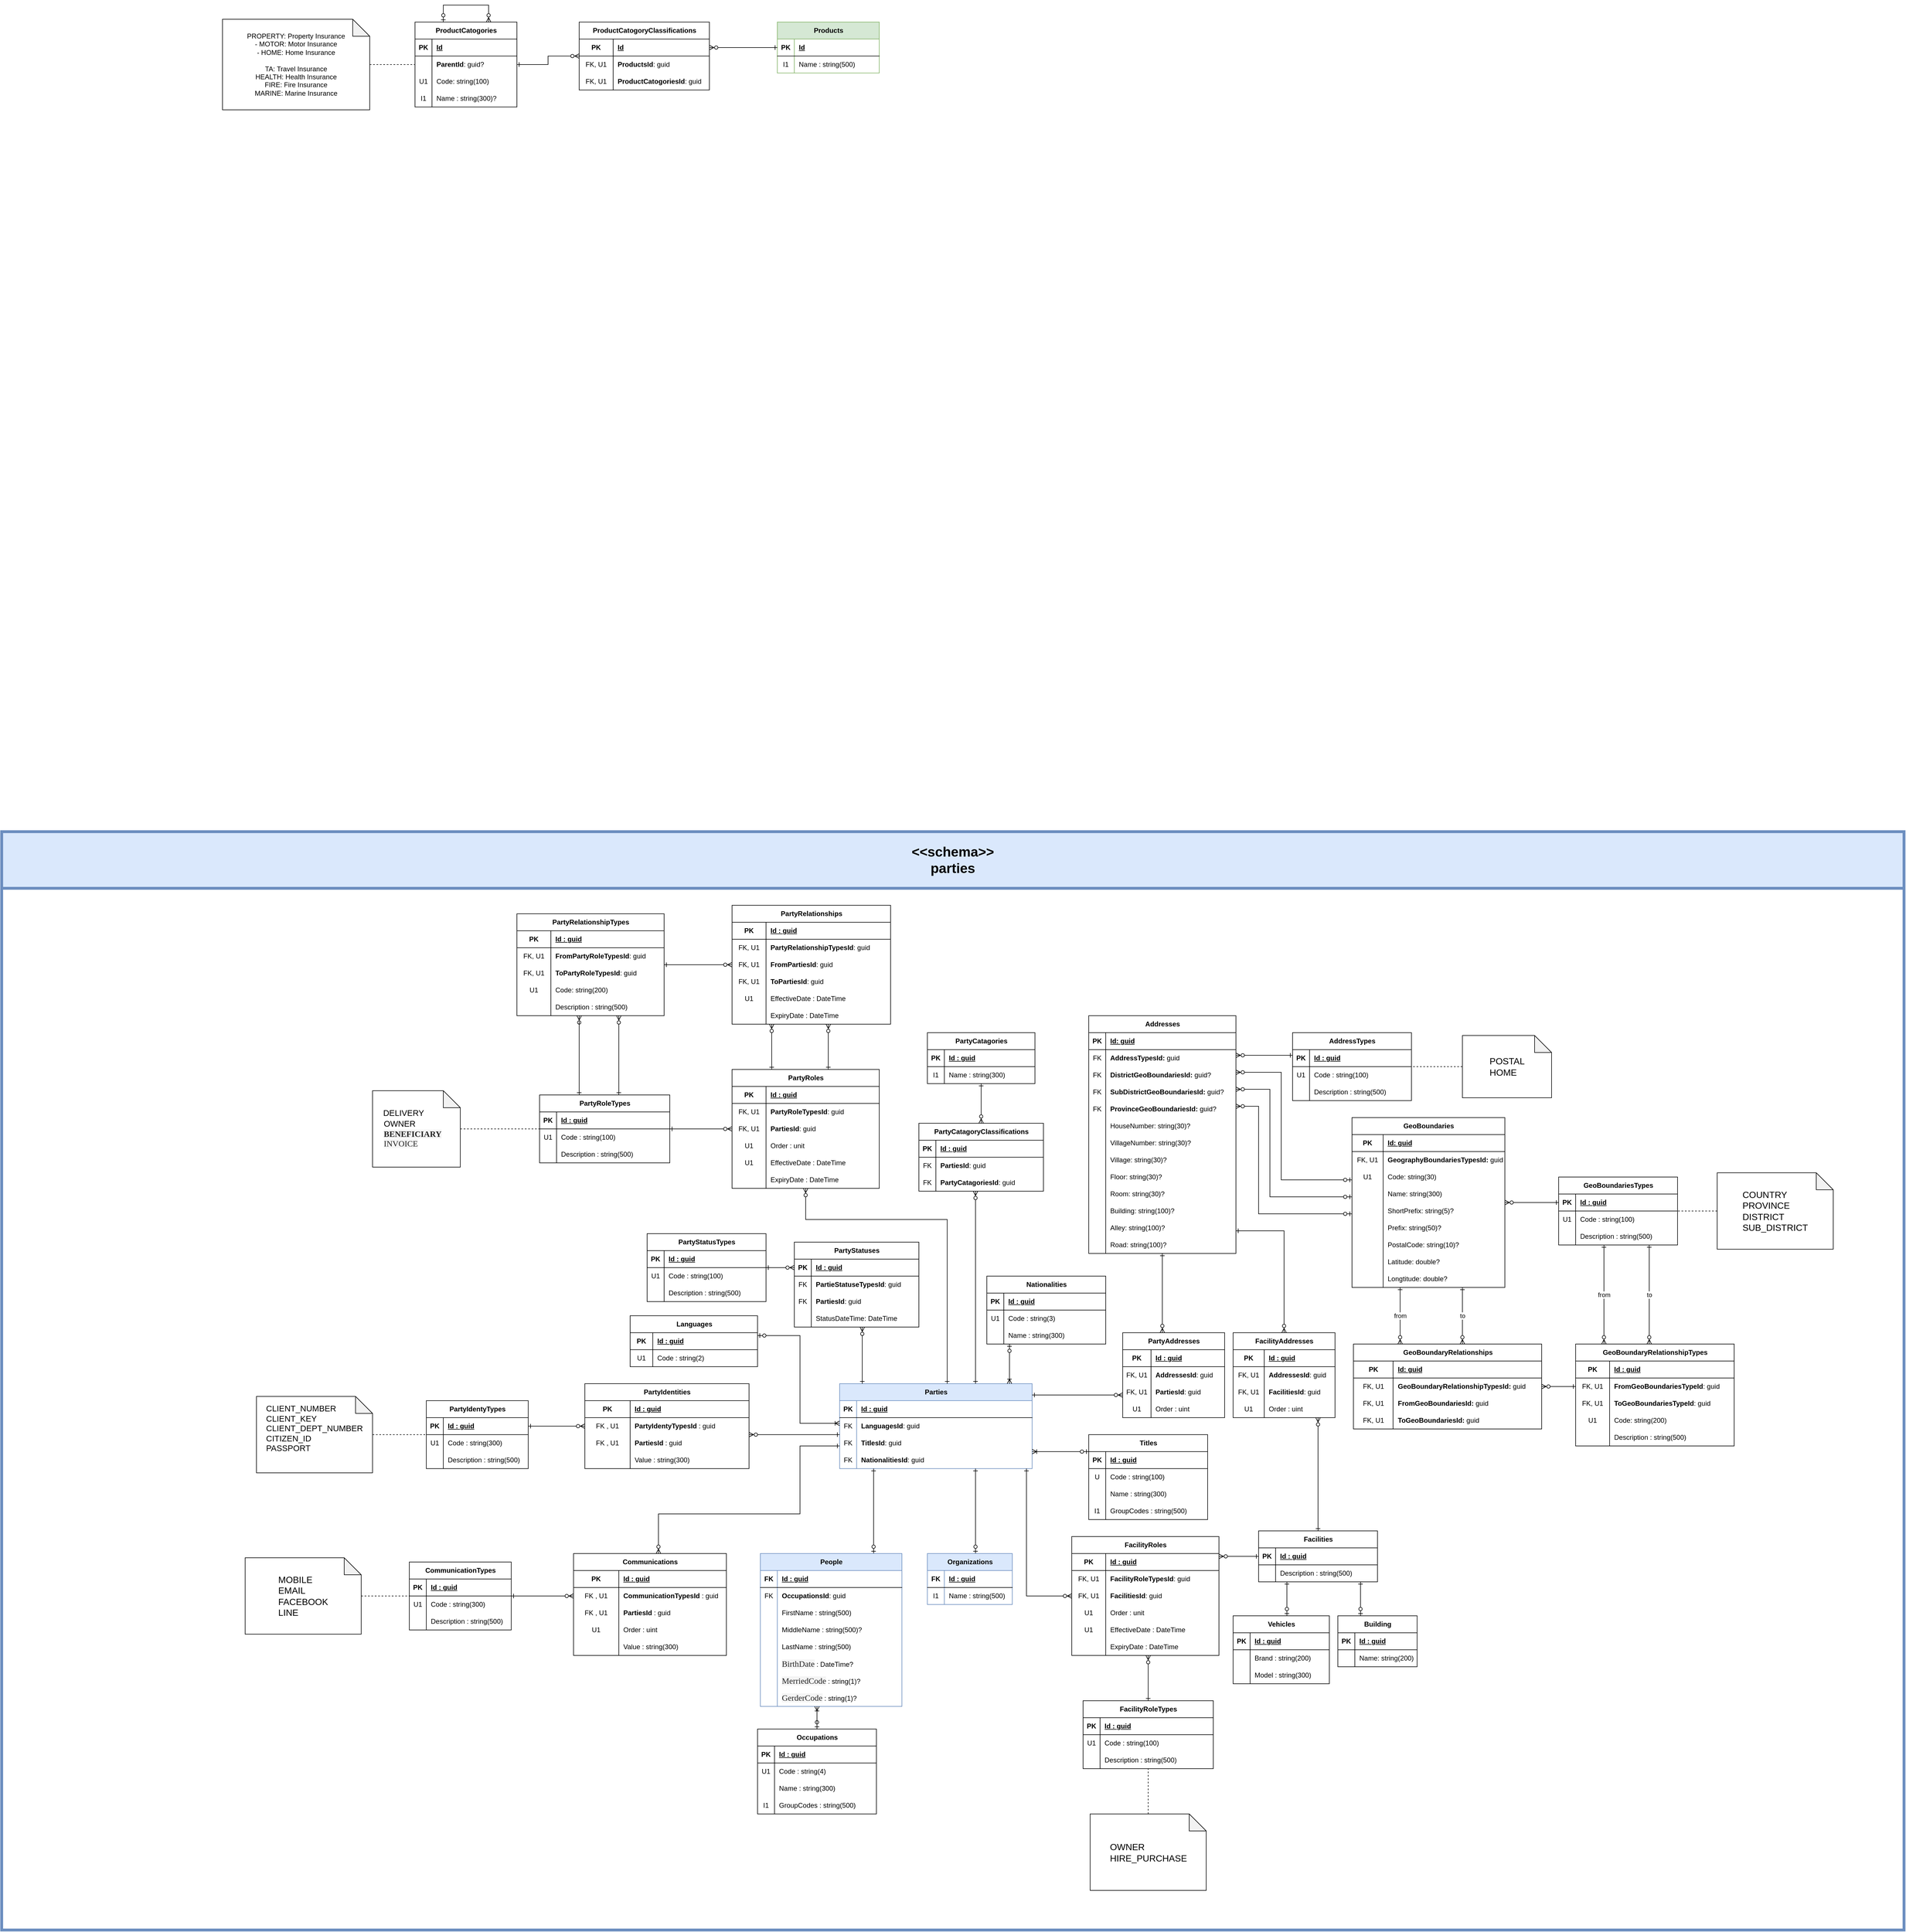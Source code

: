 <mxfile version="26.1.0">
  <diagram name="Page-1" id="dae26kvZWcS3fyKBgKjT">
    <mxGraphModel dx="5162" dy="2661" grid="1" gridSize="10" guides="1" tooltips="1" connect="1" arrows="1" fold="1" page="1" pageScale="1" pageWidth="850" pageHeight="1100" math="0" shadow="0">
      <root>
        <mxCell id="0" />
        <mxCell id="1" parent="0" />
        <mxCell id="cIeKqPvd8UctPz4Kh1tf-173" value="&lt;div&gt;&lt;span&gt;&amp;lt;&amp;lt;schema&amp;gt;&amp;gt;&lt;/span&gt;&lt;/div&gt;&lt;span&gt;parties&lt;/span&gt;" style="swimlane;whiteSpace=wrap;html=1;fillColor=#dae8fc;strokeColor=#6c8ebf;fontSize=24;gradientColor=none;strokeWidth=5;startSize=100;" vertex="1" parent="1">
          <mxGeometry x="-4080" y="-180" width="3360" height="1940" as="geometry" />
        </mxCell>
        <mxCell id="cIeKqPvd8UctPz4Kh1tf-174" value="Parties" style="shape=table;startSize=30;container=1;collapsible=1;childLayout=tableLayout;fixedRows=1;rowLines=0;fontStyle=1;align=center;resizeLast=1;html=1;fillColor=#dae8fc;strokeColor=#6c8ebf;" vertex="1" parent="cIeKqPvd8UctPz4Kh1tf-173">
          <mxGeometry x="1480" y="975" width="340" height="150" as="geometry" />
        </mxCell>
        <mxCell id="cIeKqPvd8UctPz4Kh1tf-175" value="" style="shape=tableRow;horizontal=0;startSize=0;swimlaneHead=0;swimlaneBody=0;fillColor=none;collapsible=0;dropTarget=0;points=[[0,0.5],[1,0.5]];portConstraint=eastwest;top=0;left=0;right=0;bottom=1;" vertex="1" parent="cIeKqPvd8UctPz4Kh1tf-174">
          <mxGeometry y="30" width="340" height="30" as="geometry" />
        </mxCell>
        <mxCell id="cIeKqPvd8UctPz4Kh1tf-176" value="PK" style="shape=partialRectangle;connectable=0;fillColor=none;top=0;left=0;bottom=0;right=0;fontStyle=1;overflow=hidden;whiteSpace=wrap;html=1;" vertex="1" parent="cIeKqPvd8UctPz4Kh1tf-175">
          <mxGeometry width="30" height="30" as="geometry">
            <mxRectangle width="30" height="30" as="alternateBounds" />
          </mxGeometry>
        </mxCell>
        <mxCell id="cIeKqPvd8UctPz4Kh1tf-177" value="Id : guid" style="shape=partialRectangle;connectable=0;fillColor=none;top=0;left=0;bottom=0;right=0;align=left;spacingLeft=6;fontStyle=5;overflow=hidden;whiteSpace=wrap;html=1;" vertex="1" parent="cIeKqPvd8UctPz4Kh1tf-175">
          <mxGeometry x="30" width="310" height="30" as="geometry">
            <mxRectangle width="310" height="30" as="alternateBounds" />
          </mxGeometry>
        </mxCell>
        <mxCell id="cIeKqPvd8UctPz4Kh1tf-178" value="" style="shape=tableRow;horizontal=0;startSize=0;swimlaneHead=0;swimlaneBody=0;fillColor=none;collapsible=0;dropTarget=0;points=[[0,0.5],[1,0.5]];portConstraint=eastwest;top=0;left=0;right=0;bottom=0;" vertex="1" parent="cIeKqPvd8UctPz4Kh1tf-174">
          <mxGeometry y="60" width="340" height="30" as="geometry" />
        </mxCell>
        <mxCell id="cIeKqPvd8UctPz4Kh1tf-179" value="FK" style="shape=partialRectangle;connectable=0;fillColor=none;top=0;left=0;bottom=0;right=0;editable=1;overflow=hidden;whiteSpace=wrap;html=1;" vertex="1" parent="cIeKqPvd8UctPz4Kh1tf-178">
          <mxGeometry width="30" height="30" as="geometry">
            <mxRectangle width="30" height="30" as="alternateBounds" />
          </mxGeometry>
        </mxCell>
        <mxCell id="cIeKqPvd8UctPz4Kh1tf-180" value="&lt;span style=&quot;font-weight: 700; text-align: center; text-wrap-mode: nowrap;&quot;&gt;LanguagesId&lt;/span&gt;: guid" style="shape=partialRectangle;connectable=0;fillColor=none;top=0;left=0;bottom=0;right=0;align=left;spacingLeft=6;overflow=hidden;whiteSpace=wrap;html=1;" vertex="1" parent="cIeKqPvd8UctPz4Kh1tf-178">
          <mxGeometry x="30" width="310" height="30" as="geometry">
            <mxRectangle width="310" height="30" as="alternateBounds" />
          </mxGeometry>
        </mxCell>
        <mxCell id="cIeKqPvd8UctPz4Kh1tf-181" value="" style="shape=tableRow;horizontal=0;startSize=0;swimlaneHead=0;swimlaneBody=0;fillColor=none;collapsible=0;dropTarget=0;points=[[0,0.5],[1,0.5]];portConstraint=eastwest;top=0;left=0;right=0;bottom=0;" vertex="1" parent="cIeKqPvd8UctPz4Kh1tf-174">
          <mxGeometry y="90" width="340" height="30" as="geometry" />
        </mxCell>
        <mxCell id="cIeKqPvd8UctPz4Kh1tf-182" value="FK" style="shape=partialRectangle;connectable=0;fillColor=none;top=0;left=0;bottom=0;right=0;editable=1;overflow=hidden;whiteSpace=wrap;html=1;" vertex="1" parent="cIeKqPvd8UctPz4Kh1tf-181">
          <mxGeometry width="30" height="30" as="geometry">
            <mxRectangle width="30" height="30" as="alternateBounds" />
          </mxGeometry>
        </mxCell>
        <mxCell id="cIeKqPvd8UctPz4Kh1tf-183" value="&lt;span style=&quot;font-weight: 700; text-align: center; text-wrap-mode: nowrap;&quot;&gt;Titles&lt;/span&gt;&lt;span style=&quot;font-weight: 700; text-align: center; text-wrap-mode: nowrap;&quot;&gt;Id&lt;/span&gt;: guid" style="shape=partialRectangle;connectable=0;fillColor=none;top=0;left=0;bottom=0;right=0;align=left;spacingLeft=6;overflow=hidden;whiteSpace=wrap;html=1;" vertex="1" parent="cIeKqPvd8UctPz4Kh1tf-181">
          <mxGeometry x="30" width="310" height="30" as="geometry">
            <mxRectangle width="310" height="30" as="alternateBounds" />
          </mxGeometry>
        </mxCell>
        <mxCell id="cIeKqPvd8UctPz4Kh1tf-184" value="" style="shape=tableRow;horizontal=0;startSize=0;swimlaneHead=0;swimlaneBody=0;fillColor=none;collapsible=0;dropTarget=0;points=[[0,0.5],[1,0.5]];portConstraint=eastwest;top=0;left=0;right=0;bottom=0;" vertex="1" parent="cIeKqPvd8UctPz4Kh1tf-174">
          <mxGeometry y="120" width="340" height="30" as="geometry" />
        </mxCell>
        <mxCell id="cIeKqPvd8UctPz4Kh1tf-185" value="FK" style="shape=partialRectangle;connectable=0;fillColor=none;top=0;left=0;bottom=0;right=0;editable=1;overflow=hidden;whiteSpace=wrap;html=1;" vertex="1" parent="cIeKqPvd8UctPz4Kh1tf-184">
          <mxGeometry width="30" height="30" as="geometry">
            <mxRectangle width="30" height="30" as="alternateBounds" />
          </mxGeometry>
        </mxCell>
        <mxCell id="cIeKqPvd8UctPz4Kh1tf-186" value="&lt;span style=&quot;font-weight: 700; text-align: center; text-wrap-mode: nowrap;&quot;&gt;Nationalities&lt;/span&gt;&lt;span style=&quot;font-weight: 700; text-align: center; text-wrap-mode: nowrap;&quot;&gt;Id&lt;/span&gt;: guid" style="shape=partialRectangle;connectable=0;fillColor=none;top=0;left=0;bottom=0;right=0;align=left;spacingLeft=6;overflow=hidden;whiteSpace=wrap;html=1;" vertex="1" parent="cIeKqPvd8UctPz4Kh1tf-184">
          <mxGeometry x="30" width="310" height="30" as="geometry">
            <mxRectangle width="310" height="30" as="alternateBounds" />
          </mxGeometry>
        </mxCell>
        <mxCell id="cIeKqPvd8UctPz4Kh1tf-187" value="PartyIdentities" style="shape=table;startSize=30;container=1;collapsible=1;childLayout=tableLayout;fixedRows=1;rowLines=0;fontStyle=1;align=center;resizeLast=1;html=1;" vertex="1" parent="cIeKqPvd8UctPz4Kh1tf-173">
          <mxGeometry x="1030" y="975" width="290" height="150" as="geometry" />
        </mxCell>
        <mxCell id="cIeKqPvd8UctPz4Kh1tf-188" value="" style="shape=tableRow;horizontal=0;startSize=0;swimlaneHead=0;swimlaneBody=0;fillColor=none;collapsible=0;dropTarget=0;points=[[0,0.5],[1,0.5]];portConstraint=eastwest;top=0;left=0;right=0;bottom=1;" vertex="1" parent="cIeKqPvd8UctPz4Kh1tf-187">
          <mxGeometry y="30" width="290" height="30" as="geometry" />
        </mxCell>
        <mxCell id="cIeKqPvd8UctPz4Kh1tf-189" value="PK" style="shape=partialRectangle;connectable=0;fillColor=none;top=0;left=0;bottom=0;right=0;fontStyle=1;overflow=hidden;whiteSpace=wrap;html=1;" vertex="1" parent="cIeKqPvd8UctPz4Kh1tf-188">
          <mxGeometry width="80" height="30" as="geometry">
            <mxRectangle width="80" height="30" as="alternateBounds" />
          </mxGeometry>
        </mxCell>
        <mxCell id="cIeKqPvd8UctPz4Kh1tf-190" value="Id : guid" style="shape=partialRectangle;connectable=0;fillColor=none;top=0;left=0;bottom=0;right=0;align=left;spacingLeft=6;fontStyle=5;overflow=hidden;whiteSpace=wrap;html=1;" vertex="1" parent="cIeKqPvd8UctPz4Kh1tf-188">
          <mxGeometry x="80" width="210" height="30" as="geometry">
            <mxRectangle width="210" height="30" as="alternateBounds" />
          </mxGeometry>
        </mxCell>
        <mxCell id="cIeKqPvd8UctPz4Kh1tf-191" value="" style="shape=tableRow;horizontal=0;startSize=0;swimlaneHead=0;swimlaneBody=0;fillColor=none;collapsible=0;dropTarget=0;points=[[0,0.5],[1,0.5]];portConstraint=eastwest;top=0;left=0;right=0;bottom=0;" vertex="1" parent="cIeKqPvd8UctPz4Kh1tf-187">
          <mxGeometry y="60" width="290" height="30" as="geometry" />
        </mxCell>
        <mxCell id="cIeKqPvd8UctPz4Kh1tf-192" value="FK , U1" style="shape=partialRectangle;connectable=0;fillColor=none;top=0;left=0;bottom=0;right=0;editable=1;overflow=hidden;whiteSpace=wrap;html=1;" vertex="1" parent="cIeKqPvd8UctPz4Kh1tf-191">
          <mxGeometry width="80" height="30" as="geometry">
            <mxRectangle width="80" height="30" as="alternateBounds" />
          </mxGeometry>
        </mxCell>
        <mxCell id="cIeKqPvd8UctPz4Kh1tf-193" value="&lt;span style=&quot;font-weight: 700; text-align: center; text-wrap-mode: nowrap;&quot;&gt;PartyIdentyTypesId&lt;/span&gt;&amp;nbsp;: guid" style="shape=partialRectangle;connectable=0;fillColor=none;top=0;left=0;bottom=0;right=0;align=left;spacingLeft=6;overflow=hidden;whiteSpace=wrap;html=1;" vertex="1" parent="cIeKqPvd8UctPz4Kh1tf-191">
          <mxGeometry x="80" width="210" height="30" as="geometry">
            <mxRectangle width="210" height="30" as="alternateBounds" />
          </mxGeometry>
        </mxCell>
        <mxCell id="cIeKqPvd8UctPz4Kh1tf-194" value="" style="shape=tableRow;horizontal=0;startSize=0;swimlaneHead=0;swimlaneBody=0;fillColor=none;collapsible=0;dropTarget=0;points=[[0,0.5],[1,0.5]];portConstraint=eastwest;top=0;left=0;right=0;bottom=0;" vertex="1" parent="cIeKqPvd8UctPz4Kh1tf-187">
          <mxGeometry y="90" width="290" height="30" as="geometry" />
        </mxCell>
        <mxCell id="cIeKqPvd8UctPz4Kh1tf-195" value="FK , U1" style="shape=partialRectangle;connectable=0;fillColor=none;top=0;left=0;bottom=0;right=0;editable=1;overflow=hidden;whiteSpace=wrap;html=1;" vertex="1" parent="cIeKqPvd8UctPz4Kh1tf-194">
          <mxGeometry width="80" height="30" as="geometry">
            <mxRectangle width="80" height="30" as="alternateBounds" />
          </mxGeometry>
        </mxCell>
        <mxCell id="cIeKqPvd8UctPz4Kh1tf-196" value="&lt;span style=&quot;font-weight: 700; text-align: center; text-wrap-mode: nowrap;&quot;&gt;Parties&lt;/span&gt;&lt;span style=&quot;font-weight: 700; text-align: center; text-wrap-mode: nowrap;&quot;&gt;Id&lt;/span&gt;&amp;nbsp;: guid" style="shape=partialRectangle;connectable=0;fillColor=none;top=0;left=0;bottom=0;right=0;align=left;spacingLeft=6;overflow=hidden;whiteSpace=wrap;html=1;" vertex="1" parent="cIeKqPvd8UctPz4Kh1tf-194">
          <mxGeometry x="80" width="210" height="30" as="geometry">
            <mxRectangle width="210" height="30" as="alternateBounds" />
          </mxGeometry>
        </mxCell>
        <mxCell id="cIeKqPvd8UctPz4Kh1tf-197" value="" style="shape=tableRow;horizontal=0;startSize=0;swimlaneHead=0;swimlaneBody=0;fillColor=none;collapsible=0;dropTarget=0;points=[[0,0.5],[1,0.5]];portConstraint=eastwest;top=0;left=0;right=0;bottom=0;" vertex="1" parent="cIeKqPvd8UctPz4Kh1tf-187">
          <mxGeometry y="120" width="290" height="30" as="geometry" />
        </mxCell>
        <mxCell id="cIeKqPvd8UctPz4Kh1tf-198" value="" style="shape=partialRectangle;connectable=0;fillColor=none;top=0;left=0;bottom=0;right=0;editable=1;overflow=hidden;whiteSpace=wrap;html=1;" vertex="1" parent="cIeKqPvd8UctPz4Kh1tf-197">
          <mxGeometry width="80" height="30" as="geometry">
            <mxRectangle width="80" height="30" as="alternateBounds" />
          </mxGeometry>
        </mxCell>
        <mxCell id="cIeKqPvd8UctPz4Kh1tf-199" value="Value : string(300)" style="shape=partialRectangle;connectable=0;fillColor=none;top=0;left=0;bottom=0;right=0;align=left;spacingLeft=6;overflow=hidden;whiteSpace=wrap;html=1;" vertex="1" parent="cIeKqPvd8UctPz4Kh1tf-197">
          <mxGeometry x="80" width="210" height="30" as="geometry">
            <mxRectangle width="210" height="30" as="alternateBounds" />
          </mxGeometry>
        </mxCell>
        <mxCell id="cIeKqPvd8UctPz4Kh1tf-200" value="PartyIdentyTypes" style="shape=table;startSize=30;container=1;collapsible=1;childLayout=tableLayout;fixedRows=1;rowLines=0;fontStyle=1;align=center;resizeLast=1;html=1;" vertex="1" parent="cIeKqPvd8UctPz4Kh1tf-173">
          <mxGeometry x="750" y="1005" width="180" height="120" as="geometry" />
        </mxCell>
        <mxCell id="cIeKqPvd8UctPz4Kh1tf-201" value="" style="shape=tableRow;horizontal=0;startSize=0;swimlaneHead=0;swimlaneBody=0;fillColor=none;collapsible=0;dropTarget=0;points=[[0,0.5],[1,0.5]];portConstraint=eastwest;top=0;left=0;right=0;bottom=1;" vertex="1" parent="cIeKqPvd8UctPz4Kh1tf-200">
          <mxGeometry y="30" width="180" height="30" as="geometry" />
        </mxCell>
        <mxCell id="cIeKqPvd8UctPz4Kh1tf-202" value="PK" style="shape=partialRectangle;connectable=0;fillColor=none;top=0;left=0;bottom=0;right=0;fontStyle=1;overflow=hidden;whiteSpace=wrap;html=1;" vertex="1" parent="cIeKqPvd8UctPz4Kh1tf-201">
          <mxGeometry width="30" height="30" as="geometry">
            <mxRectangle width="30" height="30" as="alternateBounds" />
          </mxGeometry>
        </mxCell>
        <mxCell id="cIeKqPvd8UctPz4Kh1tf-203" value="Id : guid" style="shape=partialRectangle;connectable=0;fillColor=none;top=0;left=0;bottom=0;right=0;align=left;spacingLeft=6;fontStyle=5;overflow=hidden;whiteSpace=wrap;html=1;" vertex="1" parent="cIeKqPvd8UctPz4Kh1tf-201">
          <mxGeometry x="30" width="150" height="30" as="geometry">
            <mxRectangle width="150" height="30" as="alternateBounds" />
          </mxGeometry>
        </mxCell>
        <mxCell id="cIeKqPvd8UctPz4Kh1tf-204" value="" style="shape=tableRow;horizontal=0;startSize=0;swimlaneHead=0;swimlaneBody=0;fillColor=none;collapsible=0;dropTarget=0;points=[[0,0.5],[1,0.5]];portConstraint=eastwest;top=0;left=0;right=0;bottom=0;" vertex="1" parent="cIeKqPvd8UctPz4Kh1tf-200">
          <mxGeometry y="60" width="180" height="30" as="geometry" />
        </mxCell>
        <mxCell id="cIeKqPvd8UctPz4Kh1tf-205" value="U1" style="shape=partialRectangle;connectable=0;fillColor=none;top=0;left=0;bottom=0;right=0;editable=1;overflow=hidden;whiteSpace=wrap;html=1;" vertex="1" parent="cIeKqPvd8UctPz4Kh1tf-204">
          <mxGeometry width="30" height="30" as="geometry">
            <mxRectangle width="30" height="30" as="alternateBounds" />
          </mxGeometry>
        </mxCell>
        <mxCell id="cIeKqPvd8UctPz4Kh1tf-206" value="Code : string(300)" style="shape=partialRectangle;connectable=0;fillColor=none;top=0;left=0;bottom=0;right=0;align=left;spacingLeft=6;overflow=hidden;whiteSpace=wrap;html=1;" vertex="1" parent="cIeKqPvd8UctPz4Kh1tf-204">
          <mxGeometry x="30" width="150" height="30" as="geometry">
            <mxRectangle width="150" height="30" as="alternateBounds" />
          </mxGeometry>
        </mxCell>
        <mxCell id="cIeKqPvd8UctPz4Kh1tf-207" value="" style="shape=tableRow;horizontal=0;startSize=0;swimlaneHead=0;swimlaneBody=0;fillColor=none;collapsible=0;dropTarget=0;points=[[0,0.5],[1,0.5]];portConstraint=eastwest;top=0;left=0;right=0;bottom=0;" vertex="1" parent="cIeKqPvd8UctPz4Kh1tf-200">
          <mxGeometry y="90" width="180" height="30" as="geometry" />
        </mxCell>
        <mxCell id="cIeKqPvd8UctPz4Kh1tf-208" value="" style="shape=partialRectangle;connectable=0;fillColor=none;top=0;left=0;bottom=0;right=0;editable=1;overflow=hidden;whiteSpace=wrap;html=1;" vertex="1" parent="cIeKqPvd8UctPz4Kh1tf-207">
          <mxGeometry width="30" height="30" as="geometry">
            <mxRectangle width="30" height="30" as="alternateBounds" />
          </mxGeometry>
        </mxCell>
        <mxCell id="cIeKqPvd8UctPz4Kh1tf-209" value="Description : string(500)" style="shape=partialRectangle;connectable=0;fillColor=none;top=0;left=0;bottom=0;right=0;align=left;spacingLeft=6;overflow=hidden;whiteSpace=wrap;html=1;" vertex="1" parent="cIeKqPvd8UctPz4Kh1tf-207">
          <mxGeometry x="30" width="150" height="30" as="geometry">
            <mxRectangle width="150" height="30" as="alternateBounds" />
          </mxGeometry>
        </mxCell>
        <mxCell id="cIeKqPvd8UctPz4Kh1tf-210" style="edgeStyle=orthogonalEdgeStyle;rounded=0;orthogonalLoop=1;jettySize=auto;html=1;exitX=0;exitY=0.5;exitDx=0;exitDy=0;entryX=1;entryY=0.5;entryDx=0;entryDy=0;endArrow=ERone;endFill=0;startArrow=ERzeroToMany;startFill=0;" edge="1" parent="cIeKqPvd8UctPz4Kh1tf-173" source="cIeKqPvd8UctPz4Kh1tf-191" target="cIeKqPvd8UctPz4Kh1tf-201">
          <mxGeometry relative="1" as="geometry" />
        </mxCell>
        <mxCell id="cIeKqPvd8UctPz4Kh1tf-211" style="edgeStyle=orthogonalEdgeStyle;rounded=0;orthogonalLoop=1;jettySize=auto;html=1;endArrow=ERone;endFill=0;startArrow=ERzeroToMany;startFill=0;" edge="1" parent="cIeKqPvd8UctPz4Kh1tf-173" source="cIeKqPvd8UctPz4Kh1tf-187" target="cIeKqPvd8UctPz4Kh1tf-174">
          <mxGeometry relative="1" as="geometry">
            <mxPoint x="1360" y="1135" as="sourcePoint" />
            <mxPoint x="1470" y="1135" as="targetPoint" />
            <Array as="points">
              <mxPoint x="1410" y="1065" />
              <mxPoint x="1410" y="1065" />
            </Array>
          </mxGeometry>
        </mxCell>
        <mxCell id="cIeKqPvd8UctPz4Kh1tf-212" style="edgeStyle=orthogonalEdgeStyle;rounded=0;orthogonalLoop=1;jettySize=auto;html=1;startArrow=ERzeroToOne;startFill=0;endArrow=ERone;endFill=0;" edge="1" parent="cIeKqPvd8UctPz4Kh1tf-173" source="cIeKqPvd8UctPz4Kh1tf-213" target="cIeKqPvd8UctPz4Kh1tf-174">
          <mxGeometry relative="1" as="geometry">
            <Array as="points">
              <mxPoint x="1540" y="1175" />
              <mxPoint x="1540" y="1175" />
            </Array>
          </mxGeometry>
        </mxCell>
        <mxCell id="cIeKqPvd8UctPz4Kh1tf-213" value="People" style="shape=table;startSize=30;container=1;collapsible=1;childLayout=tableLayout;fixedRows=1;rowLines=0;fontStyle=1;align=center;resizeLast=1;html=1;fillColor=#dae8fc;strokeColor=#6c8ebf;" vertex="1" parent="cIeKqPvd8UctPz4Kh1tf-173">
          <mxGeometry x="1340" y="1275" width="250" height="270" as="geometry" />
        </mxCell>
        <mxCell id="cIeKqPvd8UctPz4Kh1tf-214" value="" style="shape=tableRow;horizontal=0;startSize=0;swimlaneHead=0;swimlaneBody=0;fillColor=none;collapsible=0;dropTarget=0;points=[[0,0.5],[1,0.5]];portConstraint=eastwest;top=0;left=0;right=0;bottom=1;" vertex="1" parent="cIeKqPvd8UctPz4Kh1tf-213">
          <mxGeometry y="30" width="250" height="30" as="geometry" />
        </mxCell>
        <mxCell id="cIeKqPvd8UctPz4Kh1tf-215" value="FK" style="shape=partialRectangle;connectable=0;fillColor=none;top=0;left=0;bottom=0;right=0;fontStyle=1;overflow=hidden;whiteSpace=wrap;html=1;" vertex="1" parent="cIeKqPvd8UctPz4Kh1tf-214">
          <mxGeometry width="30" height="30" as="geometry">
            <mxRectangle width="30" height="30" as="alternateBounds" />
          </mxGeometry>
        </mxCell>
        <mxCell id="cIeKqPvd8UctPz4Kh1tf-216" value="Id : guid" style="shape=partialRectangle;connectable=0;fillColor=none;top=0;left=0;bottom=0;right=0;align=left;spacingLeft=6;fontStyle=5;overflow=hidden;whiteSpace=wrap;html=1;" vertex="1" parent="cIeKqPvd8UctPz4Kh1tf-214">
          <mxGeometry x="30" width="220" height="30" as="geometry">
            <mxRectangle width="220" height="30" as="alternateBounds" />
          </mxGeometry>
        </mxCell>
        <mxCell id="cIeKqPvd8UctPz4Kh1tf-217" value="" style="shape=tableRow;horizontal=0;startSize=0;swimlaneHead=0;swimlaneBody=0;fillColor=none;collapsible=0;dropTarget=0;points=[[0,0.5],[1,0.5]];portConstraint=eastwest;top=0;left=0;right=0;bottom=0;" vertex="1" parent="cIeKqPvd8UctPz4Kh1tf-213">
          <mxGeometry y="60" width="250" height="30" as="geometry" />
        </mxCell>
        <mxCell id="cIeKqPvd8UctPz4Kh1tf-218" value="FK" style="shape=partialRectangle;connectable=0;fillColor=none;top=0;left=0;bottom=0;right=0;editable=1;overflow=hidden;whiteSpace=wrap;html=1;" vertex="1" parent="cIeKqPvd8UctPz4Kh1tf-217">
          <mxGeometry width="30" height="30" as="geometry">
            <mxRectangle width="30" height="30" as="alternateBounds" />
          </mxGeometry>
        </mxCell>
        <mxCell id="cIeKqPvd8UctPz4Kh1tf-219" value="&lt;span style=&quot;font-weight: 700; text-align: center; text-wrap-mode: nowrap;&quot;&gt;Occupations&lt;/span&gt;&lt;span style=&quot;text-wrap-mode: nowrap; font-weight: 700; text-align: center;&quot;&gt;Id&lt;/span&gt;: guid" style="shape=partialRectangle;connectable=0;fillColor=none;top=0;left=0;bottom=0;right=0;align=left;spacingLeft=6;overflow=hidden;whiteSpace=wrap;html=1;" vertex="1" parent="cIeKqPvd8UctPz4Kh1tf-217">
          <mxGeometry x="30" width="220" height="30" as="geometry">
            <mxRectangle width="220" height="30" as="alternateBounds" />
          </mxGeometry>
        </mxCell>
        <mxCell id="cIeKqPvd8UctPz4Kh1tf-220" value="" style="shape=tableRow;horizontal=0;startSize=0;swimlaneHead=0;swimlaneBody=0;fillColor=none;collapsible=0;dropTarget=0;points=[[0,0.5],[1,0.5]];portConstraint=eastwest;top=0;left=0;right=0;bottom=0;" vertex="1" parent="cIeKqPvd8UctPz4Kh1tf-213">
          <mxGeometry y="90" width="250" height="30" as="geometry" />
        </mxCell>
        <mxCell id="cIeKqPvd8UctPz4Kh1tf-221" value="" style="shape=partialRectangle;connectable=0;fillColor=none;top=0;left=0;bottom=0;right=0;editable=1;overflow=hidden;whiteSpace=wrap;html=1;" vertex="1" parent="cIeKqPvd8UctPz4Kh1tf-220">
          <mxGeometry width="30" height="30" as="geometry">
            <mxRectangle width="30" height="30" as="alternateBounds" />
          </mxGeometry>
        </mxCell>
        <mxCell id="cIeKqPvd8UctPz4Kh1tf-222" value="FirstName : string(500)" style="shape=partialRectangle;connectable=0;fillColor=none;top=0;left=0;bottom=0;right=0;align=left;spacingLeft=6;overflow=hidden;whiteSpace=wrap;html=1;" vertex="1" parent="cIeKqPvd8UctPz4Kh1tf-220">
          <mxGeometry x="30" width="220" height="30" as="geometry">
            <mxRectangle width="220" height="30" as="alternateBounds" />
          </mxGeometry>
        </mxCell>
        <mxCell id="cIeKqPvd8UctPz4Kh1tf-223" value="" style="shape=tableRow;horizontal=0;startSize=0;swimlaneHead=0;swimlaneBody=0;fillColor=none;collapsible=0;dropTarget=0;points=[[0,0.5],[1,0.5]];portConstraint=eastwest;top=0;left=0;right=0;bottom=0;" vertex="1" parent="cIeKqPvd8UctPz4Kh1tf-213">
          <mxGeometry y="120" width="250" height="30" as="geometry" />
        </mxCell>
        <mxCell id="cIeKqPvd8UctPz4Kh1tf-224" value="" style="shape=partialRectangle;connectable=0;fillColor=none;top=0;left=0;bottom=0;right=0;editable=1;overflow=hidden;whiteSpace=wrap;html=1;" vertex="1" parent="cIeKqPvd8UctPz4Kh1tf-223">
          <mxGeometry width="30" height="30" as="geometry">
            <mxRectangle width="30" height="30" as="alternateBounds" />
          </mxGeometry>
        </mxCell>
        <mxCell id="cIeKqPvd8UctPz4Kh1tf-225" value="MiddleName : string(500)?" style="shape=partialRectangle;connectable=0;fillColor=none;top=0;left=0;bottom=0;right=0;align=left;spacingLeft=6;overflow=hidden;whiteSpace=wrap;html=1;" vertex="1" parent="cIeKqPvd8UctPz4Kh1tf-223">
          <mxGeometry x="30" width="220" height="30" as="geometry">
            <mxRectangle width="220" height="30" as="alternateBounds" />
          </mxGeometry>
        </mxCell>
        <mxCell id="cIeKqPvd8UctPz4Kh1tf-226" value="" style="shape=tableRow;horizontal=0;startSize=0;swimlaneHead=0;swimlaneBody=0;fillColor=none;collapsible=0;dropTarget=0;points=[[0,0.5],[1,0.5]];portConstraint=eastwest;top=0;left=0;right=0;bottom=0;" vertex="1" parent="cIeKqPvd8UctPz4Kh1tf-213">
          <mxGeometry y="150" width="250" height="30" as="geometry" />
        </mxCell>
        <mxCell id="cIeKqPvd8UctPz4Kh1tf-227" value="" style="shape=partialRectangle;connectable=0;fillColor=none;top=0;left=0;bottom=0;right=0;editable=1;overflow=hidden;whiteSpace=wrap;html=1;" vertex="1" parent="cIeKqPvd8UctPz4Kh1tf-226">
          <mxGeometry width="30" height="30" as="geometry">
            <mxRectangle width="30" height="30" as="alternateBounds" />
          </mxGeometry>
        </mxCell>
        <mxCell id="cIeKqPvd8UctPz4Kh1tf-228" value="LastName : string(500)" style="shape=partialRectangle;connectable=0;fillColor=none;top=0;left=0;bottom=0;right=0;align=left;spacingLeft=6;overflow=hidden;whiteSpace=wrap;html=1;" vertex="1" parent="cIeKqPvd8UctPz4Kh1tf-226">
          <mxGeometry x="30" width="220" height="30" as="geometry">
            <mxRectangle width="220" height="30" as="alternateBounds" />
          </mxGeometry>
        </mxCell>
        <mxCell id="cIeKqPvd8UctPz4Kh1tf-229" value="" style="shape=tableRow;horizontal=0;startSize=0;swimlaneHead=0;swimlaneBody=0;fillColor=none;collapsible=0;dropTarget=0;points=[[0,0.5],[1,0.5]];portConstraint=eastwest;top=0;left=0;right=0;bottom=0;" vertex="1" parent="cIeKqPvd8UctPz4Kh1tf-213">
          <mxGeometry y="180" width="250" height="30" as="geometry" />
        </mxCell>
        <mxCell id="cIeKqPvd8UctPz4Kh1tf-230" value="" style="shape=partialRectangle;connectable=0;fillColor=none;top=0;left=0;bottom=0;right=0;editable=1;overflow=hidden;whiteSpace=wrap;html=1;" vertex="1" parent="cIeKqPvd8UctPz4Kh1tf-229">
          <mxGeometry width="30" height="30" as="geometry">
            <mxRectangle width="30" height="30" as="alternateBounds" />
          </mxGeometry>
        </mxCell>
        <mxCell id="cIeKqPvd8UctPz4Kh1tf-231" value="&lt;span style=&quot;color: rgb(36, 36, 36); font-family: &amp;quot;Aptos Narrow&amp;quot;, Calibri, &amp;quot;sans-serif&amp;quot;, &amp;quot;Mongolian Baiti&amp;quot;, &amp;quot;Microsoft Yi Baiti&amp;quot;, &amp;quot;Javanese Text&amp;quot;, &amp;quot;Yu Gothic&amp;quot;; font-size: 14.667px; white-space-collapse: preserve; background-color: rgb(245, 245, 245);&quot;&gt;BirthDate&lt;/span&gt;&amp;nbsp;: DateTime?" style="shape=partialRectangle;connectable=0;fillColor=none;top=0;left=0;bottom=0;right=0;align=left;spacingLeft=6;overflow=hidden;whiteSpace=wrap;html=1;" vertex="1" parent="cIeKqPvd8UctPz4Kh1tf-229">
          <mxGeometry x="30" width="220" height="30" as="geometry">
            <mxRectangle width="220" height="30" as="alternateBounds" />
          </mxGeometry>
        </mxCell>
        <mxCell id="cIeKqPvd8UctPz4Kh1tf-232" value="" style="shape=tableRow;horizontal=0;startSize=0;swimlaneHead=0;swimlaneBody=0;fillColor=none;collapsible=0;dropTarget=0;points=[[0,0.5],[1,0.5]];portConstraint=eastwest;top=0;left=0;right=0;bottom=0;" vertex="1" parent="cIeKqPvd8UctPz4Kh1tf-213">
          <mxGeometry y="210" width="250" height="30" as="geometry" />
        </mxCell>
        <mxCell id="cIeKqPvd8UctPz4Kh1tf-233" value="" style="shape=partialRectangle;connectable=0;fillColor=none;top=0;left=0;bottom=0;right=0;editable=1;overflow=hidden;whiteSpace=wrap;html=1;" vertex="1" parent="cIeKqPvd8UctPz4Kh1tf-232">
          <mxGeometry width="30" height="30" as="geometry">
            <mxRectangle width="30" height="30" as="alternateBounds" />
          </mxGeometry>
        </mxCell>
        <mxCell id="cIeKqPvd8UctPz4Kh1tf-234" value="&lt;span style=&quot;color: rgb(36, 36, 36); font-family: &amp;quot;Aptos Narrow&amp;quot;, Calibri, &amp;quot;sans-serif&amp;quot;, &amp;quot;Mongolian Baiti&amp;quot;, &amp;quot;Microsoft Yi Baiti&amp;quot;, &amp;quot;Javanese Text&amp;quot;, &amp;quot;Yu Gothic&amp;quot;; font-size: 14.667px; white-space-collapse: preserve; background-color: rgb(245, 245, 245);&quot;&gt;MerriedCode&lt;/span&gt;&amp;nbsp;: string(1)?" style="shape=partialRectangle;connectable=0;fillColor=none;top=0;left=0;bottom=0;right=0;align=left;spacingLeft=6;overflow=hidden;whiteSpace=wrap;html=1;" vertex="1" parent="cIeKqPvd8UctPz4Kh1tf-232">
          <mxGeometry x="30" width="220" height="30" as="geometry">
            <mxRectangle width="220" height="30" as="alternateBounds" />
          </mxGeometry>
        </mxCell>
        <mxCell id="cIeKqPvd8UctPz4Kh1tf-235" value="" style="shape=tableRow;horizontal=0;startSize=0;swimlaneHead=0;swimlaneBody=0;fillColor=none;collapsible=0;dropTarget=0;points=[[0,0.5],[1,0.5]];portConstraint=eastwest;top=0;left=0;right=0;bottom=0;" vertex="1" parent="cIeKqPvd8UctPz4Kh1tf-213">
          <mxGeometry y="240" width="250" height="30" as="geometry" />
        </mxCell>
        <mxCell id="cIeKqPvd8UctPz4Kh1tf-236" value="" style="shape=partialRectangle;connectable=0;fillColor=none;top=0;left=0;bottom=0;right=0;editable=1;overflow=hidden;whiteSpace=wrap;html=1;" vertex="1" parent="cIeKqPvd8UctPz4Kh1tf-235">
          <mxGeometry width="30" height="30" as="geometry">
            <mxRectangle width="30" height="30" as="alternateBounds" />
          </mxGeometry>
        </mxCell>
        <mxCell id="cIeKqPvd8UctPz4Kh1tf-237" value="&lt;span style=&quot;color: rgb(36, 36, 36); font-family: &amp;quot;Aptos Narrow&amp;quot;, Calibri, &amp;quot;sans-serif&amp;quot;, &amp;quot;Mongolian Baiti&amp;quot;, &amp;quot;Microsoft Yi Baiti&amp;quot;, &amp;quot;Javanese Text&amp;quot;, &amp;quot;Yu Gothic&amp;quot;; font-size: 14.667px; white-space-collapse: preserve; background-color: rgb(245, 245, 245);&quot;&gt;GerderCode&lt;/span&gt;&amp;nbsp;: string(1)?" style="shape=partialRectangle;connectable=0;fillColor=none;top=0;left=0;bottom=0;right=0;align=left;spacingLeft=6;overflow=hidden;whiteSpace=wrap;html=1;" vertex="1" parent="cIeKqPvd8UctPz4Kh1tf-235">
          <mxGeometry x="30" width="220" height="30" as="geometry">
            <mxRectangle width="220" height="30" as="alternateBounds" />
          </mxGeometry>
        </mxCell>
        <mxCell id="cIeKqPvd8UctPz4Kh1tf-238" value="Titles" style="shape=table;startSize=30;container=1;collapsible=1;childLayout=tableLayout;fixedRows=1;rowLines=0;fontStyle=1;align=center;resizeLast=1;html=1;" vertex="1" parent="cIeKqPvd8UctPz4Kh1tf-173">
          <mxGeometry x="1920" y="1065" width="210" height="150" as="geometry" />
        </mxCell>
        <mxCell id="cIeKqPvd8UctPz4Kh1tf-239" value="" style="shape=tableRow;horizontal=0;startSize=0;swimlaneHead=0;swimlaneBody=0;fillColor=none;collapsible=0;dropTarget=0;points=[[0,0.5],[1,0.5]];portConstraint=eastwest;top=0;left=0;right=0;bottom=1;" vertex="1" parent="cIeKqPvd8UctPz4Kh1tf-238">
          <mxGeometry y="30" width="210" height="30" as="geometry" />
        </mxCell>
        <mxCell id="cIeKqPvd8UctPz4Kh1tf-240" value="PK" style="shape=partialRectangle;connectable=0;fillColor=none;top=0;left=0;bottom=0;right=0;fontStyle=1;overflow=hidden;whiteSpace=wrap;html=1;" vertex="1" parent="cIeKqPvd8UctPz4Kh1tf-239">
          <mxGeometry width="30" height="30" as="geometry">
            <mxRectangle width="30" height="30" as="alternateBounds" />
          </mxGeometry>
        </mxCell>
        <mxCell id="cIeKqPvd8UctPz4Kh1tf-241" value="Id : guid" style="shape=partialRectangle;connectable=0;fillColor=none;top=0;left=0;bottom=0;right=0;align=left;spacingLeft=6;fontStyle=5;overflow=hidden;whiteSpace=wrap;html=1;" vertex="1" parent="cIeKqPvd8UctPz4Kh1tf-239">
          <mxGeometry x="30" width="180" height="30" as="geometry">
            <mxRectangle width="180" height="30" as="alternateBounds" />
          </mxGeometry>
        </mxCell>
        <mxCell id="cIeKqPvd8UctPz4Kh1tf-242" value="" style="shape=tableRow;horizontal=0;startSize=0;swimlaneHead=0;swimlaneBody=0;fillColor=none;collapsible=0;dropTarget=0;points=[[0,0.5],[1,0.5]];portConstraint=eastwest;top=0;left=0;right=0;bottom=0;" vertex="1" parent="cIeKqPvd8UctPz4Kh1tf-238">
          <mxGeometry y="60" width="210" height="30" as="geometry" />
        </mxCell>
        <mxCell id="cIeKqPvd8UctPz4Kh1tf-243" value="U" style="shape=partialRectangle;connectable=0;fillColor=none;top=0;left=0;bottom=0;right=0;editable=1;overflow=hidden;whiteSpace=wrap;html=1;" vertex="1" parent="cIeKqPvd8UctPz4Kh1tf-242">
          <mxGeometry width="30" height="30" as="geometry">
            <mxRectangle width="30" height="30" as="alternateBounds" />
          </mxGeometry>
        </mxCell>
        <mxCell id="cIeKqPvd8UctPz4Kh1tf-244" value="Code : string(100)" style="shape=partialRectangle;connectable=0;fillColor=none;top=0;left=0;bottom=0;right=0;align=left;spacingLeft=6;overflow=hidden;whiteSpace=wrap;html=1;" vertex="1" parent="cIeKqPvd8UctPz4Kh1tf-242">
          <mxGeometry x="30" width="180" height="30" as="geometry">
            <mxRectangle width="180" height="30" as="alternateBounds" />
          </mxGeometry>
        </mxCell>
        <mxCell id="cIeKqPvd8UctPz4Kh1tf-245" value="" style="shape=tableRow;horizontal=0;startSize=0;swimlaneHead=0;swimlaneBody=0;fillColor=none;collapsible=0;dropTarget=0;points=[[0,0.5],[1,0.5]];portConstraint=eastwest;top=0;left=0;right=0;bottom=0;" vertex="1" parent="cIeKqPvd8UctPz4Kh1tf-238">
          <mxGeometry y="90" width="210" height="30" as="geometry" />
        </mxCell>
        <mxCell id="cIeKqPvd8UctPz4Kh1tf-246" value="" style="shape=partialRectangle;connectable=0;fillColor=none;top=0;left=0;bottom=0;right=0;editable=1;overflow=hidden;whiteSpace=wrap;html=1;" vertex="1" parent="cIeKqPvd8UctPz4Kh1tf-245">
          <mxGeometry width="30" height="30" as="geometry">
            <mxRectangle width="30" height="30" as="alternateBounds" />
          </mxGeometry>
        </mxCell>
        <mxCell id="cIeKqPvd8UctPz4Kh1tf-247" value="Name : string(300)" style="shape=partialRectangle;connectable=0;fillColor=none;top=0;left=0;bottom=0;right=0;align=left;spacingLeft=6;overflow=hidden;whiteSpace=wrap;html=1;" vertex="1" parent="cIeKqPvd8UctPz4Kh1tf-245">
          <mxGeometry x="30" width="180" height="30" as="geometry">
            <mxRectangle width="180" height="30" as="alternateBounds" />
          </mxGeometry>
        </mxCell>
        <mxCell id="cIeKqPvd8UctPz4Kh1tf-248" value="" style="shape=tableRow;horizontal=0;startSize=0;swimlaneHead=0;swimlaneBody=0;fillColor=none;collapsible=0;dropTarget=0;points=[[0,0.5],[1,0.5]];portConstraint=eastwest;top=0;left=0;right=0;bottom=0;" vertex="1" parent="cIeKqPvd8UctPz4Kh1tf-238">
          <mxGeometry y="120" width="210" height="30" as="geometry" />
        </mxCell>
        <mxCell id="cIeKqPvd8UctPz4Kh1tf-249" value="I1" style="shape=partialRectangle;connectable=0;fillColor=none;top=0;left=0;bottom=0;right=0;editable=1;overflow=hidden;whiteSpace=wrap;html=1;" vertex="1" parent="cIeKqPvd8UctPz4Kh1tf-248">
          <mxGeometry width="30" height="30" as="geometry">
            <mxRectangle width="30" height="30" as="alternateBounds" />
          </mxGeometry>
        </mxCell>
        <mxCell id="cIeKqPvd8UctPz4Kh1tf-250" value="GroupCodes : string(5&lt;span style=&quot;background-color: transparent; color: light-dark(rgb(0, 0, 0), rgb(255, 255, 255));&quot;&gt;00)&lt;/span&gt;" style="shape=partialRectangle;connectable=0;fillColor=none;top=0;left=0;bottom=0;right=0;align=left;spacingLeft=6;overflow=hidden;whiteSpace=wrap;html=1;" vertex="1" parent="cIeKqPvd8UctPz4Kh1tf-248">
          <mxGeometry x="30" width="180" height="30" as="geometry">
            <mxRectangle width="180" height="30" as="alternateBounds" />
          </mxGeometry>
        </mxCell>
        <mxCell id="cIeKqPvd8UctPz4Kh1tf-251" style="edgeStyle=orthogonalEdgeStyle;rounded=0;orthogonalLoop=1;jettySize=auto;html=1;endArrow=ERone;endFill=0;startArrow=ERzeroToOne;startFill=0;" edge="1" parent="cIeKqPvd8UctPz4Kh1tf-173" source="cIeKqPvd8UctPz4Kh1tf-252" target="cIeKqPvd8UctPz4Kh1tf-174">
          <mxGeometry relative="1" as="geometry">
            <Array as="points">
              <mxPoint x="1720" y="1195" />
              <mxPoint x="1720" y="1195" />
            </Array>
          </mxGeometry>
        </mxCell>
        <mxCell id="cIeKqPvd8UctPz4Kh1tf-252" value="Organizations" style="shape=table;startSize=30;container=1;collapsible=1;childLayout=tableLayout;fixedRows=1;rowLines=0;fontStyle=1;align=center;resizeLast=1;html=1;fillColor=#dae8fc;strokeColor=#6c8ebf;" vertex="1" parent="cIeKqPvd8UctPz4Kh1tf-173">
          <mxGeometry x="1635" y="1275" width="150" height="90" as="geometry" />
        </mxCell>
        <mxCell id="cIeKqPvd8UctPz4Kh1tf-253" value="" style="shape=tableRow;horizontal=0;startSize=0;swimlaneHead=0;swimlaneBody=0;fillColor=none;collapsible=0;dropTarget=0;points=[[0,0.5],[1,0.5]];portConstraint=eastwest;top=0;left=0;right=0;bottom=1;" vertex="1" parent="cIeKqPvd8UctPz4Kh1tf-252">
          <mxGeometry y="30" width="150" height="30" as="geometry" />
        </mxCell>
        <mxCell id="cIeKqPvd8UctPz4Kh1tf-254" value="FK" style="shape=partialRectangle;connectable=0;fillColor=none;top=0;left=0;bottom=0;right=0;fontStyle=1;overflow=hidden;whiteSpace=wrap;html=1;" vertex="1" parent="cIeKqPvd8UctPz4Kh1tf-253">
          <mxGeometry width="30" height="30" as="geometry">
            <mxRectangle width="30" height="30" as="alternateBounds" />
          </mxGeometry>
        </mxCell>
        <mxCell id="cIeKqPvd8UctPz4Kh1tf-255" value="Id : guid" style="shape=partialRectangle;connectable=0;fillColor=none;top=0;left=0;bottom=0;right=0;align=left;spacingLeft=6;fontStyle=5;overflow=hidden;whiteSpace=wrap;html=1;" vertex="1" parent="cIeKqPvd8UctPz4Kh1tf-253">
          <mxGeometry x="30" width="120" height="30" as="geometry">
            <mxRectangle width="120" height="30" as="alternateBounds" />
          </mxGeometry>
        </mxCell>
        <mxCell id="cIeKqPvd8UctPz4Kh1tf-256" value="" style="shape=tableRow;horizontal=0;startSize=0;swimlaneHead=0;swimlaneBody=0;fillColor=none;collapsible=0;dropTarget=0;points=[[0,0.5],[1,0.5]];portConstraint=eastwest;top=0;left=0;right=0;bottom=0;" vertex="1" parent="cIeKqPvd8UctPz4Kh1tf-252">
          <mxGeometry y="60" width="150" height="30" as="geometry" />
        </mxCell>
        <mxCell id="cIeKqPvd8UctPz4Kh1tf-257" value="I1" style="shape=partialRectangle;connectable=0;fillColor=none;top=0;left=0;bottom=0;right=0;editable=1;overflow=hidden;whiteSpace=wrap;html=1;" vertex="1" parent="cIeKqPvd8UctPz4Kh1tf-256">
          <mxGeometry width="30" height="30" as="geometry">
            <mxRectangle width="30" height="30" as="alternateBounds" />
          </mxGeometry>
        </mxCell>
        <mxCell id="cIeKqPvd8UctPz4Kh1tf-258" value="Name : string(500)" style="shape=partialRectangle;connectable=0;fillColor=none;top=0;left=0;bottom=0;right=0;align=left;spacingLeft=6;overflow=hidden;whiteSpace=wrap;html=1;" vertex="1" parent="cIeKqPvd8UctPz4Kh1tf-256">
          <mxGeometry x="30" width="120" height="30" as="geometry">
            <mxRectangle width="120" height="30" as="alternateBounds" />
          </mxGeometry>
        </mxCell>
        <mxCell id="cIeKqPvd8UctPz4Kh1tf-259" value="Languages" style="shape=table;startSize=30;container=1;collapsible=1;childLayout=tableLayout;fixedRows=1;rowLines=0;fontStyle=1;align=center;resizeLast=1;html=1;" vertex="1" parent="cIeKqPvd8UctPz4Kh1tf-173">
          <mxGeometry x="1110" y="855" width="225" height="90" as="geometry" />
        </mxCell>
        <mxCell id="cIeKqPvd8UctPz4Kh1tf-260" value="" style="shape=tableRow;horizontal=0;startSize=0;swimlaneHead=0;swimlaneBody=0;fillColor=none;collapsible=0;dropTarget=0;points=[[0,0.5],[1,0.5]];portConstraint=eastwest;top=0;left=0;right=0;bottom=1;" vertex="1" parent="cIeKqPvd8UctPz4Kh1tf-259">
          <mxGeometry y="30" width="225" height="30" as="geometry" />
        </mxCell>
        <mxCell id="cIeKqPvd8UctPz4Kh1tf-261" value="PK" style="shape=partialRectangle;connectable=0;fillColor=none;top=0;left=0;bottom=0;right=0;fontStyle=1;overflow=hidden;whiteSpace=wrap;html=1;" vertex="1" parent="cIeKqPvd8UctPz4Kh1tf-260">
          <mxGeometry width="40" height="30" as="geometry">
            <mxRectangle width="40" height="30" as="alternateBounds" />
          </mxGeometry>
        </mxCell>
        <mxCell id="cIeKqPvd8UctPz4Kh1tf-262" value="Id : guid" style="shape=partialRectangle;connectable=0;fillColor=none;top=0;left=0;bottom=0;right=0;align=left;spacingLeft=6;fontStyle=5;overflow=hidden;whiteSpace=wrap;html=1;" vertex="1" parent="cIeKqPvd8UctPz4Kh1tf-260">
          <mxGeometry x="40" width="185" height="30" as="geometry">
            <mxRectangle width="185" height="30" as="alternateBounds" />
          </mxGeometry>
        </mxCell>
        <mxCell id="cIeKqPvd8UctPz4Kh1tf-263" value="" style="shape=tableRow;horizontal=0;startSize=0;swimlaneHead=0;swimlaneBody=0;fillColor=none;collapsible=0;dropTarget=0;points=[[0,0.5],[1,0.5]];portConstraint=eastwest;top=0;left=0;right=0;bottom=0;" vertex="1" parent="cIeKqPvd8UctPz4Kh1tf-259">
          <mxGeometry y="60" width="225" height="30" as="geometry" />
        </mxCell>
        <mxCell id="cIeKqPvd8UctPz4Kh1tf-264" value="U1" style="shape=partialRectangle;connectable=0;fillColor=none;top=0;left=0;bottom=0;right=0;editable=1;overflow=hidden;whiteSpace=wrap;html=1;" vertex="1" parent="cIeKqPvd8UctPz4Kh1tf-263">
          <mxGeometry width="40" height="30" as="geometry">
            <mxRectangle width="40" height="30" as="alternateBounds" />
          </mxGeometry>
        </mxCell>
        <mxCell id="cIeKqPvd8UctPz4Kh1tf-265" value="Code : string(2)" style="shape=partialRectangle;connectable=0;fillColor=none;top=0;left=0;bottom=0;right=0;align=left;spacingLeft=6;overflow=hidden;whiteSpace=wrap;html=1;" vertex="1" parent="cIeKqPvd8UctPz4Kh1tf-263">
          <mxGeometry x="40" width="185" height="30" as="geometry">
            <mxRectangle width="185" height="30" as="alternateBounds" />
          </mxGeometry>
        </mxCell>
        <mxCell id="cIeKqPvd8UctPz4Kh1tf-266" style="edgeStyle=orthogonalEdgeStyle;rounded=0;orthogonalLoop=1;jettySize=auto;html=1;endArrow=ERzeroToOne;endFill=0;startArrow=ERoneToMany;startFill=0;" edge="1" parent="cIeKqPvd8UctPz4Kh1tf-173" source="cIeKqPvd8UctPz4Kh1tf-174" target="cIeKqPvd8UctPz4Kh1tf-259">
          <mxGeometry relative="1" as="geometry">
            <mxPoint x="1650" y="1105" as="sourcePoint" />
            <mxPoint x="1460" y="1105" as="targetPoint" />
            <Array as="points">
              <mxPoint x="1410" y="1045" />
              <mxPoint x="1410" y="890" />
            </Array>
          </mxGeometry>
        </mxCell>
        <mxCell id="cIeKqPvd8UctPz4Kh1tf-267" style="edgeStyle=orthogonalEdgeStyle;rounded=0;orthogonalLoop=1;jettySize=auto;html=1;endArrow=ERzeroToOne;endFill=0;startArrow=ERoneToMany;startFill=0;" edge="1" parent="cIeKqPvd8UctPz4Kh1tf-173" source="cIeKqPvd8UctPz4Kh1tf-174" target="cIeKqPvd8UctPz4Kh1tf-238">
          <mxGeometry relative="1" as="geometry">
            <mxPoint x="1745" y="1395" as="sourcePoint" />
            <mxPoint x="1700" y="1165" as="targetPoint" />
            <Array as="points">
              <mxPoint x="1870" y="1095" />
              <mxPoint x="1870" y="1095" />
            </Array>
          </mxGeometry>
        </mxCell>
        <mxCell id="cIeKqPvd8UctPz4Kh1tf-268" value="Nationalities" style="shape=table;startSize=30;container=1;collapsible=1;childLayout=tableLayout;fixedRows=1;rowLines=0;fontStyle=1;align=center;resizeLast=1;html=1;" vertex="1" parent="cIeKqPvd8UctPz4Kh1tf-173">
          <mxGeometry x="1740" y="785" width="210" height="120" as="geometry" />
        </mxCell>
        <mxCell id="cIeKqPvd8UctPz4Kh1tf-269" value="" style="shape=tableRow;horizontal=0;startSize=0;swimlaneHead=0;swimlaneBody=0;fillColor=none;collapsible=0;dropTarget=0;points=[[0,0.5],[1,0.5]];portConstraint=eastwest;top=0;left=0;right=0;bottom=1;" vertex="1" parent="cIeKqPvd8UctPz4Kh1tf-268">
          <mxGeometry y="30" width="210" height="30" as="geometry" />
        </mxCell>
        <mxCell id="cIeKqPvd8UctPz4Kh1tf-270" value="PK" style="shape=partialRectangle;connectable=0;fillColor=none;top=0;left=0;bottom=0;right=0;fontStyle=1;overflow=hidden;whiteSpace=wrap;html=1;" vertex="1" parent="cIeKqPvd8UctPz4Kh1tf-269">
          <mxGeometry width="30" height="30" as="geometry">
            <mxRectangle width="30" height="30" as="alternateBounds" />
          </mxGeometry>
        </mxCell>
        <mxCell id="cIeKqPvd8UctPz4Kh1tf-271" value="Id : guid" style="shape=partialRectangle;connectable=0;fillColor=none;top=0;left=0;bottom=0;right=0;align=left;spacingLeft=6;fontStyle=5;overflow=hidden;whiteSpace=wrap;html=1;" vertex="1" parent="cIeKqPvd8UctPz4Kh1tf-269">
          <mxGeometry x="30" width="180" height="30" as="geometry">
            <mxRectangle width="180" height="30" as="alternateBounds" />
          </mxGeometry>
        </mxCell>
        <mxCell id="cIeKqPvd8UctPz4Kh1tf-272" value="" style="shape=tableRow;horizontal=0;startSize=0;swimlaneHead=0;swimlaneBody=0;fillColor=none;collapsible=0;dropTarget=0;points=[[0,0.5],[1,0.5]];portConstraint=eastwest;top=0;left=0;right=0;bottom=0;" vertex="1" parent="cIeKqPvd8UctPz4Kh1tf-268">
          <mxGeometry y="60" width="210" height="30" as="geometry" />
        </mxCell>
        <mxCell id="cIeKqPvd8UctPz4Kh1tf-273" value="U1" style="shape=partialRectangle;connectable=0;fillColor=none;top=0;left=0;bottom=0;right=0;editable=1;overflow=hidden;whiteSpace=wrap;html=1;" vertex="1" parent="cIeKqPvd8UctPz4Kh1tf-272">
          <mxGeometry width="30" height="30" as="geometry">
            <mxRectangle width="30" height="30" as="alternateBounds" />
          </mxGeometry>
        </mxCell>
        <mxCell id="cIeKqPvd8UctPz4Kh1tf-274" value="Code : string(3)" style="shape=partialRectangle;connectable=0;fillColor=none;top=0;left=0;bottom=0;right=0;align=left;spacingLeft=6;overflow=hidden;whiteSpace=wrap;html=1;" vertex="1" parent="cIeKqPvd8UctPz4Kh1tf-272">
          <mxGeometry x="30" width="180" height="30" as="geometry">
            <mxRectangle width="180" height="30" as="alternateBounds" />
          </mxGeometry>
        </mxCell>
        <mxCell id="cIeKqPvd8UctPz4Kh1tf-275" value="" style="shape=tableRow;horizontal=0;startSize=0;swimlaneHead=0;swimlaneBody=0;fillColor=none;collapsible=0;dropTarget=0;points=[[0,0.5],[1,0.5]];portConstraint=eastwest;top=0;left=0;right=0;bottom=0;" vertex="1" parent="cIeKqPvd8UctPz4Kh1tf-268">
          <mxGeometry y="90" width="210" height="30" as="geometry" />
        </mxCell>
        <mxCell id="cIeKqPvd8UctPz4Kh1tf-276" value="" style="shape=partialRectangle;connectable=0;fillColor=none;top=0;left=0;bottom=0;right=0;editable=1;overflow=hidden;whiteSpace=wrap;html=1;" vertex="1" parent="cIeKqPvd8UctPz4Kh1tf-275">
          <mxGeometry width="30" height="30" as="geometry">
            <mxRectangle width="30" height="30" as="alternateBounds" />
          </mxGeometry>
        </mxCell>
        <mxCell id="cIeKqPvd8UctPz4Kh1tf-277" value="Name : string(300)" style="shape=partialRectangle;connectable=0;fillColor=none;top=0;left=0;bottom=0;right=0;align=left;spacingLeft=6;overflow=hidden;whiteSpace=wrap;html=1;" vertex="1" parent="cIeKqPvd8UctPz4Kh1tf-275">
          <mxGeometry x="30" width="180" height="30" as="geometry">
            <mxRectangle width="180" height="30" as="alternateBounds" />
          </mxGeometry>
        </mxCell>
        <mxCell id="cIeKqPvd8UctPz4Kh1tf-278" style="edgeStyle=orthogonalEdgeStyle;rounded=0;orthogonalLoop=1;jettySize=auto;html=1;endArrow=ERzeroToOne;endFill=0;startArrow=ERoneToMany;startFill=0;" edge="1" parent="cIeKqPvd8UctPz4Kh1tf-173" source="cIeKqPvd8UctPz4Kh1tf-174" target="cIeKqPvd8UctPz4Kh1tf-268">
          <mxGeometry relative="1" as="geometry">
            <mxPoint x="1850" y="955" as="sourcePoint" />
            <mxPoint x="1990" y="955" as="targetPoint" />
            <Array as="points">
              <mxPoint x="1780" y="925" />
              <mxPoint x="1780" y="925" />
            </Array>
          </mxGeometry>
        </mxCell>
        <mxCell id="cIeKqPvd8UctPz4Kh1tf-279" value="Occupations" style="shape=table;startSize=30;container=1;collapsible=1;childLayout=tableLayout;fixedRows=1;rowLines=0;fontStyle=1;align=center;resizeLast=1;html=1;" vertex="1" parent="cIeKqPvd8UctPz4Kh1tf-173">
          <mxGeometry x="1335" y="1585" width="210" height="150" as="geometry" />
        </mxCell>
        <mxCell id="cIeKqPvd8UctPz4Kh1tf-280" value="" style="shape=tableRow;horizontal=0;startSize=0;swimlaneHead=0;swimlaneBody=0;fillColor=none;collapsible=0;dropTarget=0;points=[[0,0.5],[1,0.5]];portConstraint=eastwest;top=0;left=0;right=0;bottom=1;" vertex="1" parent="cIeKqPvd8UctPz4Kh1tf-279">
          <mxGeometry y="30" width="210" height="30" as="geometry" />
        </mxCell>
        <mxCell id="cIeKqPvd8UctPz4Kh1tf-281" value="PK" style="shape=partialRectangle;connectable=0;fillColor=none;top=0;left=0;bottom=0;right=0;fontStyle=1;overflow=hidden;whiteSpace=wrap;html=1;" vertex="1" parent="cIeKqPvd8UctPz4Kh1tf-280">
          <mxGeometry width="30" height="30" as="geometry">
            <mxRectangle width="30" height="30" as="alternateBounds" />
          </mxGeometry>
        </mxCell>
        <mxCell id="cIeKqPvd8UctPz4Kh1tf-282" value="Id : guid" style="shape=partialRectangle;connectable=0;fillColor=none;top=0;left=0;bottom=0;right=0;align=left;spacingLeft=6;fontStyle=5;overflow=hidden;whiteSpace=wrap;html=1;" vertex="1" parent="cIeKqPvd8UctPz4Kh1tf-280">
          <mxGeometry x="30" width="180" height="30" as="geometry">
            <mxRectangle width="180" height="30" as="alternateBounds" />
          </mxGeometry>
        </mxCell>
        <mxCell id="cIeKqPvd8UctPz4Kh1tf-283" value="" style="shape=tableRow;horizontal=0;startSize=0;swimlaneHead=0;swimlaneBody=0;fillColor=none;collapsible=0;dropTarget=0;points=[[0,0.5],[1,0.5]];portConstraint=eastwest;top=0;left=0;right=0;bottom=0;" vertex="1" parent="cIeKqPvd8UctPz4Kh1tf-279">
          <mxGeometry y="60" width="210" height="30" as="geometry" />
        </mxCell>
        <mxCell id="cIeKqPvd8UctPz4Kh1tf-284" value="U1" style="shape=partialRectangle;connectable=0;fillColor=none;top=0;left=0;bottom=0;right=0;editable=1;overflow=hidden;whiteSpace=wrap;html=1;" vertex="1" parent="cIeKqPvd8UctPz4Kh1tf-283">
          <mxGeometry width="30" height="30" as="geometry">
            <mxRectangle width="30" height="30" as="alternateBounds" />
          </mxGeometry>
        </mxCell>
        <mxCell id="cIeKqPvd8UctPz4Kh1tf-285" value="Code : string(4)" style="shape=partialRectangle;connectable=0;fillColor=none;top=0;left=0;bottom=0;right=0;align=left;spacingLeft=6;overflow=hidden;whiteSpace=wrap;html=1;" vertex="1" parent="cIeKqPvd8UctPz4Kh1tf-283">
          <mxGeometry x="30" width="180" height="30" as="geometry">
            <mxRectangle width="180" height="30" as="alternateBounds" />
          </mxGeometry>
        </mxCell>
        <mxCell id="cIeKqPvd8UctPz4Kh1tf-286" value="" style="shape=tableRow;horizontal=0;startSize=0;swimlaneHead=0;swimlaneBody=0;fillColor=none;collapsible=0;dropTarget=0;points=[[0,0.5],[1,0.5]];portConstraint=eastwest;top=0;left=0;right=0;bottom=0;" vertex="1" parent="cIeKqPvd8UctPz4Kh1tf-279">
          <mxGeometry y="90" width="210" height="30" as="geometry" />
        </mxCell>
        <mxCell id="cIeKqPvd8UctPz4Kh1tf-287" value="" style="shape=partialRectangle;connectable=0;fillColor=none;top=0;left=0;bottom=0;right=0;editable=1;overflow=hidden;whiteSpace=wrap;html=1;" vertex="1" parent="cIeKqPvd8UctPz4Kh1tf-286">
          <mxGeometry width="30" height="30" as="geometry">
            <mxRectangle width="30" height="30" as="alternateBounds" />
          </mxGeometry>
        </mxCell>
        <mxCell id="cIeKqPvd8UctPz4Kh1tf-288" value="Name : string(300)" style="shape=partialRectangle;connectable=0;fillColor=none;top=0;left=0;bottom=0;right=0;align=left;spacingLeft=6;overflow=hidden;whiteSpace=wrap;html=1;" vertex="1" parent="cIeKqPvd8UctPz4Kh1tf-286">
          <mxGeometry x="30" width="180" height="30" as="geometry">
            <mxRectangle width="180" height="30" as="alternateBounds" />
          </mxGeometry>
        </mxCell>
        <mxCell id="cIeKqPvd8UctPz4Kh1tf-289" value="" style="shape=tableRow;horizontal=0;startSize=0;swimlaneHead=0;swimlaneBody=0;fillColor=none;collapsible=0;dropTarget=0;points=[[0,0.5],[1,0.5]];portConstraint=eastwest;top=0;left=0;right=0;bottom=0;" vertex="1" parent="cIeKqPvd8UctPz4Kh1tf-279">
          <mxGeometry y="120" width="210" height="30" as="geometry" />
        </mxCell>
        <mxCell id="cIeKqPvd8UctPz4Kh1tf-290" value="I1" style="shape=partialRectangle;connectable=0;fillColor=none;top=0;left=0;bottom=0;right=0;editable=1;overflow=hidden;whiteSpace=wrap;html=1;" vertex="1" parent="cIeKqPvd8UctPz4Kh1tf-289">
          <mxGeometry width="30" height="30" as="geometry">
            <mxRectangle width="30" height="30" as="alternateBounds" />
          </mxGeometry>
        </mxCell>
        <mxCell id="cIeKqPvd8UctPz4Kh1tf-291" value="GroupCodes : string(5&lt;span style=&quot;background-color: transparent; color: light-dark(rgb(0, 0, 0), rgb(255, 255, 255));&quot;&gt;00)&lt;/span&gt;" style="shape=partialRectangle;connectable=0;fillColor=none;top=0;left=0;bottom=0;right=0;align=left;spacingLeft=6;overflow=hidden;whiteSpace=wrap;html=1;" vertex="1" parent="cIeKqPvd8UctPz4Kh1tf-289">
          <mxGeometry x="30" width="180" height="30" as="geometry">
            <mxRectangle width="180" height="30" as="alternateBounds" />
          </mxGeometry>
        </mxCell>
        <mxCell id="cIeKqPvd8UctPz4Kh1tf-292" value="CommunicationTypes" style="shape=table;startSize=30;container=1;collapsible=1;childLayout=tableLayout;fixedRows=1;rowLines=0;fontStyle=1;align=center;resizeLast=1;html=1;" vertex="1" parent="cIeKqPvd8UctPz4Kh1tf-173">
          <mxGeometry x="720" y="1290" width="180" height="120" as="geometry" />
        </mxCell>
        <mxCell id="cIeKqPvd8UctPz4Kh1tf-293" value="" style="shape=tableRow;horizontal=0;startSize=0;swimlaneHead=0;swimlaneBody=0;fillColor=none;collapsible=0;dropTarget=0;points=[[0,0.5],[1,0.5]];portConstraint=eastwest;top=0;left=0;right=0;bottom=1;" vertex="1" parent="cIeKqPvd8UctPz4Kh1tf-292">
          <mxGeometry y="30" width="180" height="30" as="geometry" />
        </mxCell>
        <mxCell id="cIeKqPvd8UctPz4Kh1tf-294" value="PK" style="shape=partialRectangle;connectable=0;fillColor=none;top=0;left=0;bottom=0;right=0;fontStyle=1;overflow=hidden;whiteSpace=wrap;html=1;" vertex="1" parent="cIeKqPvd8UctPz4Kh1tf-293">
          <mxGeometry width="30" height="30" as="geometry">
            <mxRectangle width="30" height="30" as="alternateBounds" />
          </mxGeometry>
        </mxCell>
        <mxCell id="cIeKqPvd8UctPz4Kh1tf-295" value="Id : guid" style="shape=partialRectangle;connectable=0;fillColor=none;top=0;left=0;bottom=0;right=0;align=left;spacingLeft=6;fontStyle=5;overflow=hidden;whiteSpace=wrap;html=1;" vertex="1" parent="cIeKqPvd8UctPz4Kh1tf-293">
          <mxGeometry x="30" width="150" height="30" as="geometry">
            <mxRectangle width="150" height="30" as="alternateBounds" />
          </mxGeometry>
        </mxCell>
        <mxCell id="cIeKqPvd8UctPz4Kh1tf-296" value="" style="shape=tableRow;horizontal=0;startSize=0;swimlaneHead=0;swimlaneBody=0;fillColor=none;collapsible=0;dropTarget=0;points=[[0,0.5],[1,0.5]];portConstraint=eastwest;top=0;left=0;right=0;bottom=0;" vertex="1" parent="cIeKqPvd8UctPz4Kh1tf-292">
          <mxGeometry y="60" width="180" height="30" as="geometry" />
        </mxCell>
        <mxCell id="cIeKqPvd8UctPz4Kh1tf-297" value="U1" style="shape=partialRectangle;connectable=0;fillColor=none;top=0;left=0;bottom=0;right=0;editable=1;overflow=hidden;whiteSpace=wrap;html=1;" vertex="1" parent="cIeKqPvd8UctPz4Kh1tf-296">
          <mxGeometry width="30" height="30" as="geometry">
            <mxRectangle width="30" height="30" as="alternateBounds" />
          </mxGeometry>
        </mxCell>
        <mxCell id="cIeKqPvd8UctPz4Kh1tf-298" value="Code&amp;nbsp;: string(300)" style="shape=partialRectangle;connectable=0;fillColor=none;top=0;left=0;bottom=0;right=0;align=left;spacingLeft=6;overflow=hidden;whiteSpace=wrap;html=1;" vertex="1" parent="cIeKqPvd8UctPz4Kh1tf-296">
          <mxGeometry x="30" width="150" height="30" as="geometry">
            <mxRectangle width="150" height="30" as="alternateBounds" />
          </mxGeometry>
        </mxCell>
        <mxCell id="cIeKqPvd8UctPz4Kh1tf-299" value="" style="shape=tableRow;horizontal=0;startSize=0;swimlaneHead=0;swimlaneBody=0;fillColor=none;collapsible=0;dropTarget=0;points=[[0,0.5],[1,0.5]];portConstraint=eastwest;top=0;left=0;right=0;bottom=0;" vertex="1" parent="cIeKqPvd8UctPz4Kh1tf-292">
          <mxGeometry y="90" width="180" height="30" as="geometry" />
        </mxCell>
        <mxCell id="cIeKqPvd8UctPz4Kh1tf-300" value="" style="shape=partialRectangle;connectable=0;fillColor=none;top=0;left=0;bottom=0;right=0;editable=1;overflow=hidden;whiteSpace=wrap;html=1;" vertex="1" parent="cIeKqPvd8UctPz4Kh1tf-299">
          <mxGeometry width="30" height="30" as="geometry">
            <mxRectangle width="30" height="30" as="alternateBounds" />
          </mxGeometry>
        </mxCell>
        <mxCell id="cIeKqPvd8UctPz4Kh1tf-301" value="Description : string(500)" style="shape=partialRectangle;connectable=0;fillColor=none;top=0;left=0;bottom=0;right=0;align=left;spacingLeft=6;overflow=hidden;whiteSpace=wrap;html=1;" vertex="1" parent="cIeKqPvd8UctPz4Kh1tf-299">
          <mxGeometry x="30" width="150" height="30" as="geometry">
            <mxRectangle width="150" height="30" as="alternateBounds" />
          </mxGeometry>
        </mxCell>
        <mxCell id="cIeKqPvd8UctPz4Kh1tf-302" style="edgeStyle=orthogonalEdgeStyle;rounded=0;orthogonalLoop=1;jettySize=auto;html=1;startArrow=ERzeroToMany;startFill=0;endArrow=ERone;endFill=0;" edge="1" parent="cIeKqPvd8UctPz4Kh1tf-173" source="cIeKqPvd8UctPz4Kh1tf-304" target="cIeKqPvd8UctPz4Kh1tf-293">
          <mxGeometry relative="1" as="geometry">
            <mxPoint x="880" y="1345" as="sourcePoint" />
            <Array as="points">
              <mxPoint x="880" y="1345" />
              <mxPoint x="880" y="1345" />
            </Array>
          </mxGeometry>
        </mxCell>
        <mxCell id="cIeKqPvd8UctPz4Kh1tf-303" style="edgeStyle=orthogonalEdgeStyle;rounded=0;orthogonalLoop=1;jettySize=auto;html=1;startArrow=ERzeroToMany;startFill=0;endArrow=ERone;endFill=0;" edge="1" parent="cIeKqPvd8UctPz4Kh1tf-173" source="cIeKqPvd8UctPz4Kh1tf-304" target="cIeKqPvd8UctPz4Kh1tf-174">
          <mxGeometry relative="1" as="geometry">
            <Array as="points">
              <mxPoint x="1160" y="1205" />
              <mxPoint x="1410" y="1205" />
              <mxPoint x="1410" y="1085" />
            </Array>
          </mxGeometry>
        </mxCell>
        <mxCell id="cIeKqPvd8UctPz4Kh1tf-304" value="Communications" style="shape=table;startSize=30;container=1;collapsible=1;childLayout=tableLayout;fixedRows=1;rowLines=0;fontStyle=1;align=center;resizeLast=1;html=1;" vertex="1" parent="cIeKqPvd8UctPz4Kh1tf-173">
          <mxGeometry x="1010" y="1275" width="270" height="180" as="geometry" />
        </mxCell>
        <mxCell id="cIeKqPvd8UctPz4Kh1tf-305" value="" style="shape=tableRow;horizontal=0;startSize=0;swimlaneHead=0;swimlaneBody=0;fillColor=none;collapsible=0;dropTarget=0;points=[[0,0.5],[1,0.5]];portConstraint=eastwest;top=0;left=0;right=0;bottom=1;" vertex="1" parent="cIeKqPvd8UctPz4Kh1tf-304">
          <mxGeometry y="30" width="270" height="30" as="geometry" />
        </mxCell>
        <mxCell id="cIeKqPvd8UctPz4Kh1tf-306" value="PK" style="shape=partialRectangle;connectable=0;fillColor=none;top=0;left=0;bottom=0;right=0;fontStyle=1;overflow=hidden;whiteSpace=wrap;html=1;" vertex="1" parent="cIeKqPvd8UctPz4Kh1tf-305">
          <mxGeometry width="80" height="30" as="geometry">
            <mxRectangle width="80" height="30" as="alternateBounds" />
          </mxGeometry>
        </mxCell>
        <mxCell id="cIeKqPvd8UctPz4Kh1tf-307" value="Id : guid" style="shape=partialRectangle;connectable=0;fillColor=none;top=0;left=0;bottom=0;right=0;align=left;spacingLeft=6;fontStyle=5;overflow=hidden;whiteSpace=wrap;html=1;" vertex="1" parent="cIeKqPvd8UctPz4Kh1tf-305">
          <mxGeometry x="80" width="190" height="30" as="geometry">
            <mxRectangle width="190" height="30" as="alternateBounds" />
          </mxGeometry>
        </mxCell>
        <mxCell id="cIeKqPvd8UctPz4Kh1tf-308" value="" style="shape=tableRow;horizontal=0;startSize=0;swimlaneHead=0;swimlaneBody=0;fillColor=none;collapsible=0;dropTarget=0;points=[[0,0.5],[1,0.5]];portConstraint=eastwest;top=0;left=0;right=0;bottom=0;" vertex="1" parent="cIeKqPvd8UctPz4Kh1tf-304">
          <mxGeometry y="60" width="270" height="30" as="geometry" />
        </mxCell>
        <mxCell id="cIeKqPvd8UctPz4Kh1tf-309" value="FK , U1" style="shape=partialRectangle;connectable=0;fillColor=none;top=0;left=0;bottom=0;right=0;editable=1;overflow=hidden;whiteSpace=wrap;html=1;" vertex="1" parent="cIeKqPvd8UctPz4Kh1tf-308">
          <mxGeometry width="80" height="30" as="geometry">
            <mxRectangle width="80" height="30" as="alternateBounds" />
          </mxGeometry>
        </mxCell>
        <mxCell id="cIeKqPvd8UctPz4Kh1tf-310" value="&lt;span style=&quot;font-weight: 700; text-align: center; text-wrap-mode: nowrap;&quot;&gt;CommunicationTypes&lt;/span&gt;&lt;span style=&quot;font-weight: 700; text-align: center; text-wrap-mode: nowrap;&quot;&gt;Id&lt;/span&gt;&amp;nbsp;: guid" style="shape=partialRectangle;connectable=0;fillColor=none;top=0;left=0;bottom=0;right=0;align=left;spacingLeft=6;overflow=hidden;whiteSpace=wrap;html=1;" vertex="1" parent="cIeKqPvd8UctPz4Kh1tf-308">
          <mxGeometry x="80" width="190" height="30" as="geometry">
            <mxRectangle width="190" height="30" as="alternateBounds" />
          </mxGeometry>
        </mxCell>
        <mxCell id="cIeKqPvd8UctPz4Kh1tf-311" value="" style="shape=tableRow;horizontal=0;startSize=0;swimlaneHead=0;swimlaneBody=0;fillColor=none;collapsible=0;dropTarget=0;points=[[0,0.5],[1,0.5]];portConstraint=eastwest;top=0;left=0;right=0;bottom=0;" vertex="1" parent="cIeKqPvd8UctPz4Kh1tf-304">
          <mxGeometry y="90" width="270" height="30" as="geometry" />
        </mxCell>
        <mxCell id="cIeKqPvd8UctPz4Kh1tf-312" value="FK , U1" style="shape=partialRectangle;connectable=0;fillColor=none;top=0;left=0;bottom=0;right=0;editable=1;overflow=hidden;whiteSpace=wrap;html=1;" vertex="1" parent="cIeKqPvd8UctPz4Kh1tf-311">
          <mxGeometry width="80" height="30" as="geometry">
            <mxRectangle width="80" height="30" as="alternateBounds" />
          </mxGeometry>
        </mxCell>
        <mxCell id="cIeKqPvd8UctPz4Kh1tf-313" value="&lt;span style=&quot;font-weight: 700; text-align: center; text-wrap-mode: nowrap;&quot;&gt;Parties&lt;/span&gt;&lt;span style=&quot;font-weight: 700; text-align: center; text-wrap-mode: nowrap;&quot;&gt;Id&lt;/span&gt;&amp;nbsp;: guid" style="shape=partialRectangle;connectable=0;fillColor=none;top=0;left=0;bottom=0;right=0;align=left;spacingLeft=6;overflow=hidden;whiteSpace=wrap;html=1;" vertex="1" parent="cIeKqPvd8UctPz4Kh1tf-311">
          <mxGeometry x="80" width="190" height="30" as="geometry">
            <mxRectangle width="190" height="30" as="alternateBounds" />
          </mxGeometry>
        </mxCell>
        <mxCell id="cIeKqPvd8UctPz4Kh1tf-314" value="" style="shape=tableRow;horizontal=0;startSize=0;swimlaneHead=0;swimlaneBody=0;fillColor=none;collapsible=0;dropTarget=0;points=[[0,0.5],[1,0.5]];portConstraint=eastwest;top=0;left=0;right=0;bottom=0;" vertex="1" parent="cIeKqPvd8UctPz4Kh1tf-304">
          <mxGeometry y="120" width="270" height="30" as="geometry" />
        </mxCell>
        <mxCell id="cIeKqPvd8UctPz4Kh1tf-315" value="U1" style="shape=partialRectangle;connectable=0;fillColor=none;top=0;left=0;bottom=0;right=0;editable=1;overflow=hidden;whiteSpace=wrap;html=1;" vertex="1" parent="cIeKqPvd8UctPz4Kh1tf-314">
          <mxGeometry width="80" height="30" as="geometry">
            <mxRectangle width="80" height="30" as="alternateBounds" />
          </mxGeometry>
        </mxCell>
        <mxCell id="cIeKqPvd8UctPz4Kh1tf-316" value="Order : uint" style="shape=partialRectangle;connectable=0;fillColor=none;top=0;left=0;bottom=0;right=0;align=left;spacingLeft=6;overflow=hidden;whiteSpace=wrap;html=1;" vertex="1" parent="cIeKqPvd8UctPz4Kh1tf-314">
          <mxGeometry x="80" width="190" height="30" as="geometry">
            <mxRectangle width="190" height="30" as="alternateBounds" />
          </mxGeometry>
        </mxCell>
        <mxCell id="cIeKqPvd8UctPz4Kh1tf-317" value="" style="shape=tableRow;horizontal=0;startSize=0;swimlaneHead=0;swimlaneBody=0;fillColor=none;collapsible=0;dropTarget=0;points=[[0,0.5],[1,0.5]];portConstraint=eastwest;top=0;left=0;right=0;bottom=0;" vertex="1" parent="cIeKqPvd8UctPz4Kh1tf-304">
          <mxGeometry y="150" width="270" height="30" as="geometry" />
        </mxCell>
        <mxCell id="cIeKqPvd8UctPz4Kh1tf-318" value="" style="shape=partialRectangle;connectable=0;fillColor=none;top=0;left=0;bottom=0;right=0;editable=1;overflow=hidden;whiteSpace=wrap;html=1;" vertex="1" parent="cIeKqPvd8UctPz4Kh1tf-317">
          <mxGeometry width="80" height="30" as="geometry">
            <mxRectangle width="80" height="30" as="alternateBounds" />
          </mxGeometry>
        </mxCell>
        <mxCell id="cIeKqPvd8UctPz4Kh1tf-319" value="Value : string(300)" style="shape=partialRectangle;connectable=0;fillColor=none;top=0;left=0;bottom=0;right=0;align=left;spacingLeft=6;overflow=hidden;whiteSpace=wrap;html=1;" vertex="1" parent="cIeKqPvd8UctPz4Kh1tf-317">
          <mxGeometry x="80" width="190" height="30" as="geometry">
            <mxRectangle width="190" height="30" as="alternateBounds" />
          </mxGeometry>
        </mxCell>
        <mxCell id="cIeKqPvd8UctPz4Kh1tf-320" style="edgeStyle=orthogonalEdgeStyle;rounded=0;orthogonalLoop=1;jettySize=auto;html=1;startArrow=ERzeroToMany;startFill=0;endArrow=ERone;endFill=0;" edge="1" parent="cIeKqPvd8UctPz4Kh1tf-173" source="cIeKqPvd8UctPz4Kh1tf-321" target="cIeKqPvd8UctPz4Kh1tf-174">
          <mxGeometry relative="1" as="geometry">
            <Array as="points">
              <mxPoint x="1520" y="905" />
              <mxPoint x="1520" y="905" />
            </Array>
          </mxGeometry>
        </mxCell>
        <mxCell id="cIeKqPvd8UctPz4Kh1tf-321" value="PartyStatuses" style="shape=table;startSize=30;container=1;collapsible=1;childLayout=tableLayout;fixedRows=1;rowLines=0;fontStyle=1;align=center;resizeLast=1;html=1;" vertex="1" parent="cIeKqPvd8UctPz4Kh1tf-173">
          <mxGeometry x="1400" y="725" width="220" height="150" as="geometry" />
        </mxCell>
        <mxCell id="cIeKqPvd8UctPz4Kh1tf-322" value="" style="shape=tableRow;horizontal=0;startSize=0;swimlaneHead=0;swimlaneBody=0;fillColor=none;collapsible=0;dropTarget=0;points=[[0,0.5],[1,0.5]];portConstraint=eastwest;top=0;left=0;right=0;bottom=1;" vertex="1" parent="cIeKqPvd8UctPz4Kh1tf-321">
          <mxGeometry y="30" width="220" height="30" as="geometry" />
        </mxCell>
        <mxCell id="cIeKqPvd8UctPz4Kh1tf-323" value="PK" style="shape=partialRectangle;connectable=0;fillColor=none;top=0;left=0;bottom=0;right=0;fontStyle=1;overflow=hidden;whiteSpace=wrap;html=1;" vertex="1" parent="cIeKqPvd8UctPz4Kh1tf-322">
          <mxGeometry width="30" height="30" as="geometry">
            <mxRectangle width="30" height="30" as="alternateBounds" />
          </mxGeometry>
        </mxCell>
        <mxCell id="cIeKqPvd8UctPz4Kh1tf-324" value="Id : guid" style="shape=partialRectangle;connectable=0;fillColor=none;top=0;left=0;bottom=0;right=0;align=left;spacingLeft=6;fontStyle=5;overflow=hidden;whiteSpace=wrap;html=1;" vertex="1" parent="cIeKqPvd8UctPz4Kh1tf-322">
          <mxGeometry x="30" width="190" height="30" as="geometry">
            <mxRectangle width="190" height="30" as="alternateBounds" />
          </mxGeometry>
        </mxCell>
        <mxCell id="cIeKqPvd8UctPz4Kh1tf-325" value="" style="shape=tableRow;horizontal=0;startSize=0;swimlaneHead=0;swimlaneBody=0;fillColor=none;collapsible=0;dropTarget=0;points=[[0,0.5],[1,0.5]];portConstraint=eastwest;top=0;left=0;right=0;bottom=0;" vertex="1" parent="cIeKqPvd8UctPz4Kh1tf-321">
          <mxGeometry y="60" width="220" height="30" as="geometry" />
        </mxCell>
        <mxCell id="cIeKqPvd8UctPz4Kh1tf-326" value="FK" style="shape=partialRectangle;connectable=0;fillColor=none;top=0;left=0;bottom=0;right=0;editable=1;overflow=hidden;whiteSpace=wrap;html=1;" vertex="1" parent="cIeKqPvd8UctPz4Kh1tf-325">
          <mxGeometry width="30" height="30" as="geometry">
            <mxRectangle width="30" height="30" as="alternateBounds" />
          </mxGeometry>
        </mxCell>
        <mxCell id="cIeKqPvd8UctPz4Kh1tf-327" value="&lt;span style=&quot;font-weight: 700; text-align: center; text-wrap-mode: nowrap;&quot;&gt;PartieStatuseTypes&lt;/span&gt;&lt;span style=&quot;font-weight: 700; text-align: center; text-wrap-mode: nowrap;&quot;&gt;Id&lt;/span&gt;: guid" style="shape=partialRectangle;connectable=0;fillColor=none;top=0;left=0;bottom=0;right=0;align=left;spacingLeft=6;overflow=hidden;whiteSpace=wrap;html=1;" vertex="1" parent="cIeKqPvd8UctPz4Kh1tf-325">
          <mxGeometry x="30" width="190" height="30" as="geometry">
            <mxRectangle width="190" height="30" as="alternateBounds" />
          </mxGeometry>
        </mxCell>
        <mxCell id="cIeKqPvd8UctPz4Kh1tf-328" value="" style="shape=tableRow;horizontal=0;startSize=0;swimlaneHead=0;swimlaneBody=0;fillColor=none;collapsible=0;dropTarget=0;points=[[0,0.5],[1,0.5]];portConstraint=eastwest;top=0;left=0;right=0;bottom=0;" vertex="1" parent="cIeKqPvd8UctPz4Kh1tf-321">
          <mxGeometry y="90" width="220" height="30" as="geometry" />
        </mxCell>
        <mxCell id="cIeKqPvd8UctPz4Kh1tf-329" value="FK" style="shape=partialRectangle;connectable=0;fillColor=none;top=0;left=0;bottom=0;right=0;editable=1;overflow=hidden;whiteSpace=wrap;html=1;" vertex="1" parent="cIeKqPvd8UctPz4Kh1tf-328">
          <mxGeometry width="30" height="30" as="geometry">
            <mxRectangle width="30" height="30" as="alternateBounds" />
          </mxGeometry>
        </mxCell>
        <mxCell id="cIeKqPvd8UctPz4Kh1tf-330" value="&lt;span style=&quot;font-weight: 700; text-align: center; text-wrap-mode: nowrap;&quot;&gt;Parties&lt;/span&gt;&lt;span style=&quot;font-weight: 700; text-align: center; text-wrap-mode: nowrap;&quot;&gt;Id&lt;/span&gt;: guid" style="shape=partialRectangle;connectable=0;fillColor=none;top=0;left=0;bottom=0;right=0;align=left;spacingLeft=6;overflow=hidden;whiteSpace=wrap;html=1;" vertex="1" parent="cIeKqPvd8UctPz4Kh1tf-328">
          <mxGeometry x="30" width="190" height="30" as="geometry">
            <mxRectangle width="190" height="30" as="alternateBounds" />
          </mxGeometry>
        </mxCell>
        <mxCell id="cIeKqPvd8UctPz4Kh1tf-331" value="" style="shape=tableRow;horizontal=0;startSize=0;swimlaneHead=0;swimlaneBody=0;fillColor=none;collapsible=0;dropTarget=0;points=[[0,0.5],[1,0.5]];portConstraint=eastwest;top=0;left=0;right=0;bottom=0;" vertex="1" parent="cIeKqPvd8UctPz4Kh1tf-321">
          <mxGeometry y="120" width="220" height="30" as="geometry" />
        </mxCell>
        <mxCell id="cIeKqPvd8UctPz4Kh1tf-332" value="" style="shape=partialRectangle;connectable=0;fillColor=none;top=0;left=0;bottom=0;right=0;editable=1;overflow=hidden;whiteSpace=wrap;html=1;" vertex="1" parent="cIeKqPvd8UctPz4Kh1tf-331">
          <mxGeometry width="30" height="30" as="geometry">
            <mxRectangle width="30" height="30" as="alternateBounds" />
          </mxGeometry>
        </mxCell>
        <mxCell id="cIeKqPvd8UctPz4Kh1tf-333" value="StatusDateTime: DateTime" style="shape=partialRectangle;connectable=0;fillColor=none;top=0;left=0;bottom=0;right=0;align=left;spacingLeft=6;overflow=hidden;whiteSpace=wrap;html=1;" vertex="1" parent="cIeKqPvd8UctPz4Kh1tf-331">
          <mxGeometry x="30" width="190" height="30" as="geometry">
            <mxRectangle width="190" height="30" as="alternateBounds" />
          </mxGeometry>
        </mxCell>
        <mxCell id="cIeKqPvd8UctPz4Kh1tf-334" value="PartyStatusTypes" style="shape=table;startSize=30;container=1;collapsible=1;childLayout=tableLayout;fixedRows=1;rowLines=0;fontStyle=1;align=center;resizeLast=1;html=1;" vertex="1" parent="cIeKqPvd8UctPz4Kh1tf-173">
          <mxGeometry x="1140" y="710" width="210" height="120" as="geometry" />
        </mxCell>
        <mxCell id="cIeKqPvd8UctPz4Kh1tf-335" value="" style="shape=tableRow;horizontal=0;startSize=0;swimlaneHead=0;swimlaneBody=0;fillColor=none;collapsible=0;dropTarget=0;points=[[0,0.5],[1,0.5]];portConstraint=eastwest;top=0;left=0;right=0;bottom=1;" vertex="1" parent="cIeKqPvd8UctPz4Kh1tf-334">
          <mxGeometry y="30" width="210" height="30" as="geometry" />
        </mxCell>
        <mxCell id="cIeKqPvd8UctPz4Kh1tf-336" value="PK" style="shape=partialRectangle;connectable=0;fillColor=none;top=0;left=0;bottom=0;right=0;fontStyle=1;overflow=hidden;whiteSpace=wrap;html=1;" vertex="1" parent="cIeKqPvd8UctPz4Kh1tf-335">
          <mxGeometry width="30" height="30" as="geometry">
            <mxRectangle width="30" height="30" as="alternateBounds" />
          </mxGeometry>
        </mxCell>
        <mxCell id="cIeKqPvd8UctPz4Kh1tf-337" value="Id : guid" style="shape=partialRectangle;connectable=0;fillColor=none;top=0;left=0;bottom=0;right=0;align=left;spacingLeft=6;fontStyle=5;overflow=hidden;whiteSpace=wrap;html=1;" vertex="1" parent="cIeKqPvd8UctPz4Kh1tf-335">
          <mxGeometry x="30" width="180" height="30" as="geometry">
            <mxRectangle width="180" height="30" as="alternateBounds" />
          </mxGeometry>
        </mxCell>
        <mxCell id="cIeKqPvd8UctPz4Kh1tf-338" value="" style="shape=tableRow;horizontal=0;startSize=0;swimlaneHead=0;swimlaneBody=0;fillColor=none;collapsible=0;dropTarget=0;points=[[0,0.5],[1,0.5]];portConstraint=eastwest;top=0;left=0;right=0;bottom=0;" vertex="1" parent="cIeKqPvd8UctPz4Kh1tf-334">
          <mxGeometry y="60" width="210" height="30" as="geometry" />
        </mxCell>
        <mxCell id="cIeKqPvd8UctPz4Kh1tf-339" value="U1" style="shape=partialRectangle;connectable=0;fillColor=none;top=0;left=0;bottom=0;right=0;editable=1;overflow=hidden;whiteSpace=wrap;html=1;" vertex="1" parent="cIeKqPvd8UctPz4Kh1tf-338">
          <mxGeometry width="30" height="30" as="geometry">
            <mxRectangle width="30" height="30" as="alternateBounds" />
          </mxGeometry>
        </mxCell>
        <mxCell id="cIeKqPvd8UctPz4Kh1tf-340" value="Code : string(100)" style="shape=partialRectangle;connectable=0;fillColor=none;top=0;left=0;bottom=0;right=0;align=left;spacingLeft=6;overflow=hidden;whiteSpace=wrap;html=1;" vertex="1" parent="cIeKqPvd8UctPz4Kh1tf-338">
          <mxGeometry x="30" width="180" height="30" as="geometry">
            <mxRectangle width="180" height="30" as="alternateBounds" />
          </mxGeometry>
        </mxCell>
        <mxCell id="cIeKqPvd8UctPz4Kh1tf-341" value="" style="shape=tableRow;horizontal=0;startSize=0;swimlaneHead=0;swimlaneBody=0;fillColor=none;collapsible=0;dropTarget=0;points=[[0,0.5],[1,0.5]];portConstraint=eastwest;top=0;left=0;right=0;bottom=0;" vertex="1" parent="cIeKqPvd8UctPz4Kh1tf-334">
          <mxGeometry y="90" width="210" height="30" as="geometry" />
        </mxCell>
        <mxCell id="cIeKqPvd8UctPz4Kh1tf-342" value="" style="shape=partialRectangle;connectable=0;fillColor=none;top=0;left=0;bottom=0;right=0;editable=1;overflow=hidden;whiteSpace=wrap;html=1;" vertex="1" parent="cIeKqPvd8UctPz4Kh1tf-341">
          <mxGeometry width="30" height="30" as="geometry">
            <mxRectangle width="30" height="30" as="alternateBounds" />
          </mxGeometry>
        </mxCell>
        <mxCell id="cIeKqPvd8UctPz4Kh1tf-343" value="Description : string(500)" style="shape=partialRectangle;connectable=0;fillColor=none;top=0;left=0;bottom=0;right=0;align=left;spacingLeft=6;overflow=hidden;whiteSpace=wrap;html=1;" vertex="1" parent="cIeKqPvd8UctPz4Kh1tf-341">
          <mxGeometry x="30" width="180" height="30" as="geometry">
            <mxRectangle width="180" height="30" as="alternateBounds" />
          </mxGeometry>
        </mxCell>
        <mxCell id="cIeKqPvd8UctPz4Kh1tf-344" style="edgeStyle=orthogonalEdgeStyle;rounded=0;orthogonalLoop=1;jettySize=auto;html=1;endArrow=ERone;endFill=0;startArrow=ERzeroToMany;startFill=0;" edge="1" parent="cIeKqPvd8UctPz4Kh1tf-173" source="cIeKqPvd8UctPz4Kh1tf-322" target="cIeKqPvd8UctPz4Kh1tf-334">
          <mxGeometry relative="1" as="geometry" />
        </mxCell>
        <mxCell id="cIeKqPvd8UctPz4Kh1tf-345" style="edgeStyle=orthogonalEdgeStyle;rounded=0;orthogonalLoop=1;jettySize=auto;html=1;endArrow=ERzeroToOne;endFill=0;startArrow=ERoneToMany;startFill=0;" edge="1" parent="cIeKqPvd8UctPz4Kh1tf-173" source="cIeKqPvd8UctPz4Kh1tf-213" target="cIeKqPvd8UctPz4Kh1tf-279">
          <mxGeometry relative="1" as="geometry">
            <mxPoint x="1880" y="965" as="sourcePoint" />
            <mxPoint x="1990" y="965" as="targetPoint" />
            <Array as="points">
              <mxPoint x="1440" y="1575" />
            </Array>
          </mxGeometry>
        </mxCell>
        <mxCell id="cIeKqPvd8UctPz4Kh1tf-346" value="PartyCatagoryClassifications" style="shape=table;startSize=30;container=1;collapsible=1;childLayout=tableLayout;fixedRows=1;rowLines=0;fontStyle=1;align=center;resizeLast=1;html=1;" vertex="1" parent="cIeKqPvd8UctPz4Kh1tf-173">
          <mxGeometry x="1620" y="515" width="220" height="120" as="geometry" />
        </mxCell>
        <mxCell id="cIeKqPvd8UctPz4Kh1tf-347" value="" style="shape=tableRow;horizontal=0;startSize=0;swimlaneHead=0;swimlaneBody=0;fillColor=none;collapsible=0;dropTarget=0;points=[[0,0.5],[1,0.5]];portConstraint=eastwest;top=0;left=0;right=0;bottom=1;" vertex="1" parent="cIeKqPvd8UctPz4Kh1tf-346">
          <mxGeometry y="30" width="220" height="30" as="geometry" />
        </mxCell>
        <mxCell id="cIeKqPvd8UctPz4Kh1tf-348" value="PK" style="shape=partialRectangle;connectable=0;fillColor=none;top=0;left=0;bottom=0;right=0;fontStyle=1;overflow=hidden;whiteSpace=wrap;html=1;" vertex="1" parent="cIeKqPvd8UctPz4Kh1tf-347">
          <mxGeometry width="30" height="30" as="geometry">
            <mxRectangle width="30" height="30" as="alternateBounds" />
          </mxGeometry>
        </mxCell>
        <mxCell id="cIeKqPvd8UctPz4Kh1tf-349" value="Id : guid" style="shape=partialRectangle;connectable=0;fillColor=none;top=0;left=0;bottom=0;right=0;align=left;spacingLeft=6;fontStyle=5;overflow=hidden;whiteSpace=wrap;html=1;" vertex="1" parent="cIeKqPvd8UctPz4Kh1tf-347">
          <mxGeometry x="30" width="190" height="30" as="geometry">
            <mxRectangle width="190" height="30" as="alternateBounds" />
          </mxGeometry>
        </mxCell>
        <mxCell id="cIeKqPvd8UctPz4Kh1tf-350" value="" style="shape=tableRow;horizontal=0;startSize=0;swimlaneHead=0;swimlaneBody=0;fillColor=none;collapsible=0;dropTarget=0;points=[[0,0.5],[1,0.5]];portConstraint=eastwest;top=0;left=0;right=0;bottom=0;" vertex="1" parent="cIeKqPvd8UctPz4Kh1tf-346">
          <mxGeometry y="60" width="220" height="30" as="geometry" />
        </mxCell>
        <mxCell id="cIeKqPvd8UctPz4Kh1tf-351" value="FK" style="shape=partialRectangle;connectable=0;fillColor=none;top=0;left=0;bottom=0;right=0;editable=1;overflow=hidden;whiteSpace=wrap;html=1;" vertex="1" parent="cIeKqPvd8UctPz4Kh1tf-350">
          <mxGeometry width="30" height="30" as="geometry">
            <mxRectangle width="30" height="30" as="alternateBounds" />
          </mxGeometry>
        </mxCell>
        <mxCell id="cIeKqPvd8UctPz4Kh1tf-352" value="&lt;span style=&quot;font-weight: 700; text-align: center; text-wrap-mode: nowrap;&quot;&gt;PartiesId&lt;/span&gt;: guid" style="shape=partialRectangle;connectable=0;fillColor=none;top=0;left=0;bottom=0;right=0;align=left;spacingLeft=6;overflow=hidden;whiteSpace=wrap;html=1;" vertex="1" parent="cIeKqPvd8UctPz4Kh1tf-350">
          <mxGeometry x="30" width="190" height="30" as="geometry">
            <mxRectangle width="190" height="30" as="alternateBounds" />
          </mxGeometry>
        </mxCell>
        <mxCell id="cIeKqPvd8UctPz4Kh1tf-353" value="" style="shape=tableRow;horizontal=0;startSize=0;swimlaneHead=0;swimlaneBody=0;fillColor=none;collapsible=0;dropTarget=0;points=[[0,0.5],[1,0.5]];portConstraint=eastwest;top=0;left=0;right=0;bottom=0;" vertex="1" parent="cIeKqPvd8UctPz4Kh1tf-346">
          <mxGeometry y="90" width="220" height="30" as="geometry" />
        </mxCell>
        <mxCell id="cIeKqPvd8UctPz4Kh1tf-354" value="FK" style="shape=partialRectangle;connectable=0;fillColor=none;top=0;left=0;bottom=0;right=0;editable=1;overflow=hidden;whiteSpace=wrap;html=1;" vertex="1" parent="cIeKqPvd8UctPz4Kh1tf-353">
          <mxGeometry width="30" height="30" as="geometry">
            <mxRectangle width="30" height="30" as="alternateBounds" />
          </mxGeometry>
        </mxCell>
        <mxCell id="cIeKqPvd8UctPz4Kh1tf-355" value="&lt;span style=&quot;font-weight: 700; text-align: center; text-wrap-mode: nowrap;&quot;&gt;PartyCatagories&lt;/span&gt;&lt;span style=&quot;font-weight: 700; text-align: center; text-wrap-mode: nowrap;&quot;&gt;Id&lt;/span&gt;: guid" style="shape=partialRectangle;connectable=0;fillColor=none;top=0;left=0;bottom=0;right=0;align=left;spacingLeft=6;overflow=hidden;whiteSpace=wrap;html=1;" vertex="1" parent="cIeKqPvd8UctPz4Kh1tf-353">
          <mxGeometry x="30" width="190" height="30" as="geometry">
            <mxRectangle width="190" height="30" as="alternateBounds" />
          </mxGeometry>
        </mxCell>
        <mxCell id="cIeKqPvd8UctPz4Kh1tf-356" style="edgeStyle=orthogonalEdgeStyle;rounded=0;orthogonalLoop=1;jettySize=auto;html=1;startArrow=ERzeroToMany;startFill=0;endArrow=ERone;endFill=0;" edge="1" parent="cIeKqPvd8UctPz4Kh1tf-173" source="cIeKqPvd8UctPz4Kh1tf-346" target="cIeKqPvd8UctPz4Kh1tf-174">
          <mxGeometry relative="1" as="geometry">
            <mxPoint x="1860" y="705" as="sourcePoint" />
            <mxPoint x="1860" y="875" as="targetPoint" />
            <Array as="points">
              <mxPoint x="1720" y="775" />
              <mxPoint x="1720" y="775" />
            </Array>
          </mxGeometry>
        </mxCell>
        <mxCell id="cIeKqPvd8UctPz4Kh1tf-357" value="PartyCatagories" style="shape=table;startSize=30;container=1;collapsible=1;childLayout=tableLayout;fixedRows=1;rowLines=0;fontStyle=1;align=center;resizeLast=1;html=1;" vertex="1" parent="cIeKqPvd8UctPz4Kh1tf-173">
          <mxGeometry x="1635" y="355" width="190" height="90" as="geometry" />
        </mxCell>
        <mxCell id="cIeKqPvd8UctPz4Kh1tf-358" value="" style="shape=tableRow;horizontal=0;startSize=0;swimlaneHead=0;swimlaneBody=0;fillColor=none;collapsible=0;dropTarget=0;points=[[0,0.5],[1,0.5]];portConstraint=eastwest;top=0;left=0;right=0;bottom=1;" vertex="1" parent="cIeKqPvd8UctPz4Kh1tf-357">
          <mxGeometry y="30" width="190" height="30" as="geometry" />
        </mxCell>
        <mxCell id="cIeKqPvd8UctPz4Kh1tf-359" value="PK" style="shape=partialRectangle;connectable=0;fillColor=none;top=0;left=0;bottom=0;right=0;fontStyle=1;overflow=hidden;whiteSpace=wrap;html=1;" vertex="1" parent="cIeKqPvd8UctPz4Kh1tf-358">
          <mxGeometry width="30" height="30" as="geometry">
            <mxRectangle width="30" height="30" as="alternateBounds" />
          </mxGeometry>
        </mxCell>
        <mxCell id="cIeKqPvd8UctPz4Kh1tf-360" value="Id : guid" style="shape=partialRectangle;connectable=0;fillColor=none;top=0;left=0;bottom=0;right=0;align=left;spacingLeft=6;fontStyle=5;overflow=hidden;whiteSpace=wrap;html=1;" vertex="1" parent="cIeKqPvd8UctPz4Kh1tf-358">
          <mxGeometry x="30" width="160" height="30" as="geometry">
            <mxRectangle width="160" height="30" as="alternateBounds" />
          </mxGeometry>
        </mxCell>
        <mxCell id="cIeKqPvd8UctPz4Kh1tf-361" value="" style="shape=tableRow;horizontal=0;startSize=0;swimlaneHead=0;swimlaneBody=0;fillColor=none;collapsible=0;dropTarget=0;points=[[0,0.5],[1,0.5]];portConstraint=eastwest;top=0;left=0;right=0;bottom=0;" vertex="1" parent="cIeKqPvd8UctPz4Kh1tf-357">
          <mxGeometry y="60" width="190" height="30" as="geometry" />
        </mxCell>
        <mxCell id="cIeKqPvd8UctPz4Kh1tf-362" value="I1" style="shape=partialRectangle;connectable=0;fillColor=none;top=0;left=0;bottom=0;right=0;editable=1;overflow=hidden;whiteSpace=wrap;html=1;" vertex="1" parent="cIeKqPvd8UctPz4Kh1tf-361">
          <mxGeometry width="30" height="30" as="geometry">
            <mxRectangle width="30" height="30" as="alternateBounds" />
          </mxGeometry>
        </mxCell>
        <mxCell id="cIeKqPvd8UctPz4Kh1tf-363" value="Name : string(300)" style="shape=partialRectangle;connectable=0;fillColor=none;top=0;left=0;bottom=0;right=0;align=left;spacingLeft=6;overflow=hidden;whiteSpace=wrap;html=1;" vertex="1" parent="cIeKqPvd8UctPz4Kh1tf-361">
          <mxGeometry x="30" width="160" height="30" as="geometry">
            <mxRectangle width="160" height="30" as="alternateBounds" />
          </mxGeometry>
        </mxCell>
        <mxCell id="cIeKqPvd8UctPz4Kh1tf-364" style="edgeStyle=orthogonalEdgeStyle;rounded=0;orthogonalLoop=1;jettySize=auto;html=1;startArrow=ERzeroToMany;startFill=0;endArrow=ERone;endFill=0;" edge="1" parent="cIeKqPvd8UctPz4Kh1tf-173" source="cIeKqPvd8UctPz4Kh1tf-346" target="cIeKqPvd8UctPz4Kh1tf-357">
          <mxGeometry relative="1" as="geometry">
            <mxPoint x="1840" y="685" as="sourcePoint" />
            <mxPoint x="1820" y="735" as="targetPoint" />
            <Array as="points" />
          </mxGeometry>
        </mxCell>
        <mxCell id="cIeKqPvd8UctPz4Kh1tf-365" value="Addresses" style="shape=table;startSize=30;container=1;collapsible=1;childLayout=tableLayout;fixedRows=1;rowLines=0;fontStyle=1;align=center;resizeLast=1;html=1;" vertex="1" parent="cIeKqPvd8UctPz4Kh1tf-173">
          <mxGeometry x="1920" y="325" width="260" height="420" as="geometry" />
        </mxCell>
        <mxCell id="cIeKqPvd8UctPz4Kh1tf-366" value="" style="shape=tableRow;horizontal=0;startSize=0;swimlaneHead=0;swimlaneBody=0;fillColor=none;collapsible=0;dropTarget=0;points=[[0,0.5],[1,0.5]];portConstraint=eastwest;top=0;left=0;right=0;bottom=1;" vertex="1" parent="cIeKqPvd8UctPz4Kh1tf-365">
          <mxGeometry y="30" width="260" height="30" as="geometry" />
        </mxCell>
        <mxCell id="cIeKqPvd8UctPz4Kh1tf-367" value="PK" style="shape=partialRectangle;connectable=0;fillColor=none;top=0;left=0;bottom=0;right=0;fontStyle=1;overflow=hidden;whiteSpace=wrap;html=1;" vertex="1" parent="cIeKqPvd8UctPz4Kh1tf-366">
          <mxGeometry width="30" height="30" as="geometry">
            <mxRectangle width="30" height="30" as="alternateBounds" />
          </mxGeometry>
        </mxCell>
        <mxCell id="cIeKqPvd8UctPz4Kh1tf-368" value="Id: guid" style="shape=partialRectangle;connectable=0;fillColor=none;top=0;left=0;bottom=0;right=0;align=left;spacingLeft=6;fontStyle=5;overflow=hidden;whiteSpace=wrap;html=1;" vertex="1" parent="cIeKqPvd8UctPz4Kh1tf-366">
          <mxGeometry x="30" width="230" height="30" as="geometry">
            <mxRectangle width="230" height="30" as="alternateBounds" />
          </mxGeometry>
        </mxCell>
        <mxCell id="cIeKqPvd8UctPz4Kh1tf-369" value="" style="shape=tableRow;horizontal=0;startSize=0;swimlaneHead=0;swimlaneBody=0;fillColor=none;collapsible=0;dropTarget=0;points=[[0,0.5],[1,0.5]];portConstraint=eastwest;top=0;left=0;right=0;bottom=0;" vertex="1" parent="cIeKqPvd8UctPz4Kh1tf-365">
          <mxGeometry y="60" width="260" height="30" as="geometry" />
        </mxCell>
        <mxCell id="cIeKqPvd8UctPz4Kh1tf-370" value="FK" style="shape=partialRectangle;connectable=0;fillColor=none;top=0;left=0;bottom=0;right=0;editable=1;overflow=hidden;whiteSpace=wrap;html=1;" vertex="1" parent="cIeKqPvd8UctPz4Kh1tf-369">
          <mxGeometry width="30" height="30" as="geometry">
            <mxRectangle width="30" height="30" as="alternateBounds" />
          </mxGeometry>
        </mxCell>
        <mxCell id="cIeKqPvd8UctPz4Kh1tf-371" value="&lt;b&gt;&lt;span style=&quot;text-align: center; text-wrap-mode: nowrap;&quot;&gt;AddressTypesId&lt;/span&gt;: &lt;/b&gt;guid" style="shape=partialRectangle;connectable=0;fillColor=none;top=0;left=0;bottom=0;right=0;align=left;spacingLeft=6;overflow=hidden;whiteSpace=wrap;html=1;" vertex="1" parent="cIeKqPvd8UctPz4Kh1tf-369">
          <mxGeometry x="30" width="230" height="30" as="geometry">
            <mxRectangle width="230" height="30" as="alternateBounds" />
          </mxGeometry>
        </mxCell>
        <mxCell id="cIeKqPvd8UctPz4Kh1tf-372" value="" style="shape=tableRow;horizontal=0;startSize=0;swimlaneHead=0;swimlaneBody=0;fillColor=none;collapsible=0;dropTarget=0;points=[[0,0.5],[1,0.5]];portConstraint=eastwest;top=0;left=0;right=0;bottom=0;" vertex="1" parent="cIeKqPvd8UctPz4Kh1tf-365">
          <mxGeometry y="90" width="260" height="30" as="geometry" />
        </mxCell>
        <mxCell id="cIeKqPvd8UctPz4Kh1tf-373" value="FK" style="shape=partialRectangle;connectable=0;fillColor=none;top=0;left=0;bottom=0;right=0;editable=1;overflow=hidden;whiteSpace=wrap;html=1;" vertex="1" parent="cIeKqPvd8UctPz4Kh1tf-372">
          <mxGeometry width="30" height="30" as="geometry">
            <mxRectangle width="30" height="30" as="alternateBounds" />
          </mxGeometry>
        </mxCell>
        <mxCell id="cIeKqPvd8UctPz4Kh1tf-374" value="&lt;span style=&quot;font-weight: 700; text-align: center; text-wrap-mode: nowrap;&quot;&gt;DistrictGeoBoundaries&lt;/span&gt;&lt;b&gt;&lt;span style=&quot;text-align: center; text-wrap-mode: nowrap;&quot;&gt;Id&lt;/span&gt;: &lt;/b&gt;guid?" style="shape=partialRectangle;connectable=0;fillColor=none;top=0;left=0;bottom=0;right=0;align=left;spacingLeft=6;overflow=hidden;whiteSpace=wrap;html=1;" vertex="1" parent="cIeKqPvd8UctPz4Kh1tf-372">
          <mxGeometry x="30" width="230" height="30" as="geometry">
            <mxRectangle width="230" height="30" as="alternateBounds" />
          </mxGeometry>
        </mxCell>
        <mxCell id="cIeKqPvd8UctPz4Kh1tf-375" value="" style="shape=tableRow;horizontal=0;startSize=0;swimlaneHead=0;swimlaneBody=0;fillColor=none;collapsible=0;dropTarget=0;points=[[0,0.5],[1,0.5]];portConstraint=eastwest;top=0;left=0;right=0;bottom=0;" vertex="1" parent="cIeKqPvd8UctPz4Kh1tf-365">
          <mxGeometry y="120" width="260" height="30" as="geometry" />
        </mxCell>
        <mxCell id="cIeKqPvd8UctPz4Kh1tf-376" value="FK" style="shape=partialRectangle;connectable=0;fillColor=none;top=0;left=0;bottom=0;right=0;editable=1;overflow=hidden;whiteSpace=wrap;html=1;" vertex="1" parent="cIeKqPvd8UctPz4Kh1tf-375">
          <mxGeometry width="30" height="30" as="geometry">
            <mxRectangle width="30" height="30" as="alternateBounds" />
          </mxGeometry>
        </mxCell>
        <mxCell id="cIeKqPvd8UctPz4Kh1tf-377" value="&lt;span style=&quot;font-weight: 700; text-align: center; text-wrap-mode: nowrap;&quot;&gt;Sub&lt;/span&gt;&lt;span style=&quot;font-weight: 700; text-align: center; text-wrap-mode: nowrap;&quot;&gt;District&lt;/span&gt;&lt;span style=&quot;font-weight: 700; text-align: center; text-wrap-mode: nowrap;&quot;&gt;GeoBoundaries&lt;/span&gt;&lt;b&gt;&lt;span style=&quot;text-align: center; text-wrap-mode: nowrap;&quot;&gt;Id&lt;/span&gt;: &lt;/b&gt;guid?" style="shape=partialRectangle;connectable=0;fillColor=none;top=0;left=0;bottom=0;right=0;align=left;spacingLeft=6;overflow=hidden;whiteSpace=wrap;html=1;" vertex="1" parent="cIeKqPvd8UctPz4Kh1tf-375">
          <mxGeometry x="30" width="230" height="30" as="geometry">
            <mxRectangle width="230" height="30" as="alternateBounds" />
          </mxGeometry>
        </mxCell>
        <mxCell id="cIeKqPvd8UctPz4Kh1tf-378" value="" style="shape=tableRow;horizontal=0;startSize=0;swimlaneHead=0;swimlaneBody=0;fillColor=none;collapsible=0;dropTarget=0;points=[[0,0.5],[1,0.5]];portConstraint=eastwest;top=0;left=0;right=0;bottom=0;" vertex="1" parent="cIeKqPvd8UctPz4Kh1tf-365">
          <mxGeometry y="150" width="260" height="30" as="geometry" />
        </mxCell>
        <mxCell id="cIeKqPvd8UctPz4Kh1tf-379" value="FK" style="shape=partialRectangle;connectable=0;fillColor=none;top=0;left=0;bottom=0;right=0;editable=1;overflow=hidden;whiteSpace=wrap;html=1;" vertex="1" parent="cIeKqPvd8UctPz4Kh1tf-378">
          <mxGeometry width="30" height="30" as="geometry">
            <mxRectangle width="30" height="30" as="alternateBounds" />
          </mxGeometry>
        </mxCell>
        <mxCell id="cIeKqPvd8UctPz4Kh1tf-380" value="&lt;span style=&quot;text-wrap-mode: nowrap; font-weight: 700; text-align: center;&quot;&gt;ProvinceGeoBoundaries&lt;/span&gt;&lt;b&gt;&lt;span style=&quot;text-align: center; text-wrap-mode: nowrap;&quot;&gt;Id&lt;/span&gt;&lt;/b&gt;&lt;b&gt;: &lt;/b&gt;guid?" style="shape=partialRectangle;connectable=0;fillColor=none;top=0;left=0;bottom=0;right=0;align=left;spacingLeft=6;overflow=hidden;whiteSpace=wrap;html=1;" vertex="1" parent="cIeKqPvd8UctPz4Kh1tf-378">
          <mxGeometry x="30" width="230" height="30" as="geometry">
            <mxRectangle width="230" height="30" as="alternateBounds" />
          </mxGeometry>
        </mxCell>
        <mxCell id="cIeKqPvd8UctPz4Kh1tf-381" value="" style="shape=tableRow;horizontal=0;startSize=0;swimlaneHead=0;swimlaneBody=0;fillColor=none;collapsible=0;dropTarget=0;points=[[0,0.5],[1,0.5]];portConstraint=eastwest;top=0;left=0;right=0;bottom=0;" vertex="1" parent="cIeKqPvd8UctPz4Kh1tf-365">
          <mxGeometry y="180" width="260" height="30" as="geometry" />
        </mxCell>
        <mxCell id="cIeKqPvd8UctPz4Kh1tf-382" value="" style="shape=partialRectangle;connectable=0;fillColor=none;top=0;left=0;bottom=0;right=0;editable=1;overflow=hidden;whiteSpace=wrap;html=1;" vertex="1" parent="cIeKqPvd8UctPz4Kh1tf-381">
          <mxGeometry width="30" height="30" as="geometry">
            <mxRectangle width="30" height="30" as="alternateBounds" />
          </mxGeometry>
        </mxCell>
        <mxCell id="cIeKqPvd8UctPz4Kh1tf-383" value="HouseNumber: string(30)?" style="shape=partialRectangle;connectable=0;fillColor=none;top=0;left=0;bottom=0;right=0;align=left;spacingLeft=6;overflow=hidden;whiteSpace=wrap;html=1;" vertex="1" parent="cIeKqPvd8UctPz4Kh1tf-381">
          <mxGeometry x="30" width="230" height="30" as="geometry">
            <mxRectangle width="230" height="30" as="alternateBounds" />
          </mxGeometry>
        </mxCell>
        <mxCell id="cIeKqPvd8UctPz4Kh1tf-384" value="" style="shape=tableRow;horizontal=0;startSize=0;swimlaneHead=0;swimlaneBody=0;fillColor=none;collapsible=0;dropTarget=0;points=[[0,0.5],[1,0.5]];portConstraint=eastwest;top=0;left=0;right=0;bottom=0;" vertex="1" parent="cIeKqPvd8UctPz4Kh1tf-365">
          <mxGeometry y="210" width="260" height="30" as="geometry" />
        </mxCell>
        <mxCell id="cIeKqPvd8UctPz4Kh1tf-385" value="" style="shape=partialRectangle;connectable=0;fillColor=none;top=0;left=0;bottom=0;right=0;editable=1;overflow=hidden;whiteSpace=wrap;html=1;" vertex="1" parent="cIeKqPvd8UctPz4Kh1tf-384">
          <mxGeometry width="30" height="30" as="geometry">
            <mxRectangle width="30" height="30" as="alternateBounds" />
          </mxGeometry>
        </mxCell>
        <mxCell id="cIeKqPvd8UctPz4Kh1tf-386" value="VillageNumber: string(30&lt;span style=&quot;background-color: transparent; color: light-dark(rgb(0, 0, 0), rgb(255, 255, 255));&quot;&gt;)?&lt;/span&gt;" style="shape=partialRectangle;connectable=0;fillColor=none;top=0;left=0;bottom=0;right=0;align=left;spacingLeft=6;overflow=hidden;whiteSpace=wrap;html=1;" vertex="1" parent="cIeKqPvd8UctPz4Kh1tf-384">
          <mxGeometry x="30" width="230" height="30" as="geometry">
            <mxRectangle width="230" height="30" as="alternateBounds" />
          </mxGeometry>
        </mxCell>
        <mxCell id="cIeKqPvd8UctPz4Kh1tf-387" value="" style="shape=tableRow;horizontal=0;startSize=0;swimlaneHead=0;swimlaneBody=0;fillColor=none;collapsible=0;dropTarget=0;points=[[0,0.5],[1,0.5]];portConstraint=eastwest;top=0;left=0;right=0;bottom=0;" vertex="1" parent="cIeKqPvd8UctPz4Kh1tf-365">
          <mxGeometry y="240" width="260" height="30" as="geometry" />
        </mxCell>
        <mxCell id="cIeKqPvd8UctPz4Kh1tf-388" value="" style="shape=partialRectangle;connectable=0;fillColor=none;top=0;left=0;bottom=0;right=0;editable=1;overflow=hidden;whiteSpace=wrap;html=1;" vertex="1" parent="cIeKqPvd8UctPz4Kh1tf-387">
          <mxGeometry width="30" height="30" as="geometry">
            <mxRectangle width="30" height="30" as="alternateBounds" />
          </mxGeometry>
        </mxCell>
        <mxCell id="cIeKqPvd8UctPz4Kh1tf-389" value="Village: string(30&lt;span style=&quot;background-color: transparent; color: light-dark(rgb(0, 0, 0), rgb(255, 255, 255));&quot;&gt;)?&lt;/span&gt;" style="shape=partialRectangle;connectable=0;fillColor=none;top=0;left=0;bottom=0;right=0;align=left;spacingLeft=6;overflow=hidden;whiteSpace=wrap;html=1;" vertex="1" parent="cIeKqPvd8UctPz4Kh1tf-387">
          <mxGeometry x="30" width="230" height="30" as="geometry">
            <mxRectangle width="230" height="30" as="alternateBounds" />
          </mxGeometry>
        </mxCell>
        <mxCell id="cIeKqPvd8UctPz4Kh1tf-390" value="" style="shape=tableRow;horizontal=0;startSize=0;swimlaneHead=0;swimlaneBody=0;fillColor=none;collapsible=0;dropTarget=0;points=[[0,0.5],[1,0.5]];portConstraint=eastwest;top=0;left=0;right=0;bottom=0;" vertex="1" parent="cIeKqPvd8UctPz4Kh1tf-365">
          <mxGeometry y="270" width="260" height="30" as="geometry" />
        </mxCell>
        <mxCell id="cIeKqPvd8UctPz4Kh1tf-391" value="" style="shape=partialRectangle;connectable=0;fillColor=none;top=0;left=0;bottom=0;right=0;editable=1;overflow=hidden;whiteSpace=wrap;html=1;" vertex="1" parent="cIeKqPvd8UctPz4Kh1tf-390">
          <mxGeometry width="30" height="30" as="geometry">
            <mxRectangle width="30" height="30" as="alternateBounds" />
          </mxGeometry>
        </mxCell>
        <mxCell id="cIeKqPvd8UctPz4Kh1tf-392" value="Floor: string(30&lt;span style=&quot;background-color: transparent; color: light-dark(rgb(0, 0, 0), rgb(255, 255, 255));&quot;&gt;)?&lt;/span&gt;" style="shape=partialRectangle;connectable=0;fillColor=none;top=0;left=0;bottom=0;right=0;align=left;spacingLeft=6;overflow=hidden;whiteSpace=wrap;html=1;" vertex="1" parent="cIeKqPvd8UctPz4Kh1tf-390">
          <mxGeometry x="30" width="230" height="30" as="geometry">
            <mxRectangle width="230" height="30" as="alternateBounds" />
          </mxGeometry>
        </mxCell>
        <mxCell id="cIeKqPvd8UctPz4Kh1tf-393" value="" style="shape=tableRow;horizontal=0;startSize=0;swimlaneHead=0;swimlaneBody=0;fillColor=none;collapsible=0;dropTarget=0;points=[[0,0.5],[1,0.5]];portConstraint=eastwest;top=0;left=0;right=0;bottom=0;" vertex="1" parent="cIeKqPvd8UctPz4Kh1tf-365">
          <mxGeometry y="300" width="260" height="30" as="geometry" />
        </mxCell>
        <mxCell id="cIeKqPvd8UctPz4Kh1tf-394" value="" style="shape=partialRectangle;connectable=0;fillColor=none;top=0;left=0;bottom=0;right=0;editable=1;overflow=hidden;whiteSpace=wrap;html=1;" vertex="1" parent="cIeKqPvd8UctPz4Kh1tf-393">
          <mxGeometry width="30" height="30" as="geometry">
            <mxRectangle width="30" height="30" as="alternateBounds" />
          </mxGeometry>
        </mxCell>
        <mxCell id="cIeKqPvd8UctPz4Kh1tf-395" value="Room: string(30&lt;span style=&quot;background-color: transparent; color: light-dark(rgb(0, 0, 0), rgb(255, 255, 255));&quot;&gt;)?&lt;/span&gt;" style="shape=partialRectangle;connectable=0;fillColor=none;top=0;left=0;bottom=0;right=0;align=left;spacingLeft=6;overflow=hidden;whiteSpace=wrap;html=1;" vertex="1" parent="cIeKqPvd8UctPz4Kh1tf-393">
          <mxGeometry x="30" width="230" height="30" as="geometry">
            <mxRectangle width="230" height="30" as="alternateBounds" />
          </mxGeometry>
        </mxCell>
        <mxCell id="cIeKqPvd8UctPz4Kh1tf-396" value="" style="shape=tableRow;horizontal=0;startSize=0;swimlaneHead=0;swimlaneBody=0;fillColor=none;collapsible=0;dropTarget=0;points=[[0,0.5],[1,0.5]];portConstraint=eastwest;top=0;left=0;right=0;bottom=0;" vertex="1" parent="cIeKqPvd8UctPz4Kh1tf-365">
          <mxGeometry y="330" width="260" height="30" as="geometry" />
        </mxCell>
        <mxCell id="cIeKqPvd8UctPz4Kh1tf-397" value="" style="shape=partialRectangle;connectable=0;fillColor=none;top=0;left=0;bottom=0;right=0;editable=1;overflow=hidden;whiteSpace=wrap;html=1;" vertex="1" parent="cIeKqPvd8UctPz4Kh1tf-396">
          <mxGeometry width="30" height="30" as="geometry">
            <mxRectangle width="30" height="30" as="alternateBounds" />
          </mxGeometry>
        </mxCell>
        <mxCell id="cIeKqPvd8UctPz4Kh1tf-398" value="Building: string(100&lt;span style=&quot;background-color: transparent; color: light-dark(rgb(0, 0, 0), rgb(255, 255, 255));&quot;&gt;)?&lt;/span&gt;" style="shape=partialRectangle;connectable=0;fillColor=none;top=0;left=0;bottom=0;right=0;align=left;spacingLeft=6;overflow=hidden;whiteSpace=wrap;html=1;" vertex="1" parent="cIeKqPvd8UctPz4Kh1tf-396">
          <mxGeometry x="30" width="230" height="30" as="geometry">
            <mxRectangle width="230" height="30" as="alternateBounds" />
          </mxGeometry>
        </mxCell>
        <mxCell id="cIeKqPvd8UctPz4Kh1tf-399" value="" style="shape=tableRow;horizontal=0;startSize=0;swimlaneHead=0;swimlaneBody=0;fillColor=none;collapsible=0;dropTarget=0;points=[[0,0.5],[1,0.5]];portConstraint=eastwest;top=0;left=0;right=0;bottom=0;" vertex="1" parent="cIeKqPvd8UctPz4Kh1tf-365">
          <mxGeometry y="360" width="260" height="30" as="geometry" />
        </mxCell>
        <mxCell id="cIeKqPvd8UctPz4Kh1tf-400" value="" style="shape=partialRectangle;connectable=0;fillColor=none;top=0;left=0;bottom=0;right=0;editable=1;overflow=hidden;whiteSpace=wrap;html=1;" vertex="1" parent="cIeKqPvd8UctPz4Kh1tf-399">
          <mxGeometry width="30" height="30" as="geometry">
            <mxRectangle width="30" height="30" as="alternateBounds" />
          </mxGeometry>
        </mxCell>
        <mxCell id="cIeKqPvd8UctPz4Kh1tf-401" value="Alley: string(100&lt;span style=&quot;background-color: transparent; color: light-dark(rgb(0, 0, 0), rgb(255, 255, 255));&quot;&gt;)?&lt;/span&gt;" style="shape=partialRectangle;connectable=0;fillColor=none;top=0;left=0;bottom=0;right=0;align=left;spacingLeft=6;overflow=hidden;whiteSpace=wrap;html=1;" vertex="1" parent="cIeKqPvd8UctPz4Kh1tf-399">
          <mxGeometry x="30" width="230" height="30" as="geometry">
            <mxRectangle width="230" height="30" as="alternateBounds" />
          </mxGeometry>
        </mxCell>
        <mxCell id="cIeKqPvd8UctPz4Kh1tf-402" value="" style="shape=tableRow;horizontal=0;startSize=0;swimlaneHead=0;swimlaneBody=0;fillColor=none;collapsible=0;dropTarget=0;points=[[0,0.5],[1,0.5]];portConstraint=eastwest;top=0;left=0;right=0;bottom=0;" vertex="1" parent="cIeKqPvd8UctPz4Kh1tf-365">
          <mxGeometry y="390" width="260" height="30" as="geometry" />
        </mxCell>
        <mxCell id="cIeKqPvd8UctPz4Kh1tf-403" value="" style="shape=partialRectangle;connectable=0;fillColor=none;top=0;left=0;bottom=0;right=0;editable=1;overflow=hidden;whiteSpace=wrap;html=1;" vertex="1" parent="cIeKqPvd8UctPz4Kh1tf-402">
          <mxGeometry width="30" height="30" as="geometry">
            <mxRectangle width="30" height="30" as="alternateBounds" />
          </mxGeometry>
        </mxCell>
        <mxCell id="cIeKqPvd8UctPz4Kh1tf-404" value="Road: string(100&lt;span style=&quot;background-color: transparent; color: light-dark(rgb(0, 0, 0), rgb(255, 255, 255));&quot;&gt;)?&lt;/span&gt;" style="shape=partialRectangle;connectable=0;fillColor=none;top=0;left=0;bottom=0;right=0;align=left;spacingLeft=6;overflow=hidden;whiteSpace=wrap;html=1;" vertex="1" parent="cIeKqPvd8UctPz4Kh1tf-402">
          <mxGeometry x="30" width="230" height="30" as="geometry">
            <mxRectangle width="230" height="30" as="alternateBounds" />
          </mxGeometry>
        </mxCell>
        <mxCell id="cIeKqPvd8UctPz4Kh1tf-405" value="AddressTypes" style="shape=table;startSize=30;container=1;collapsible=1;childLayout=tableLayout;fixedRows=1;rowLines=0;fontStyle=1;align=center;resizeLast=1;html=1;" vertex="1" parent="cIeKqPvd8UctPz4Kh1tf-173">
          <mxGeometry x="2280" y="355" width="210" height="120" as="geometry" />
        </mxCell>
        <mxCell id="cIeKqPvd8UctPz4Kh1tf-406" value="" style="shape=tableRow;horizontal=0;startSize=0;swimlaneHead=0;swimlaneBody=0;fillColor=none;collapsible=0;dropTarget=0;points=[[0,0.5],[1,0.5]];portConstraint=eastwest;top=0;left=0;right=0;bottom=1;" vertex="1" parent="cIeKqPvd8UctPz4Kh1tf-405">
          <mxGeometry y="30" width="210" height="30" as="geometry" />
        </mxCell>
        <mxCell id="cIeKqPvd8UctPz4Kh1tf-407" value="PK" style="shape=partialRectangle;connectable=0;fillColor=none;top=0;left=0;bottom=0;right=0;fontStyle=1;overflow=hidden;whiteSpace=wrap;html=1;" vertex="1" parent="cIeKqPvd8UctPz4Kh1tf-406">
          <mxGeometry width="30" height="30" as="geometry">
            <mxRectangle width="30" height="30" as="alternateBounds" />
          </mxGeometry>
        </mxCell>
        <mxCell id="cIeKqPvd8UctPz4Kh1tf-408" value="Id : guid" style="shape=partialRectangle;connectable=0;fillColor=none;top=0;left=0;bottom=0;right=0;align=left;spacingLeft=6;fontStyle=5;overflow=hidden;whiteSpace=wrap;html=1;" vertex="1" parent="cIeKqPvd8UctPz4Kh1tf-406">
          <mxGeometry x="30" width="180" height="30" as="geometry">
            <mxRectangle width="180" height="30" as="alternateBounds" />
          </mxGeometry>
        </mxCell>
        <mxCell id="cIeKqPvd8UctPz4Kh1tf-409" value="" style="shape=tableRow;horizontal=0;startSize=0;swimlaneHead=0;swimlaneBody=0;fillColor=none;collapsible=0;dropTarget=0;points=[[0,0.5],[1,0.5]];portConstraint=eastwest;top=0;left=0;right=0;bottom=0;" vertex="1" parent="cIeKqPvd8UctPz4Kh1tf-405">
          <mxGeometry y="60" width="210" height="30" as="geometry" />
        </mxCell>
        <mxCell id="cIeKqPvd8UctPz4Kh1tf-410" value="U1" style="shape=partialRectangle;connectable=0;fillColor=none;top=0;left=0;bottom=0;right=0;editable=1;overflow=hidden;whiteSpace=wrap;html=1;" vertex="1" parent="cIeKqPvd8UctPz4Kh1tf-409">
          <mxGeometry width="30" height="30" as="geometry">
            <mxRectangle width="30" height="30" as="alternateBounds" />
          </mxGeometry>
        </mxCell>
        <mxCell id="cIeKqPvd8UctPz4Kh1tf-411" value="Code : string(100)" style="shape=partialRectangle;connectable=0;fillColor=none;top=0;left=0;bottom=0;right=0;align=left;spacingLeft=6;overflow=hidden;whiteSpace=wrap;html=1;" vertex="1" parent="cIeKqPvd8UctPz4Kh1tf-409">
          <mxGeometry x="30" width="180" height="30" as="geometry">
            <mxRectangle width="180" height="30" as="alternateBounds" />
          </mxGeometry>
        </mxCell>
        <mxCell id="cIeKqPvd8UctPz4Kh1tf-412" value="" style="shape=tableRow;horizontal=0;startSize=0;swimlaneHead=0;swimlaneBody=0;fillColor=none;collapsible=0;dropTarget=0;points=[[0,0.5],[1,0.5]];portConstraint=eastwest;top=0;left=0;right=0;bottom=0;" vertex="1" parent="cIeKqPvd8UctPz4Kh1tf-405">
          <mxGeometry y="90" width="210" height="30" as="geometry" />
        </mxCell>
        <mxCell id="cIeKqPvd8UctPz4Kh1tf-413" value="" style="shape=partialRectangle;connectable=0;fillColor=none;top=0;left=0;bottom=0;right=0;editable=1;overflow=hidden;whiteSpace=wrap;html=1;" vertex="1" parent="cIeKqPvd8UctPz4Kh1tf-412">
          <mxGeometry width="30" height="30" as="geometry">
            <mxRectangle width="30" height="30" as="alternateBounds" />
          </mxGeometry>
        </mxCell>
        <mxCell id="cIeKqPvd8UctPz4Kh1tf-414" value="Description : string(500)" style="shape=partialRectangle;connectable=0;fillColor=none;top=0;left=0;bottom=0;right=0;align=left;spacingLeft=6;overflow=hidden;whiteSpace=wrap;html=1;" vertex="1" parent="cIeKqPvd8UctPz4Kh1tf-412">
          <mxGeometry x="30" width="180" height="30" as="geometry">
            <mxRectangle width="180" height="30" as="alternateBounds" />
          </mxGeometry>
        </mxCell>
        <mxCell id="cIeKqPvd8UctPz4Kh1tf-415" style="edgeStyle=orthogonalEdgeStyle;rounded=0;orthogonalLoop=1;jettySize=auto;html=1;startArrow=ERzeroToMany;startFill=0;endArrow=ERone;endFill=0;" edge="1" parent="cIeKqPvd8UctPz4Kh1tf-173" source="cIeKqPvd8UctPz4Kh1tf-365" target="cIeKqPvd8UctPz4Kh1tf-405">
          <mxGeometry relative="1" as="geometry">
            <Array as="points">
              <mxPoint x="2230" y="395" />
              <mxPoint x="2230" y="395" />
            </Array>
          </mxGeometry>
        </mxCell>
        <mxCell id="cIeKqPvd8UctPz4Kh1tf-416" style="edgeStyle=orthogonalEdgeStyle;rounded=0;orthogonalLoop=1;jettySize=auto;html=1;startArrow=ERzeroToMany;startFill=0;endArrow=ERone;endFill=0;" edge="1" parent="cIeKqPvd8UctPz4Kh1tf-173" source="cIeKqPvd8UctPz4Kh1tf-417" target="cIeKqPvd8UctPz4Kh1tf-445">
          <mxGeometry relative="1" as="geometry">
            <Array as="points">
              <mxPoint x="2720" y="655" />
              <mxPoint x="2720" y="655" />
            </Array>
          </mxGeometry>
        </mxCell>
        <mxCell id="cIeKqPvd8UctPz4Kh1tf-417" value="GeoBoundaries" style="shape=table;startSize=30;container=1;collapsible=1;childLayout=tableLayout;fixedRows=1;rowLines=0;fontStyle=1;align=center;resizeLast=1;html=1;" vertex="1" parent="cIeKqPvd8UctPz4Kh1tf-173">
          <mxGeometry x="2385" y="505" width="270" height="300" as="geometry" />
        </mxCell>
        <mxCell id="cIeKqPvd8UctPz4Kh1tf-418" value="" style="shape=tableRow;horizontal=0;startSize=0;swimlaneHead=0;swimlaneBody=0;fillColor=none;collapsible=0;dropTarget=0;points=[[0,0.5],[1,0.5]];portConstraint=eastwest;top=0;left=0;right=0;bottom=1;" vertex="1" parent="cIeKqPvd8UctPz4Kh1tf-417">
          <mxGeometry y="30" width="270" height="30" as="geometry" />
        </mxCell>
        <mxCell id="cIeKqPvd8UctPz4Kh1tf-419" value="PK" style="shape=partialRectangle;connectable=0;fillColor=none;top=0;left=0;bottom=0;right=0;fontStyle=1;overflow=hidden;whiteSpace=wrap;html=1;" vertex="1" parent="cIeKqPvd8UctPz4Kh1tf-418">
          <mxGeometry width="55" height="30" as="geometry">
            <mxRectangle width="55" height="30" as="alternateBounds" />
          </mxGeometry>
        </mxCell>
        <mxCell id="cIeKqPvd8UctPz4Kh1tf-420" value="Id: guid" style="shape=partialRectangle;connectable=0;fillColor=none;top=0;left=0;bottom=0;right=0;align=left;spacingLeft=6;fontStyle=5;overflow=hidden;whiteSpace=wrap;html=1;" vertex="1" parent="cIeKqPvd8UctPz4Kh1tf-418">
          <mxGeometry x="55" width="215" height="30" as="geometry">
            <mxRectangle width="215" height="30" as="alternateBounds" />
          </mxGeometry>
        </mxCell>
        <mxCell id="cIeKqPvd8UctPz4Kh1tf-421" value="" style="shape=tableRow;horizontal=0;startSize=0;swimlaneHead=0;swimlaneBody=0;fillColor=none;collapsible=0;dropTarget=0;points=[[0,0.5],[1,0.5]];portConstraint=eastwest;top=0;left=0;right=0;bottom=0;" vertex="1" parent="cIeKqPvd8UctPz4Kh1tf-417">
          <mxGeometry y="60" width="270" height="30" as="geometry" />
        </mxCell>
        <mxCell id="cIeKqPvd8UctPz4Kh1tf-422" value="FK, U1" style="shape=partialRectangle;connectable=0;fillColor=none;top=0;left=0;bottom=0;right=0;editable=1;overflow=hidden;whiteSpace=wrap;html=1;" vertex="1" parent="cIeKqPvd8UctPz4Kh1tf-421">
          <mxGeometry width="55" height="30" as="geometry">
            <mxRectangle width="55" height="30" as="alternateBounds" />
          </mxGeometry>
        </mxCell>
        <mxCell id="cIeKqPvd8UctPz4Kh1tf-423" value="&lt;span style=&quot;font-weight: 700; text-align: center; text-wrap-mode: nowrap;&quot;&gt;Geography&lt;/span&gt;&lt;span style=&quot;font-weight: 700; text-align: center; text-wrap-mode: nowrap;&quot;&gt;Boundaries&lt;/span&gt;&lt;b&gt;&lt;span style=&quot;text-align: center; text-wrap-mode: nowrap;&quot;&gt;TypesId&lt;/span&gt;: &lt;/b&gt;guid" style="shape=partialRectangle;connectable=0;fillColor=none;top=0;left=0;bottom=0;right=0;align=left;spacingLeft=6;overflow=hidden;whiteSpace=wrap;html=1;" vertex="1" parent="cIeKqPvd8UctPz4Kh1tf-421">
          <mxGeometry x="55" width="215" height="30" as="geometry">
            <mxRectangle width="215" height="30" as="alternateBounds" />
          </mxGeometry>
        </mxCell>
        <mxCell id="cIeKqPvd8UctPz4Kh1tf-424" value="" style="shape=tableRow;horizontal=0;startSize=0;swimlaneHead=0;swimlaneBody=0;fillColor=none;collapsible=0;dropTarget=0;points=[[0,0.5],[1,0.5]];portConstraint=eastwest;top=0;left=0;right=0;bottom=0;" vertex="1" parent="cIeKqPvd8UctPz4Kh1tf-417">
          <mxGeometry y="90" width="270" height="30" as="geometry" />
        </mxCell>
        <mxCell id="cIeKqPvd8UctPz4Kh1tf-425" value="U1" style="shape=partialRectangle;connectable=0;fillColor=none;top=0;left=0;bottom=0;right=0;editable=1;overflow=hidden;whiteSpace=wrap;html=1;" vertex="1" parent="cIeKqPvd8UctPz4Kh1tf-424">
          <mxGeometry width="55" height="30" as="geometry">
            <mxRectangle width="55" height="30" as="alternateBounds" />
          </mxGeometry>
        </mxCell>
        <mxCell id="cIeKqPvd8UctPz4Kh1tf-426" value="Code: string(30)" style="shape=partialRectangle;connectable=0;fillColor=none;top=0;left=0;bottom=0;right=0;align=left;spacingLeft=6;overflow=hidden;whiteSpace=wrap;html=1;" vertex="1" parent="cIeKqPvd8UctPz4Kh1tf-424">
          <mxGeometry x="55" width="215" height="30" as="geometry">
            <mxRectangle width="215" height="30" as="alternateBounds" />
          </mxGeometry>
        </mxCell>
        <mxCell id="cIeKqPvd8UctPz4Kh1tf-427" value="" style="shape=tableRow;horizontal=0;startSize=0;swimlaneHead=0;swimlaneBody=0;fillColor=none;collapsible=0;dropTarget=0;points=[[0,0.5],[1,0.5]];portConstraint=eastwest;top=0;left=0;right=0;bottom=0;" vertex="1" parent="cIeKqPvd8UctPz4Kh1tf-417">
          <mxGeometry y="120" width="270" height="30" as="geometry" />
        </mxCell>
        <mxCell id="cIeKqPvd8UctPz4Kh1tf-428" value="" style="shape=partialRectangle;connectable=0;fillColor=none;top=0;left=0;bottom=0;right=0;editable=1;overflow=hidden;whiteSpace=wrap;html=1;" vertex="1" parent="cIeKqPvd8UctPz4Kh1tf-427">
          <mxGeometry width="55" height="30" as="geometry">
            <mxRectangle width="55" height="30" as="alternateBounds" />
          </mxGeometry>
        </mxCell>
        <mxCell id="cIeKqPvd8UctPz4Kh1tf-429" value="Name: string(300&lt;span style=&quot;background-color: transparent; color: light-dark(rgb(0, 0, 0), rgb(255, 255, 255));&quot;&gt;)&lt;/span&gt;" style="shape=partialRectangle;connectable=0;fillColor=none;top=0;left=0;bottom=0;right=0;align=left;spacingLeft=6;overflow=hidden;whiteSpace=wrap;html=1;" vertex="1" parent="cIeKqPvd8UctPz4Kh1tf-427">
          <mxGeometry x="55" width="215" height="30" as="geometry">
            <mxRectangle width="215" height="30" as="alternateBounds" />
          </mxGeometry>
        </mxCell>
        <mxCell id="cIeKqPvd8UctPz4Kh1tf-430" value="" style="shape=tableRow;horizontal=0;startSize=0;swimlaneHead=0;swimlaneBody=0;fillColor=none;collapsible=0;dropTarget=0;points=[[0,0.5],[1,0.5]];portConstraint=eastwest;top=0;left=0;right=0;bottom=0;" vertex="1" parent="cIeKqPvd8UctPz4Kh1tf-417">
          <mxGeometry y="150" width="270" height="30" as="geometry" />
        </mxCell>
        <mxCell id="cIeKqPvd8UctPz4Kh1tf-431" value="" style="shape=partialRectangle;connectable=0;fillColor=none;top=0;left=0;bottom=0;right=0;editable=1;overflow=hidden;whiteSpace=wrap;html=1;" vertex="1" parent="cIeKqPvd8UctPz4Kh1tf-430">
          <mxGeometry width="55" height="30" as="geometry">
            <mxRectangle width="55" height="30" as="alternateBounds" />
          </mxGeometry>
        </mxCell>
        <mxCell id="cIeKqPvd8UctPz4Kh1tf-432" value="ShortPrefix: string(5&lt;span style=&quot;background-color: transparent; color: light-dark(rgb(0, 0, 0), rgb(255, 255, 255));&quot;&gt;)?&lt;/span&gt;" style="shape=partialRectangle;connectable=0;fillColor=none;top=0;left=0;bottom=0;right=0;align=left;spacingLeft=6;overflow=hidden;whiteSpace=wrap;html=1;" vertex="1" parent="cIeKqPvd8UctPz4Kh1tf-430">
          <mxGeometry x="55" width="215" height="30" as="geometry">
            <mxRectangle width="215" height="30" as="alternateBounds" />
          </mxGeometry>
        </mxCell>
        <mxCell id="cIeKqPvd8UctPz4Kh1tf-433" value="" style="shape=tableRow;horizontal=0;startSize=0;swimlaneHead=0;swimlaneBody=0;fillColor=none;collapsible=0;dropTarget=0;points=[[0,0.5],[1,0.5]];portConstraint=eastwest;top=0;left=0;right=0;bottom=0;" vertex="1" parent="cIeKqPvd8UctPz4Kh1tf-417">
          <mxGeometry y="180" width="270" height="30" as="geometry" />
        </mxCell>
        <mxCell id="cIeKqPvd8UctPz4Kh1tf-434" value="" style="shape=partialRectangle;connectable=0;fillColor=none;top=0;left=0;bottom=0;right=0;editable=1;overflow=hidden;whiteSpace=wrap;html=1;" vertex="1" parent="cIeKqPvd8UctPz4Kh1tf-433">
          <mxGeometry width="55" height="30" as="geometry">
            <mxRectangle width="55" height="30" as="alternateBounds" />
          </mxGeometry>
        </mxCell>
        <mxCell id="cIeKqPvd8UctPz4Kh1tf-435" value="Prefix: string(50&lt;span style=&quot;background-color: transparent; color: light-dark(rgb(0, 0, 0), rgb(255, 255, 255));&quot;&gt;)?&lt;/span&gt;" style="shape=partialRectangle;connectable=0;fillColor=none;top=0;left=0;bottom=0;right=0;align=left;spacingLeft=6;overflow=hidden;whiteSpace=wrap;html=1;" vertex="1" parent="cIeKqPvd8UctPz4Kh1tf-433">
          <mxGeometry x="55" width="215" height="30" as="geometry">
            <mxRectangle width="215" height="30" as="alternateBounds" />
          </mxGeometry>
        </mxCell>
        <mxCell id="cIeKqPvd8UctPz4Kh1tf-436" value="" style="shape=tableRow;horizontal=0;startSize=0;swimlaneHead=0;swimlaneBody=0;fillColor=none;collapsible=0;dropTarget=0;points=[[0,0.5],[1,0.5]];portConstraint=eastwest;top=0;left=0;right=0;bottom=0;" vertex="1" parent="cIeKqPvd8UctPz4Kh1tf-417">
          <mxGeometry y="210" width="270" height="30" as="geometry" />
        </mxCell>
        <mxCell id="cIeKqPvd8UctPz4Kh1tf-437" value="" style="shape=partialRectangle;connectable=0;fillColor=none;top=0;left=0;bottom=0;right=0;editable=1;overflow=hidden;whiteSpace=wrap;html=1;" vertex="1" parent="cIeKqPvd8UctPz4Kh1tf-436">
          <mxGeometry width="55" height="30" as="geometry">
            <mxRectangle width="55" height="30" as="alternateBounds" />
          </mxGeometry>
        </mxCell>
        <mxCell id="cIeKqPvd8UctPz4Kh1tf-438" value="PostalCode: string(10&lt;span style=&quot;background-color: transparent; color: light-dark(rgb(0, 0, 0), rgb(255, 255, 255));&quot;&gt;)?&lt;/span&gt;" style="shape=partialRectangle;connectable=0;fillColor=none;top=0;left=0;bottom=0;right=0;align=left;spacingLeft=6;overflow=hidden;whiteSpace=wrap;html=1;" vertex="1" parent="cIeKqPvd8UctPz4Kh1tf-436">
          <mxGeometry x="55" width="215" height="30" as="geometry">
            <mxRectangle width="215" height="30" as="alternateBounds" />
          </mxGeometry>
        </mxCell>
        <mxCell id="cIeKqPvd8UctPz4Kh1tf-439" value="" style="shape=tableRow;horizontal=0;startSize=0;swimlaneHead=0;swimlaneBody=0;fillColor=none;collapsible=0;dropTarget=0;points=[[0,0.5],[1,0.5]];portConstraint=eastwest;top=0;left=0;right=0;bottom=0;" vertex="1" parent="cIeKqPvd8UctPz4Kh1tf-417">
          <mxGeometry y="240" width="270" height="30" as="geometry" />
        </mxCell>
        <mxCell id="cIeKqPvd8UctPz4Kh1tf-440" value="" style="shape=partialRectangle;connectable=0;fillColor=none;top=0;left=0;bottom=0;right=0;editable=1;overflow=hidden;whiteSpace=wrap;html=1;" vertex="1" parent="cIeKqPvd8UctPz4Kh1tf-439">
          <mxGeometry width="55" height="30" as="geometry">
            <mxRectangle width="55" height="30" as="alternateBounds" />
          </mxGeometry>
        </mxCell>
        <mxCell id="cIeKqPvd8UctPz4Kh1tf-441" value="Latitude: double&lt;span style=&quot;background-color: transparent; color: light-dark(rgb(0, 0, 0), rgb(255, 255, 255));&quot;&gt;?&lt;/span&gt;" style="shape=partialRectangle;connectable=0;fillColor=none;top=0;left=0;bottom=0;right=0;align=left;spacingLeft=6;overflow=hidden;whiteSpace=wrap;html=1;" vertex="1" parent="cIeKqPvd8UctPz4Kh1tf-439">
          <mxGeometry x="55" width="215" height="30" as="geometry">
            <mxRectangle width="215" height="30" as="alternateBounds" />
          </mxGeometry>
        </mxCell>
        <mxCell id="cIeKqPvd8UctPz4Kh1tf-442" value="" style="shape=tableRow;horizontal=0;startSize=0;swimlaneHead=0;swimlaneBody=0;fillColor=none;collapsible=0;dropTarget=0;points=[[0,0.5],[1,0.5]];portConstraint=eastwest;top=0;left=0;right=0;bottom=0;" vertex="1" parent="cIeKqPvd8UctPz4Kh1tf-417">
          <mxGeometry y="270" width="270" height="30" as="geometry" />
        </mxCell>
        <mxCell id="cIeKqPvd8UctPz4Kh1tf-443" value="" style="shape=partialRectangle;connectable=0;fillColor=none;top=0;left=0;bottom=0;right=0;editable=1;overflow=hidden;whiteSpace=wrap;html=1;" vertex="1" parent="cIeKqPvd8UctPz4Kh1tf-442">
          <mxGeometry width="55" height="30" as="geometry">
            <mxRectangle width="55" height="30" as="alternateBounds" />
          </mxGeometry>
        </mxCell>
        <mxCell id="cIeKqPvd8UctPz4Kh1tf-444" value="Longtitude: double&lt;span style=&quot;background-color: transparent; color: light-dark(rgb(0, 0, 0), rgb(255, 255, 255));&quot;&gt;?&lt;/span&gt;" style="shape=partialRectangle;connectable=0;fillColor=none;top=0;left=0;bottom=0;right=0;align=left;spacingLeft=6;overflow=hidden;whiteSpace=wrap;html=1;" vertex="1" parent="cIeKqPvd8UctPz4Kh1tf-442">
          <mxGeometry x="55" width="215" height="30" as="geometry">
            <mxRectangle width="215" height="30" as="alternateBounds" />
          </mxGeometry>
        </mxCell>
        <mxCell id="cIeKqPvd8UctPz4Kh1tf-445" value="GeoBoundariesTypes" style="shape=table;startSize=30;container=1;collapsible=1;childLayout=tableLayout;fixedRows=1;rowLines=0;fontStyle=1;align=center;resizeLast=1;html=1;" vertex="1" parent="cIeKqPvd8UctPz4Kh1tf-173">
          <mxGeometry x="2750" y="610" width="210" height="120" as="geometry" />
        </mxCell>
        <mxCell id="cIeKqPvd8UctPz4Kh1tf-446" value="" style="shape=tableRow;horizontal=0;startSize=0;swimlaneHead=0;swimlaneBody=0;fillColor=none;collapsible=0;dropTarget=0;points=[[0,0.5],[1,0.5]];portConstraint=eastwest;top=0;left=0;right=0;bottom=1;" vertex="1" parent="cIeKqPvd8UctPz4Kh1tf-445">
          <mxGeometry y="30" width="210" height="30" as="geometry" />
        </mxCell>
        <mxCell id="cIeKqPvd8UctPz4Kh1tf-447" value="PK" style="shape=partialRectangle;connectable=0;fillColor=none;top=0;left=0;bottom=0;right=0;fontStyle=1;overflow=hidden;whiteSpace=wrap;html=1;" vertex="1" parent="cIeKqPvd8UctPz4Kh1tf-446">
          <mxGeometry width="30" height="30" as="geometry">
            <mxRectangle width="30" height="30" as="alternateBounds" />
          </mxGeometry>
        </mxCell>
        <mxCell id="cIeKqPvd8UctPz4Kh1tf-448" value="Id : guid" style="shape=partialRectangle;connectable=0;fillColor=none;top=0;left=0;bottom=0;right=0;align=left;spacingLeft=6;fontStyle=5;overflow=hidden;whiteSpace=wrap;html=1;" vertex="1" parent="cIeKqPvd8UctPz4Kh1tf-446">
          <mxGeometry x="30" width="180" height="30" as="geometry">
            <mxRectangle width="180" height="30" as="alternateBounds" />
          </mxGeometry>
        </mxCell>
        <mxCell id="cIeKqPvd8UctPz4Kh1tf-449" value="" style="shape=tableRow;horizontal=0;startSize=0;swimlaneHead=0;swimlaneBody=0;fillColor=none;collapsible=0;dropTarget=0;points=[[0,0.5],[1,0.5]];portConstraint=eastwest;top=0;left=0;right=0;bottom=0;" vertex="1" parent="cIeKqPvd8UctPz4Kh1tf-445">
          <mxGeometry y="60" width="210" height="30" as="geometry" />
        </mxCell>
        <mxCell id="cIeKqPvd8UctPz4Kh1tf-450" value="U1" style="shape=partialRectangle;connectable=0;fillColor=none;top=0;left=0;bottom=0;right=0;editable=1;overflow=hidden;whiteSpace=wrap;html=1;" vertex="1" parent="cIeKqPvd8UctPz4Kh1tf-449">
          <mxGeometry width="30" height="30" as="geometry">
            <mxRectangle width="30" height="30" as="alternateBounds" />
          </mxGeometry>
        </mxCell>
        <mxCell id="cIeKqPvd8UctPz4Kh1tf-451" value="Code : string(100)" style="shape=partialRectangle;connectable=0;fillColor=none;top=0;left=0;bottom=0;right=0;align=left;spacingLeft=6;overflow=hidden;whiteSpace=wrap;html=1;" vertex="1" parent="cIeKqPvd8UctPz4Kh1tf-449">
          <mxGeometry x="30" width="180" height="30" as="geometry">
            <mxRectangle width="180" height="30" as="alternateBounds" />
          </mxGeometry>
        </mxCell>
        <mxCell id="cIeKqPvd8UctPz4Kh1tf-452" value="" style="shape=tableRow;horizontal=0;startSize=0;swimlaneHead=0;swimlaneBody=0;fillColor=none;collapsible=0;dropTarget=0;points=[[0,0.5],[1,0.5]];portConstraint=eastwest;top=0;left=0;right=0;bottom=0;" vertex="1" parent="cIeKqPvd8UctPz4Kh1tf-445">
          <mxGeometry y="90" width="210" height="30" as="geometry" />
        </mxCell>
        <mxCell id="cIeKqPvd8UctPz4Kh1tf-453" value="" style="shape=partialRectangle;connectable=0;fillColor=none;top=0;left=0;bottom=0;right=0;editable=1;overflow=hidden;whiteSpace=wrap;html=1;" vertex="1" parent="cIeKqPvd8UctPz4Kh1tf-452">
          <mxGeometry width="30" height="30" as="geometry">
            <mxRectangle width="30" height="30" as="alternateBounds" />
          </mxGeometry>
        </mxCell>
        <mxCell id="cIeKqPvd8UctPz4Kh1tf-454" value="Description : string(500)" style="shape=partialRectangle;connectable=0;fillColor=none;top=0;left=0;bottom=0;right=0;align=left;spacingLeft=6;overflow=hidden;whiteSpace=wrap;html=1;" vertex="1" parent="cIeKqPvd8UctPz4Kh1tf-452">
          <mxGeometry x="30" width="180" height="30" as="geometry">
            <mxRectangle width="180" height="30" as="alternateBounds" />
          </mxGeometry>
        </mxCell>
        <mxCell id="cIeKqPvd8UctPz4Kh1tf-455" value="from" style="edgeStyle=orthogonalEdgeStyle;rounded=0;orthogonalLoop=1;jettySize=auto;html=1;startArrow=ERzeroToMany;startFill=0;endArrow=ERone;endFill=0;" edge="1" parent="cIeKqPvd8UctPz4Kh1tf-173" source="cIeKqPvd8UctPz4Kh1tf-457" target="cIeKqPvd8UctPz4Kh1tf-417">
          <mxGeometry relative="1" as="geometry">
            <Array as="points">
              <mxPoint x="2470" y="855" />
              <mxPoint x="2470" y="855" />
            </Array>
            <mxPoint as="offset" />
          </mxGeometry>
        </mxCell>
        <mxCell id="cIeKqPvd8UctPz4Kh1tf-456" value="to" style="edgeStyle=orthogonalEdgeStyle;rounded=0;orthogonalLoop=1;jettySize=auto;html=1;endArrow=ERone;endFill=0;startArrow=ERzeroToMany;startFill=0;" edge="1" parent="cIeKqPvd8UctPz4Kh1tf-173" source="cIeKqPvd8UctPz4Kh1tf-457" target="cIeKqPvd8UctPz4Kh1tf-417">
          <mxGeometry relative="1" as="geometry">
            <Array as="points">
              <mxPoint x="2580" y="875" />
              <mxPoint x="2580" y="875" />
            </Array>
          </mxGeometry>
        </mxCell>
        <mxCell id="cIeKqPvd8UctPz4Kh1tf-457" value="GeoBoundaryRelationships" style="shape=table;startSize=30;container=1;collapsible=1;childLayout=tableLayout;fixedRows=1;rowLines=0;fontStyle=1;align=center;resizeLast=1;html=1;" vertex="1" parent="cIeKqPvd8UctPz4Kh1tf-173">
          <mxGeometry x="2387.5" y="905" width="332.5" height="150" as="geometry" />
        </mxCell>
        <mxCell id="cIeKqPvd8UctPz4Kh1tf-458" value="" style="shape=tableRow;horizontal=0;startSize=0;swimlaneHead=0;swimlaneBody=0;fillColor=none;collapsible=0;dropTarget=0;points=[[0,0.5],[1,0.5]];portConstraint=eastwest;top=0;left=0;right=0;bottom=1;" vertex="1" parent="cIeKqPvd8UctPz4Kh1tf-457">
          <mxGeometry y="30" width="332.5" height="30" as="geometry" />
        </mxCell>
        <mxCell id="cIeKqPvd8UctPz4Kh1tf-459" value="PK" style="shape=partialRectangle;connectable=0;fillColor=none;top=0;left=0;bottom=0;right=0;fontStyle=1;overflow=hidden;whiteSpace=wrap;html=1;" vertex="1" parent="cIeKqPvd8UctPz4Kh1tf-458">
          <mxGeometry width="70" height="30" as="geometry">
            <mxRectangle width="70" height="30" as="alternateBounds" />
          </mxGeometry>
        </mxCell>
        <mxCell id="cIeKqPvd8UctPz4Kh1tf-460" value="Id: guid" style="shape=partialRectangle;connectable=0;fillColor=none;top=0;left=0;bottom=0;right=0;align=left;spacingLeft=6;fontStyle=5;overflow=hidden;whiteSpace=wrap;html=1;" vertex="1" parent="cIeKqPvd8UctPz4Kh1tf-458">
          <mxGeometry x="70" width="262.5" height="30" as="geometry">
            <mxRectangle width="262.5" height="30" as="alternateBounds" />
          </mxGeometry>
        </mxCell>
        <mxCell id="cIeKqPvd8UctPz4Kh1tf-461" value="" style="shape=tableRow;horizontal=0;startSize=0;swimlaneHead=0;swimlaneBody=0;fillColor=none;collapsible=0;dropTarget=0;points=[[0,0.5],[1,0.5]];portConstraint=eastwest;top=0;left=0;right=0;bottom=0;" vertex="1" parent="cIeKqPvd8UctPz4Kh1tf-457">
          <mxGeometry y="60" width="332.5" height="30" as="geometry" />
        </mxCell>
        <mxCell id="cIeKqPvd8UctPz4Kh1tf-462" value="FK, U1" style="shape=partialRectangle;connectable=0;fillColor=none;top=0;left=0;bottom=0;right=0;editable=1;overflow=hidden;whiteSpace=wrap;html=1;" vertex="1" parent="cIeKqPvd8UctPz4Kh1tf-461">
          <mxGeometry width="70" height="30" as="geometry">
            <mxRectangle width="70" height="30" as="alternateBounds" />
          </mxGeometry>
        </mxCell>
        <mxCell id="cIeKqPvd8UctPz4Kh1tf-463" value="&lt;span style=&quot;font-weight: 700; text-align: center; text-wrap-mode: nowrap;&quot;&gt;GeoBoundaryRelationshipTypes&lt;/span&gt;&lt;span style=&quot;font-weight: 700; text-align: center; text-wrap-mode: nowrap;&quot;&gt;Id&lt;/span&gt;&lt;b&gt;: &lt;/b&gt;guid" style="shape=partialRectangle;connectable=0;fillColor=none;top=0;left=0;bottom=0;right=0;align=left;spacingLeft=6;overflow=hidden;whiteSpace=wrap;html=1;" vertex="1" parent="cIeKqPvd8UctPz4Kh1tf-461">
          <mxGeometry x="70" width="262.5" height="30" as="geometry">
            <mxRectangle width="262.5" height="30" as="alternateBounds" />
          </mxGeometry>
        </mxCell>
        <mxCell id="cIeKqPvd8UctPz4Kh1tf-464" value="" style="shape=tableRow;horizontal=0;startSize=0;swimlaneHead=0;swimlaneBody=0;fillColor=none;collapsible=0;dropTarget=0;points=[[0,0.5],[1,0.5]];portConstraint=eastwest;top=0;left=0;right=0;bottom=0;" vertex="1" parent="cIeKqPvd8UctPz4Kh1tf-457">
          <mxGeometry y="90" width="332.5" height="30" as="geometry" />
        </mxCell>
        <mxCell id="cIeKqPvd8UctPz4Kh1tf-465" value="FK, U1" style="shape=partialRectangle;connectable=0;fillColor=none;top=0;left=0;bottom=0;right=0;editable=1;overflow=hidden;whiteSpace=wrap;html=1;" vertex="1" parent="cIeKqPvd8UctPz4Kh1tf-464">
          <mxGeometry width="70" height="30" as="geometry">
            <mxRectangle width="70" height="30" as="alternateBounds" />
          </mxGeometry>
        </mxCell>
        <mxCell id="cIeKqPvd8UctPz4Kh1tf-466" value="&lt;span style=&quot;font-weight: 700; text-align: center; text-wrap-mode: nowrap;&quot;&gt;FromGeoBoundariesId&lt;/span&gt;&lt;b&gt;: &lt;/b&gt;guid" style="shape=partialRectangle;connectable=0;fillColor=none;top=0;left=0;bottom=0;right=0;align=left;spacingLeft=6;overflow=hidden;whiteSpace=wrap;html=1;" vertex="1" parent="cIeKqPvd8UctPz4Kh1tf-464">
          <mxGeometry x="70" width="262.5" height="30" as="geometry">
            <mxRectangle width="262.5" height="30" as="alternateBounds" />
          </mxGeometry>
        </mxCell>
        <mxCell id="cIeKqPvd8UctPz4Kh1tf-467" value="" style="shape=tableRow;horizontal=0;startSize=0;swimlaneHead=0;swimlaneBody=0;fillColor=none;collapsible=0;dropTarget=0;points=[[0,0.5],[1,0.5]];portConstraint=eastwest;top=0;left=0;right=0;bottom=0;" vertex="1" parent="cIeKqPvd8UctPz4Kh1tf-457">
          <mxGeometry y="120" width="332.5" height="30" as="geometry" />
        </mxCell>
        <mxCell id="cIeKqPvd8UctPz4Kh1tf-468" value="FK, U1" style="shape=partialRectangle;connectable=0;fillColor=none;top=0;left=0;bottom=0;right=0;editable=1;overflow=hidden;whiteSpace=wrap;html=1;" vertex="1" parent="cIeKqPvd8UctPz4Kh1tf-467">
          <mxGeometry width="70" height="30" as="geometry">
            <mxRectangle width="70" height="30" as="alternateBounds" />
          </mxGeometry>
        </mxCell>
        <mxCell id="cIeKqPvd8UctPz4Kh1tf-469" value="&lt;span style=&quot;font-weight: 700; text-align: center; text-wrap-mode: nowrap;&quot;&gt;ToGeoBoundariesId&lt;/span&gt;&lt;b&gt;: &lt;/b&gt;guid" style="shape=partialRectangle;connectable=0;fillColor=none;top=0;left=0;bottom=0;right=0;align=left;spacingLeft=6;overflow=hidden;whiteSpace=wrap;html=1;" vertex="1" parent="cIeKqPvd8UctPz4Kh1tf-467">
          <mxGeometry x="70" width="262.5" height="30" as="geometry">
            <mxRectangle width="262.5" height="30" as="alternateBounds" />
          </mxGeometry>
        </mxCell>
        <mxCell id="cIeKqPvd8UctPz4Kh1tf-470" style="edgeStyle=orthogonalEdgeStyle;rounded=0;orthogonalLoop=1;jettySize=auto;html=1;startArrow=ERzeroToMany;startFill=0;endArrow=ERone;endFill=0;" edge="1" parent="cIeKqPvd8UctPz4Kh1tf-173" source="cIeKqPvd8UctPz4Kh1tf-472" target="cIeKqPvd8UctPz4Kh1tf-491">
          <mxGeometry relative="1" as="geometry" />
        </mxCell>
        <mxCell id="cIeKqPvd8UctPz4Kh1tf-471" value="" style="edgeStyle=orthogonalEdgeStyle;rounded=0;orthogonalLoop=1;jettySize=auto;html=1;startArrow=ERzeroToMany;startFill=0;endArrow=ERone;endFill=0;" edge="1" parent="cIeKqPvd8UctPz4Kh1tf-173" source="cIeKqPvd8UctPz4Kh1tf-472" target="cIeKqPvd8UctPz4Kh1tf-174">
          <mxGeometry relative="1" as="geometry">
            <Array as="points">
              <mxPoint x="1420" y="685" />
              <mxPoint x="1670" y="685" />
            </Array>
          </mxGeometry>
        </mxCell>
        <mxCell id="cIeKqPvd8UctPz4Kh1tf-472" value="PartyRoles" style="shape=table;startSize=30;container=1;collapsible=1;childLayout=tableLayout;fixedRows=1;rowLines=0;fontStyle=1;align=center;resizeLast=1;html=1;" vertex="1" parent="cIeKqPvd8UctPz4Kh1tf-173">
          <mxGeometry x="1290" y="420" width="260" height="210" as="geometry" />
        </mxCell>
        <mxCell id="cIeKqPvd8UctPz4Kh1tf-473" value="" style="shape=tableRow;horizontal=0;startSize=0;swimlaneHead=0;swimlaneBody=0;fillColor=none;collapsible=0;dropTarget=0;points=[[0,0.5],[1,0.5]];portConstraint=eastwest;top=0;left=0;right=0;bottom=1;" vertex="1" parent="cIeKqPvd8UctPz4Kh1tf-472">
          <mxGeometry y="30" width="260" height="30" as="geometry" />
        </mxCell>
        <mxCell id="cIeKqPvd8UctPz4Kh1tf-474" value="PK" style="shape=partialRectangle;connectable=0;fillColor=none;top=0;left=0;bottom=0;right=0;fontStyle=1;overflow=hidden;whiteSpace=wrap;html=1;" vertex="1" parent="cIeKqPvd8UctPz4Kh1tf-473">
          <mxGeometry width="60" height="30" as="geometry">
            <mxRectangle width="60" height="30" as="alternateBounds" />
          </mxGeometry>
        </mxCell>
        <mxCell id="cIeKqPvd8UctPz4Kh1tf-475" value="Id : guid" style="shape=partialRectangle;connectable=0;fillColor=none;top=0;left=0;bottom=0;right=0;align=left;spacingLeft=6;fontStyle=5;overflow=hidden;whiteSpace=wrap;html=1;" vertex="1" parent="cIeKqPvd8UctPz4Kh1tf-473">
          <mxGeometry x="60" width="200" height="30" as="geometry">
            <mxRectangle width="200" height="30" as="alternateBounds" />
          </mxGeometry>
        </mxCell>
        <mxCell id="cIeKqPvd8UctPz4Kh1tf-476" value="" style="shape=tableRow;horizontal=0;startSize=0;swimlaneHead=0;swimlaneBody=0;fillColor=none;collapsible=0;dropTarget=0;points=[[0,0.5],[1,0.5]];portConstraint=eastwest;top=0;left=0;right=0;bottom=0;" vertex="1" parent="cIeKqPvd8UctPz4Kh1tf-472">
          <mxGeometry y="60" width="260" height="30" as="geometry" />
        </mxCell>
        <mxCell id="cIeKqPvd8UctPz4Kh1tf-477" value="FK, U1" style="shape=partialRectangle;connectable=0;fillColor=none;top=0;left=0;bottom=0;right=0;editable=1;overflow=hidden;whiteSpace=wrap;html=1;" vertex="1" parent="cIeKqPvd8UctPz4Kh1tf-476">
          <mxGeometry width="60" height="30" as="geometry">
            <mxRectangle width="60" height="30" as="alternateBounds" />
          </mxGeometry>
        </mxCell>
        <mxCell id="cIeKqPvd8UctPz4Kh1tf-478" value="&lt;span style=&quot;font-weight: 700; text-align: center; text-wrap-mode: nowrap;&quot;&gt;PartyRole&lt;/span&gt;&lt;span style=&quot;font-weight: 700; text-align: center; text-wrap-mode: nowrap;&quot;&gt;Types&lt;/span&gt;&lt;span style=&quot;font-weight: 700; text-align: center; text-wrap-mode: nowrap;&quot;&gt;Id&lt;/span&gt;: guid" style="shape=partialRectangle;connectable=0;fillColor=none;top=0;left=0;bottom=0;right=0;align=left;spacingLeft=6;overflow=hidden;whiteSpace=wrap;html=1;" vertex="1" parent="cIeKqPvd8UctPz4Kh1tf-476">
          <mxGeometry x="60" width="200" height="30" as="geometry">
            <mxRectangle width="200" height="30" as="alternateBounds" />
          </mxGeometry>
        </mxCell>
        <mxCell id="cIeKqPvd8UctPz4Kh1tf-479" value="" style="shape=tableRow;horizontal=0;startSize=0;swimlaneHead=0;swimlaneBody=0;fillColor=none;collapsible=0;dropTarget=0;points=[[0,0.5],[1,0.5]];portConstraint=eastwest;top=0;left=0;right=0;bottom=0;" vertex="1" parent="cIeKqPvd8UctPz4Kh1tf-472">
          <mxGeometry y="90" width="260" height="30" as="geometry" />
        </mxCell>
        <mxCell id="cIeKqPvd8UctPz4Kh1tf-480" value="FK, U1" style="shape=partialRectangle;connectable=0;fillColor=none;top=0;left=0;bottom=0;right=0;editable=1;overflow=hidden;whiteSpace=wrap;html=1;" vertex="1" parent="cIeKqPvd8UctPz4Kh1tf-479">
          <mxGeometry width="60" height="30" as="geometry">
            <mxRectangle width="60" height="30" as="alternateBounds" />
          </mxGeometry>
        </mxCell>
        <mxCell id="cIeKqPvd8UctPz4Kh1tf-481" value="&lt;span style=&quot;font-weight: 700; text-align: center; text-wrap-mode: nowrap;&quot;&gt;Parties&lt;/span&gt;&lt;span style=&quot;font-weight: 700; text-align: center; text-wrap-mode: nowrap;&quot;&gt;Id&lt;/span&gt;: guid" style="shape=partialRectangle;connectable=0;fillColor=none;top=0;left=0;bottom=0;right=0;align=left;spacingLeft=6;overflow=hidden;whiteSpace=wrap;html=1;" vertex="1" parent="cIeKqPvd8UctPz4Kh1tf-479">
          <mxGeometry x="60" width="200" height="30" as="geometry">
            <mxRectangle width="200" height="30" as="alternateBounds" />
          </mxGeometry>
        </mxCell>
        <mxCell id="cIeKqPvd8UctPz4Kh1tf-482" value="" style="shape=tableRow;horizontal=0;startSize=0;swimlaneHead=0;swimlaneBody=0;fillColor=none;collapsible=0;dropTarget=0;points=[[0,0.5],[1,0.5]];portConstraint=eastwest;top=0;left=0;right=0;bottom=0;" vertex="1" parent="cIeKqPvd8UctPz4Kh1tf-472">
          <mxGeometry y="120" width="260" height="30" as="geometry" />
        </mxCell>
        <mxCell id="cIeKqPvd8UctPz4Kh1tf-483" value="U1" style="shape=partialRectangle;connectable=0;fillColor=none;top=0;left=0;bottom=0;right=0;editable=1;overflow=hidden;whiteSpace=wrap;html=1;" vertex="1" parent="cIeKqPvd8UctPz4Kh1tf-482">
          <mxGeometry width="60" height="30" as="geometry">
            <mxRectangle width="60" height="30" as="alternateBounds" />
          </mxGeometry>
        </mxCell>
        <mxCell id="cIeKqPvd8UctPz4Kh1tf-484" value="Order : unit" style="shape=partialRectangle;connectable=0;fillColor=none;top=0;left=0;bottom=0;right=0;align=left;spacingLeft=6;overflow=hidden;whiteSpace=wrap;html=1;" vertex="1" parent="cIeKqPvd8UctPz4Kh1tf-482">
          <mxGeometry x="60" width="200" height="30" as="geometry">
            <mxRectangle width="200" height="30" as="alternateBounds" />
          </mxGeometry>
        </mxCell>
        <mxCell id="cIeKqPvd8UctPz4Kh1tf-485" value="" style="shape=tableRow;horizontal=0;startSize=0;swimlaneHead=0;swimlaneBody=0;fillColor=none;collapsible=0;dropTarget=0;points=[[0,0.5],[1,0.5]];portConstraint=eastwest;top=0;left=0;right=0;bottom=0;" vertex="1" parent="cIeKqPvd8UctPz4Kh1tf-472">
          <mxGeometry y="150" width="260" height="30" as="geometry" />
        </mxCell>
        <mxCell id="cIeKqPvd8UctPz4Kh1tf-486" value="U1" style="shape=partialRectangle;connectable=0;fillColor=none;top=0;left=0;bottom=0;right=0;editable=1;overflow=hidden;whiteSpace=wrap;html=1;" vertex="1" parent="cIeKqPvd8UctPz4Kh1tf-485">
          <mxGeometry width="60" height="30" as="geometry">
            <mxRectangle width="60" height="30" as="alternateBounds" />
          </mxGeometry>
        </mxCell>
        <mxCell id="cIeKqPvd8UctPz4Kh1tf-487" value="EffectiveDate : DateTime" style="shape=partialRectangle;connectable=0;fillColor=none;top=0;left=0;bottom=0;right=0;align=left;spacingLeft=6;overflow=hidden;whiteSpace=wrap;html=1;" vertex="1" parent="cIeKqPvd8UctPz4Kh1tf-485">
          <mxGeometry x="60" width="200" height="30" as="geometry">
            <mxRectangle width="200" height="30" as="alternateBounds" />
          </mxGeometry>
        </mxCell>
        <mxCell id="cIeKqPvd8UctPz4Kh1tf-488" value="" style="shape=tableRow;horizontal=0;startSize=0;swimlaneHead=0;swimlaneBody=0;fillColor=none;collapsible=0;dropTarget=0;points=[[0,0.5],[1,0.5]];portConstraint=eastwest;top=0;left=0;right=0;bottom=0;" vertex="1" parent="cIeKqPvd8UctPz4Kh1tf-472">
          <mxGeometry y="180" width="260" height="30" as="geometry" />
        </mxCell>
        <mxCell id="cIeKqPvd8UctPz4Kh1tf-489" value="" style="shape=partialRectangle;connectable=0;fillColor=none;top=0;left=0;bottom=0;right=0;editable=1;overflow=hidden;whiteSpace=wrap;html=1;" vertex="1" parent="cIeKqPvd8UctPz4Kh1tf-488">
          <mxGeometry width="60" height="30" as="geometry">
            <mxRectangle width="60" height="30" as="alternateBounds" />
          </mxGeometry>
        </mxCell>
        <mxCell id="cIeKqPvd8UctPz4Kh1tf-490" value="ExpiryDate : DateTime" style="shape=partialRectangle;connectable=0;fillColor=none;top=0;left=0;bottom=0;right=0;align=left;spacingLeft=6;overflow=hidden;whiteSpace=wrap;html=1;" vertex="1" parent="cIeKqPvd8UctPz4Kh1tf-488">
          <mxGeometry x="60" width="200" height="30" as="geometry">
            <mxRectangle width="200" height="30" as="alternateBounds" />
          </mxGeometry>
        </mxCell>
        <mxCell id="cIeKqPvd8UctPz4Kh1tf-491" value="PartyRoleTypes" style="shape=table;startSize=30;container=1;collapsible=1;childLayout=tableLayout;fixedRows=1;rowLines=0;fontStyle=1;align=center;resizeLast=1;html=1;" vertex="1" parent="cIeKqPvd8UctPz4Kh1tf-173">
          <mxGeometry x="950" y="465" width="230" height="120" as="geometry" />
        </mxCell>
        <mxCell id="cIeKqPvd8UctPz4Kh1tf-492" value="" style="shape=tableRow;horizontal=0;startSize=0;swimlaneHead=0;swimlaneBody=0;fillColor=none;collapsible=0;dropTarget=0;points=[[0,0.5],[1,0.5]];portConstraint=eastwest;top=0;left=0;right=0;bottom=1;" vertex="1" parent="cIeKqPvd8UctPz4Kh1tf-491">
          <mxGeometry y="30" width="230" height="30" as="geometry" />
        </mxCell>
        <mxCell id="cIeKqPvd8UctPz4Kh1tf-493" value="PK" style="shape=partialRectangle;connectable=0;fillColor=none;top=0;left=0;bottom=0;right=0;fontStyle=1;overflow=hidden;whiteSpace=wrap;html=1;" vertex="1" parent="cIeKqPvd8UctPz4Kh1tf-492">
          <mxGeometry width="30" height="30" as="geometry">
            <mxRectangle width="30" height="30" as="alternateBounds" />
          </mxGeometry>
        </mxCell>
        <mxCell id="cIeKqPvd8UctPz4Kh1tf-494" value="Id : guid" style="shape=partialRectangle;connectable=0;fillColor=none;top=0;left=0;bottom=0;right=0;align=left;spacingLeft=6;fontStyle=5;overflow=hidden;whiteSpace=wrap;html=1;" vertex="1" parent="cIeKqPvd8UctPz4Kh1tf-492">
          <mxGeometry x="30" width="200" height="30" as="geometry">
            <mxRectangle width="200" height="30" as="alternateBounds" />
          </mxGeometry>
        </mxCell>
        <mxCell id="cIeKqPvd8UctPz4Kh1tf-495" value="" style="shape=tableRow;horizontal=0;startSize=0;swimlaneHead=0;swimlaneBody=0;fillColor=none;collapsible=0;dropTarget=0;points=[[0,0.5],[1,0.5]];portConstraint=eastwest;top=0;left=0;right=0;bottom=0;" vertex="1" parent="cIeKqPvd8UctPz4Kh1tf-491">
          <mxGeometry y="60" width="230" height="30" as="geometry" />
        </mxCell>
        <mxCell id="cIeKqPvd8UctPz4Kh1tf-496" value="U1" style="shape=partialRectangle;connectable=0;fillColor=none;top=0;left=0;bottom=0;right=0;editable=1;overflow=hidden;whiteSpace=wrap;html=1;" vertex="1" parent="cIeKqPvd8UctPz4Kh1tf-495">
          <mxGeometry width="30" height="30" as="geometry">
            <mxRectangle width="30" height="30" as="alternateBounds" />
          </mxGeometry>
        </mxCell>
        <mxCell id="cIeKqPvd8UctPz4Kh1tf-497" value="Code : string(100)" style="shape=partialRectangle;connectable=0;fillColor=none;top=0;left=0;bottom=0;right=0;align=left;spacingLeft=6;overflow=hidden;whiteSpace=wrap;html=1;" vertex="1" parent="cIeKqPvd8UctPz4Kh1tf-495">
          <mxGeometry x="30" width="200" height="30" as="geometry">
            <mxRectangle width="200" height="30" as="alternateBounds" />
          </mxGeometry>
        </mxCell>
        <mxCell id="cIeKqPvd8UctPz4Kh1tf-498" value="" style="shape=tableRow;horizontal=0;startSize=0;swimlaneHead=0;swimlaneBody=0;fillColor=none;collapsible=0;dropTarget=0;points=[[0,0.5],[1,0.5]];portConstraint=eastwest;top=0;left=0;right=0;bottom=0;" vertex="1" parent="cIeKqPvd8UctPz4Kh1tf-491">
          <mxGeometry y="90" width="230" height="30" as="geometry" />
        </mxCell>
        <mxCell id="cIeKqPvd8UctPz4Kh1tf-499" value="" style="shape=partialRectangle;connectable=0;fillColor=none;top=0;left=0;bottom=0;right=0;editable=1;overflow=hidden;whiteSpace=wrap;html=1;" vertex="1" parent="cIeKqPvd8UctPz4Kh1tf-498">
          <mxGeometry width="30" height="30" as="geometry">
            <mxRectangle width="30" height="30" as="alternateBounds" />
          </mxGeometry>
        </mxCell>
        <mxCell id="cIeKqPvd8UctPz4Kh1tf-500" value="Description : string(500)" style="shape=partialRectangle;connectable=0;fillColor=none;top=0;left=0;bottom=0;right=0;align=left;spacingLeft=6;overflow=hidden;whiteSpace=wrap;html=1;" vertex="1" parent="cIeKqPvd8UctPz4Kh1tf-498">
          <mxGeometry x="30" width="200" height="30" as="geometry">
            <mxRectangle width="200" height="30" as="alternateBounds" />
          </mxGeometry>
        </mxCell>
        <mxCell id="cIeKqPvd8UctPz4Kh1tf-501" style="edgeStyle=orthogonalEdgeStyle;rounded=0;orthogonalLoop=1;jettySize=auto;html=1;startArrow=ERzeroToMany;startFill=0;endArrow=ERone;endFill=0;" edge="1" parent="cIeKqPvd8UctPz4Kh1tf-173" source="cIeKqPvd8UctPz4Kh1tf-504" target="cIeKqPvd8UctPz4Kh1tf-472">
          <mxGeometry relative="1" as="geometry">
            <Array as="points">
              <mxPoint x="1360" y="375" />
              <mxPoint x="1360" y="375" />
            </Array>
          </mxGeometry>
        </mxCell>
        <mxCell id="cIeKqPvd8UctPz4Kh1tf-502" style="edgeStyle=orthogonalEdgeStyle;rounded=0;orthogonalLoop=1;jettySize=auto;html=1;startArrow=ERzeroToMany;startFill=0;endArrow=ERone;endFill=0;" edge="1" parent="cIeKqPvd8UctPz4Kh1tf-173" source="cIeKqPvd8UctPz4Kh1tf-504" target="cIeKqPvd8UctPz4Kh1tf-472">
          <mxGeometry relative="1" as="geometry">
            <Array as="points">
              <mxPoint x="1460" y="365" />
              <mxPoint x="1460" y="365" />
            </Array>
          </mxGeometry>
        </mxCell>
        <mxCell id="cIeKqPvd8UctPz4Kh1tf-503" style="edgeStyle=orthogonalEdgeStyle;rounded=0;orthogonalLoop=1;jettySize=auto;html=1;startArrow=ERzeroToMany;startFill=0;endArrow=ERone;endFill=0;" edge="1" parent="cIeKqPvd8UctPz4Kh1tf-173" source="cIeKqPvd8UctPz4Kh1tf-504" target="cIeKqPvd8UctPz4Kh1tf-523">
          <mxGeometry relative="1" as="geometry" />
        </mxCell>
        <mxCell id="cIeKqPvd8UctPz4Kh1tf-504" value="PartyRelationships" style="shape=table;startSize=30;container=1;collapsible=1;childLayout=tableLayout;fixedRows=1;rowLines=0;fontStyle=1;align=center;resizeLast=1;html=1;" vertex="1" parent="cIeKqPvd8UctPz4Kh1tf-173">
          <mxGeometry x="1290" y="130" width="280" height="210" as="geometry" />
        </mxCell>
        <mxCell id="cIeKqPvd8UctPz4Kh1tf-505" value="" style="shape=tableRow;horizontal=0;startSize=0;swimlaneHead=0;swimlaneBody=0;fillColor=none;collapsible=0;dropTarget=0;points=[[0,0.5],[1,0.5]];portConstraint=eastwest;top=0;left=0;right=0;bottom=1;" vertex="1" parent="cIeKqPvd8UctPz4Kh1tf-504">
          <mxGeometry y="30" width="280" height="30" as="geometry" />
        </mxCell>
        <mxCell id="cIeKqPvd8UctPz4Kh1tf-506" value="PK" style="shape=partialRectangle;connectable=0;fillColor=none;top=0;left=0;bottom=0;right=0;fontStyle=1;overflow=hidden;whiteSpace=wrap;html=1;" vertex="1" parent="cIeKqPvd8UctPz4Kh1tf-505">
          <mxGeometry width="60" height="30" as="geometry">
            <mxRectangle width="60" height="30" as="alternateBounds" />
          </mxGeometry>
        </mxCell>
        <mxCell id="cIeKqPvd8UctPz4Kh1tf-507" value="Id : guid" style="shape=partialRectangle;connectable=0;fillColor=none;top=0;left=0;bottom=0;right=0;align=left;spacingLeft=6;fontStyle=5;overflow=hidden;whiteSpace=wrap;html=1;" vertex="1" parent="cIeKqPvd8UctPz4Kh1tf-505">
          <mxGeometry x="60" width="220" height="30" as="geometry">
            <mxRectangle width="220" height="30" as="alternateBounds" />
          </mxGeometry>
        </mxCell>
        <mxCell id="cIeKqPvd8UctPz4Kh1tf-508" value="" style="shape=tableRow;horizontal=0;startSize=0;swimlaneHead=0;swimlaneBody=0;fillColor=none;collapsible=0;dropTarget=0;points=[[0,0.5],[1,0.5]];portConstraint=eastwest;top=0;left=0;right=0;bottom=0;" vertex="1" parent="cIeKqPvd8UctPz4Kh1tf-504">
          <mxGeometry y="60" width="280" height="30" as="geometry" />
        </mxCell>
        <mxCell id="cIeKqPvd8UctPz4Kh1tf-509" value="FK, U1" style="shape=partialRectangle;connectable=0;fillColor=none;top=0;left=0;bottom=0;right=0;editable=1;overflow=hidden;whiteSpace=wrap;html=1;" vertex="1" parent="cIeKqPvd8UctPz4Kh1tf-508">
          <mxGeometry width="60" height="30" as="geometry">
            <mxRectangle width="60" height="30" as="alternateBounds" />
          </mxGeometry>
        </mxCell>
        <mxCell id="cIeKqPvd8UctPz4Kh1tf-510" value="&lt;span style=&quot;font-weight: 700; text-align: center; text-wrap-mode: nowrap;&quot;&gt;PartyRelationshipTypes&lt;/span&gt;&lt;span style=&quot;font-weight: 700; text-align: center; text-wrap-mode: nowrap;&quot;&gt;Id&lt;/span&gt;: guid" style="shape=partialRectangle;connectable=0;fillColor=none;top=0;left=0;bottom=0;right=0;align=left;spacingLeft=6;overflow=hidden;whiteSpace=wrap;html=1;" vertex="1" parent="cIeKqPvd8UctPz4Kh1tf-508">
          <mxGeometry x="60" width="220" height="30" as="geometry">
            <mxRectangle width="220" height="30" as="alternateBounds" />
          </mxGeometry>
        </mxCell>
        <mxCell id="cIeKqPvd8UctPz4Kh1tf-511" value="" style="shape=tableRow;horizontal=0;startSize=0;swimlaneHead=0;swimlaneBody=0;fillColor=none;collapsible=0;dropTarget=0;points=[[0,0.5],[1,0.5]];portConstraint=eastwest;top=0;left=0;right=0;bottom=0;" vertex="1" parent="cIeKqPvd8UctPz4Kh1tf-504">
          <mxGeometry y="90" width="280" height="30" as="geometry" />
        </mxCell>
        <mxCell id="cIeKqPvd8UctPz4Kh1tf-512" value="FK, U1" style="shape=partialRectangle;connectable=0;fillColor=none;top=0;left=0;bottom=0;right=0;editable=1;overflow=hidden;whiteSpace=wrap;html=1;" vertex="1" parent="cIeKqPvd8UctPz4Kh1tf-511">
          <mxGeometry width="60" height="30" as="geometry">
            <mxRectangle width="60" height="30" as="alternateBounds" />
          </mxGeometry>
        </mxCell>
        <mxCell id="cIeKqPvd8UctPz4Kh1tf-513" value="&lt;span style=&quot;font-weight: 700; text-align: center; text-wrap-mode: nowrap;&quot;&gt;FromParties&lt;/span&gt;&lt;span style=&quot;font-weight: 700; text-align: center; text-wrap-mode: nowrap;&quot;&gt;Id&lt;/span&gt;: guid" style="shape=partialRectangle;connectable=0;fillColor=none;top=0;left=0;bottom=0;right=0;align=left;spacingLeft=6;overflow=hidden;whiteSpace=wrap;html=1;" vertex="1" parent="cIeKqPvd8UctPz4Kh1tf-511">
          <mxGeometry x="60" width="220" height="30" as="geometry">
            <mxRectangle width="220" height="30" as="alternateBounds" />
          </mxGeometry>
        </mxCell>
        <mxCell id="cIeKqPvd8UctPz4Kh1tf-514" value="" style="shape=tableRow;horizontal=0;startSize=0;swimlaneHead=0;swimlaneBody=0;fillColor=none;collapsible=0;dropTarget=0;points=[[0,0.5],[1,0.5]];portConstraint=eastwest;top=0;left=0;right=0;bottom=0;" vertex="1" parent="cIeKqPvd8UctPz4Kh1tf-504">
          <mxGeometry y="120" width="280" height="30" as="geometry" />
        </mxCell>
        <mxCell id="cIeKqPvd8UctPz4Kh1tf-515" value="FK, U1" style="shape=partialRectangle;connectable=0;fillColor=none;top=0;left=0;bottom=0;right=0;editable=1;overflow=hidden;whiteSpace=wrap;html=1;" vertex="1" parent="cIeKqPvd8UctPz4Kh1tf-514">
          <mxGeometry width="60" height="30" as="geometry">
            <mxRectangle width="60" height="30" as="alternateBounds" />
          </mxGeometry>
        </mxCell>
        <mxCell id="cIeKqPvd8UctPz4Kh1tf-516" value="&lt;span style=&quot;font-weight: 700; text-align: center; text-wrap-mode: nowrap;&quot;&gt;ToParties&lt;/span&gt;&lt;span style=&quot;font-weight: 700; text-align: center; text-wrap-mode: nowrap;&quot;&gt;Id&lt;/span&gt;: guid" style="shape=partialRectangle;connectable=0;fillColor=none;top=0;left=0;bottom=0;right=0;align=left;spacingLeft=6;overflow=hidden;whiteSpace=wrap;html=1;" vertex="1" parent="cIeKqPvd8UctPz4Kh1tf-514">
          <mxGeometry x="60" width="220" height="30" as="geometry">
            <mxRectangle width="220" height="30" as="alternateBounds" />
          </mxGeometry>
        </mxCell>
        <mxCell id="cIeKqPvd8UctPz4Kh1tf-517" value="" style="shape=tableRow;horizontal=0;startSize=0;swimlaneHead=0;swimlaneBody=0;fillColor=none;collapsible=0;dropTarget=0;points=[[0,0.5],[1,0.5]];portConstraint=eastwest;top=0;left=0;right=0;bottom=0;" vertex="1" parent="cIeKqPvd8UctPz4Kh1tf-504">
          <mxGeometry y="150" width="280" height="30" as="geometry" />
        </mxCell>
        <mxCell id="cIeKqPvd8UctPz4Kh1tf-518" value="U1" style="shape=partialRectangle;connectable=0;fillColor=none;top=0;left=0;bottom=0;right=0;editable=1;overflow=hidden;whiteSpace=wrap;html=1;" vertex="1" parent="cIeKqPvd8UctPz4Kh1tf-517">
          <mxGeometry width="60" height="30" as="geometry">
            <mxRectangle width="60" height="30" as="alternateBounds" />
          </mxGeometry>
        </mxCell>
        <mxCell id="cIeKqPvd8UctPz4Kh1tf-519" value="EffectiveDate : DateTime" style="shape=partialRectangle;connectable=0;fillColor=none;top=0;left=0;bottom=0;right=0;align=left;spacingLeft=6;overflow=hidden;whiteSpace=wrap;html=1;" vertex="1" parent="cIeKqPvd8UctPz4Kh1tf-517">
          <mxGeometry x="60" width="220" height="30" as="geometry">
            <mxRectangle width="220" height="30" as="alternateBounds" />
          </mxGeometry>
        </mxCell>
        <mxCell id="cIeKqPvd8UctPz4Kh1tf-520" value="" style="shape=tableRow;horizontal=0;startSize=0;swimlaneHead=0;swimlaneBody=0;fillColor=none;collapsible=0;dropTarget=0;points=[[0,0.5],[1,0.5]];portConstraint=eastwest;top=0;left=0;right=0;bottom=0;" vertex="1" parent="cIeKqPvd8UctPz4Kh1tf-504">
          <mxGeometry y="180" width="280" height="30" as="geometry" />
        </mxCell>
        <mxCell id="cIeKqPvd8UctPz4Kh1tf-521" value="" style="shape=partialRectangle;connectable=0;fillColor=none;top=0;left=0;bottom=0;right=0;editable=1;overflow=hidden;whiteSpace=wrap;html=1;" vertex="1" parent="cIeKqPvd8UctPz4Kh1tf-520">
          <mxGeometry width="60" height="30" as="geometry">
            <mxRectangle width="60" height="30" as="alternateBounds" />
          </mxGeometry>
        </mxCell>
        <mxCell id="cIeKqPvd8UctPz4Kh1tf-522" value="ExpiryDate : DateTime" style="shape=partialRectangle;connectable=0;fillColor=none;top=0;left=0;bottom=0;right=0;align=left;spacingLeft=6;overflow=hidden;whiteSpace=wrap;html=1;" vertex="1" parent="cIeKqPvd8UctPz4Kh1tf-520">
          <mxGeometry x="60" width="220" height="30" as="geometry">
            <mxRectangle width="220" height="30" as="alternateBounds" />
          </mxGeometry>
        </mxCell>
        <mxCell id="cIeKqPvd8UctPz4Kh1tf-523" value="PartyRelationshipTypes" style="shape=table;startSize=30;container=1;collapsible=1;childLayout=tableLayout;fixedRows=1;rowLines=0;fontStyle=1;align=center;resizeLast=1;html=1;" vertex="1" parent="cIeKqPvd8UctPz4Kh1tf-173">
          <mxGeometry x="910" y="145" width="260" height="180" as="geometry" />
        </mxCell>
        <mxCell id="cIeKqPvd8UctPz4Kh1tf-524" value="" style="shape=tableRow;horizontal=0;startSize=0;swimlaneHead=0;swimlaneBody=0;fillColor=none;collapsible=0;dropTarget=0;points=[[0,0.5],[1,0.5]];portConstraint=eastwest;top=0;left=0;right=0;bottom=1;" vertex="1" parent="cIeKqPvd8UctPz4Kh1tf-523">
          <mxGeometry y="30" width="260" height="30" as="geometry" />
        </mxCell>
        <mxCell id="cIeKqPvd8UctPz4Kh1tf-525" value="PK" style="shape=partialRectangle;connectable=0;fillColor=none;top=0;left=0;bottom=0;right=0;fontStyle=1;overflow=hidden;whiteSpace=wrap;html=1;" vertex="1" parent="cIeKqPvd8UctPz4Kh1tf-524">
          <mxGeometry width="60.0" height="30" as="geometry">
            <mxRectangle width="60.0" height="30" as="alternateBounds" />
          </mxGeometry>
        </mxCell>
        <mxCell id="cIeKqPvd8UctPz4Kh1tf-526" value="Id : guid" style="shape=partialRectangle;connectable=0;fillColor=none;top=0;left=0;bottom=0;right=0;align=left;spacingLeft=6;fontStyle=5;overflow=hidden;whiteSpace=wrap;html=1;" vertex="1" parent="cIeKqPvd8UctPz4Kh1tf-524">
          <mxGeometry x="60.0" width="200.0" height="30" as="geometry">
            <mxRectangle width="200.0" height="30" as="alternateBounds" />
          </mxGeometry>
        </mxCell>
        <mxCell id="cIeKqPvd8UctPz4Kh1tf-527" value="" style="shape=tableRow;horizontal=0;startSize=0;swimlaneHead=0;swimlaneBody=0;fillColor=none;collapsible=0;dropTarget=0;points=[[0,0.5],[1,0.5]];portConstraint=eastwest;top=0;left=0;right=0;bottom=0;" vertex="1" parent="cIeKqPvd8UctPz4Kh1tf-523">
          <mxGeometry y="60" width="260" height="30" as="geometry" />
        </mxCell>
        <mxCell id="cIeKqPvd8UctPz4Kh1tf-528" value="FK, U1" style="shape=partialRectangle;connectable=0;fillColor=none;top=0;left=0;bottom=0;right=0;editable=1;overflow=hidden;whiteSpace=wrap;html=1;" vertex="1" parent="cIeKqPvd8UctPz4Kh1tf-527">
          <mxGeometry width="60.0" height="30" as="geometry">
            <mxRectangle width="60.0" height="30" as="alternateBounds" />
          </mxGeometry>
        </mxCell>
        <mxCell id="cIeKqPvd8UctPz4Kh1tf-529" value="&lt;span style=&quot;text-wrap-mode: nowrap; font-weight: 700; text-align: center;&quot;&gt;From&lt;/span&gt;&lt;span style=&quot;font-weight: 700; text-align: center; text-wrap-mode: nowrap;&quot;&gt;PartyRoleTypes&lt;/span&gt;&lt;span style=&quot;text-wrap-mode: nowrap; font-weight: 700; text-align: center;&quot;&gt;Id&lt;/span&gt;: guid" style="shape=partialRectangle;connectable=0;fillColor=none;top=0;left=0;bottom=0;right=0;align=left;spacingLeft=6;overflow=hidden;whiteSpace=wrap;html=1;" vertex="1" parent="cIeKqPvd8UctPz4Kh1tf-527">
          <mxGeometry x="60.0" width="200.0" height="30" as="geometry">
            <mxRectangle width="200.0" height="30" as="alternateBounds" />
          </mxGeometry>
        </mxCell>
        <mxCell id="cIeKqPvd8UctPz4Kh1tf-530" value="" style="shape=tableRow;horizontal=0;startSize=0;swimlaneHead=0;swimlaneBody=0;fillColor=none;collapsible=0;dropTarget=0;points=[[0,0.5],[1,0.5]];portConstraint=eastwest;top=0;left=0;right=0;bottom=0;" vertex="1" parent="cIeKqPvd8UctPz4Kh1tf-523">
          <mxGeometry y="90" width="260" height="30" as="geometry" />
        </mxCell>
        <mxCell id="cIeKqPvd8UctPz4Kh1tf-531" value="FK, U1" style="shape=partialRectangle;connectable=0;fillColor=none;top=0;left=0;bottom=0;right=0;editable=1;overflow=hidden;whiteSpace=wrap;html=1;" vertex="1" parent="cIeKqPvd8UctPz4Kh1tf-530">
          <mxGeometry width="60.0" height="30" as="geometry">
            <mxRectangle width="60.0" height="30" as="alternateBounds" />
          </mxGeometry>
        </mxCell>
        <mxCell id="cIeKqPvd8UctPz4Kh1tf-532" value="&lt;span style=&quot;text-wrap-mode: nowrap; font-weight: 700; text-align: center;&quot;&gt;To&lt;/span&gt;&lt;span style=&quot;font-weight: 700; text-align: center; text-wrap-mode: nowrap;&quot;&gt;PartyRoleTypes&lt;/span&gt;&lt;span style=&quot;text-wrap-mode: nowrap; font-weight: 700; text-align: center;&quot;&gt;Id&lt;/span&gt;: guid" style="shape=partialRectangle;connectable=0;fillColor=none;top=0;left=0;bottom=0;right=0;align=left;spacingLeft=6;overflow=hidden;whiteSpace=wrap;html=1;" vertex="1" parent="cIeKqPvd8UctPz4Kh1tf-530">
          <mxGeometry x="60.0" width="200.0" height="30" as="geometry">
            <mxRectangle width="200.0" height="30" as="alternateBounds" />
          </mxGeometry>
        </mxCell>
        <mxCell id="cIeKqPvd8UctPz4Kh1tf-533" value="" style="shape=tableRow;horizontal=0;startSize=0;swimlaneHead=0;swimlaneBody=0;fillColor=none;collapsible=0;dropTarget=0;points=[[0,0.5],[1,0.5]];portConstraint=eastwest;top=0;left=0;right=0;bottom=0;" vertex="1" parent="cIeKqPvd8UctPz4Kh1tf-523">
          <mxGeometry y="120" width="260" height="30" as="geometry" />
        </mxCell>
        <mxCell id="cIeKqPvd8UctPz4Kh1tf-534" value="U1" style="shape=partialRectangle;connectable=0;fillColor=none;top=0;left=0;bottom=0;right=0;editable=1;overflow=hidden;whiteSpace=wrap;html=1;" vertex="1" parent="cIeKqPvd8UctPz4Kh1tf-533">
          <mxGeometry width="60.0" height="30" as="geometry">
            <mxRectangle width="60.0" height="30" as="alternateBounds" />
          </mxGeometry>
        </mxCell>
        <mxCell id="cIeKqPvd8UctPz4Kh1tf-535" value="Code: string(200)" style="shape=partialRectangle;connectable=0;fillColor=none;top=0;left=0;bottom=0;right=0;align=left;spacingLeft=6;overflow=hidden;whiteSpace=wrap;html=1;" vertex="1" parent="cIeKqPvd8UctPz4Kh1tf-533">
          <mxGeometry x="60.0" width="200.0" height="30" as="geometry">
            <mxRectangle width="200.0" height="30" as="alternateBounds" />
          </mxGeometry>
        </mxCell>
        <mxCell id="cIeKqPvd8UctPz4Kh1tf-536" value="" style="shape=tableRow;horizontal=0;startSize=0;swimlaneHead=0;swimlaneBody=0;fillColor=none;collapsible=0;dropTarget=0;points=[[0,0.5],[1,0.5]];portConstraint=eastwest;top=0;left=0;right=0;bottom=0;" vertex="1" parent="cIeKqPvd8UctPz4Kh1tf-523">
          <mxGeometry y="150" width="260" height="30" as="geometry" />
        </mxCell>
        <mxCell id="cIeKqPvd8UctPz4Kh1tf-537" value="" style="shape=partialRectangle;connectable=0;fillColor=none;top=0;left=0;bottom=0;right=0;editable=1;overflow=hidden;whiteSpace=wrap;html=1;" vertex="1" parent="cIeKqPvd8UctPz4Kh1tf-536">
          <mxGeometry width="60.0" height="30" as="geometry">
            <mxRectangle width="60.0" height="30" as="alternateBounds" />
          </mxGeometry>
        </mxCell>
        <mxCell id="cIeKqPvd8UctPz4Kh1tf-538" value="Description : string(500)" style="shape=partialRectangle;connectable=0;fillColor=none;top=0;left=0;bottom=0;right=0;align=left;spacingLeft=6;overflow=hidden;whiteSpace=wrap;html=1;" vertex="1" parent="cIeKqPvd8UctPz4Kh1tf-536">
          <mxGeometry x="60.0" width="200.0" height="30" as="geometry">
            <mxRectangle width="200.0" height="30" as="alternateBounds" />
          </mxGeometry>
        </mxCell>
        <mxCell id="cIeKqPvd8UctPz4Kh1tf-539" style="edgeStyle=orthogonalEdgeStyle;rounded=0;orthogonalLoop=1;jettySize=auto;html=1;endArrow=none;endFill=0;dashed=1;" edge="1" parent="cIeKqPvd8UctPz4Kh1tf-173" source="cIeKqPvd8UctPz4Kh1tf-540" target="cIeKqPvd8UctPz4Kh1tf-491">
          <mxGeometry relative="1" as="geometry">
            <Array as="points">
              <mxPoint x="870" y="525" />
              <mxPoint x="870" y="525" />
            </Array>
          </mxGeometry>
        </mxCell>
        <mxCell id="cIeKqPvd8UctPz4Kh1tf-540" value="&lt;div style=&quot;font-size: medium; text-align: start;&quot; data-ccp-timestamp=&quot;1751623169060&quot;&gt;&lt;table style=&quot;border-collapse: collapse; width: 88pt;&quot; width=&quot;117&quot;&gt;&lt;colgroup&gt;&lt;col style=&quot;width: 88pt;&quot; width=&quot;117&quot;&gt;&lt;/colgroup&gt;&lt;tbody&gt;&lt;tr style=&quot;height: 14.25pt;&quot; height=&quot;19&quot;&gt;&lt;td style=&quot;padding-top: 1px; padding-right: 1px; padding-left: 1px; font-size: 11pt; font-family: Tahoma, sans-serif; vertical-align: bottom; border: none; text-wrap-mode: nowrap; width: 88pt; height: 14.25pt;&quot; height=&quot;19&quot; width=&quot;117&quot;&gt;DELIVERY&lt;br&gt;&lt;div style=&quot;font-size: medium; text-wrap-mode: wrap;&quot; data-ccp-timestamp=&quot;1751623176923&quot;&gt;&lt;table style=&quot;border-collapse: collapse; width: 88pt;&quot; width=&quot;117&quot;&gt;&lt;colgroup&gt;&lt;col style=&quot;width: 88pt;&quot; width=&quot;117&quot;&gt;&lt;/colgroup&gt;&lt;tbody&gt;&lt;tr style=&quot;height: 14.25pt;&quot; height=&quot;19&quot;&gt;&lt;td style=&quot;padding-top: 1px; padding-right: 1px; padding-left: 1px; font-size: 11pt; vertical-align: bottom; border: none; text-wrap-mode: nowrap; width: 88pt; height: 14.25pt;&quot; height=&quot;19&quot; width=&quot;117&quot;&gt;OWNER&lt;br&gt;&lt;span style=&quot;color: rgb(36, 36, 36); font-family: &amp;quot;Aptos Narrow&amp;quot;, Calibri, &amp;quot;sans-serif&amp;quot;, &amp;quot;Mongolian Baiti&amp;quot;, &amp;quot;Microsoft Yi Baiti&amp;quot;, &amp;quot;Javanese Text&amp;quot;, &amp;quot;Yu Gothic&amp;quot;; white-space: pre-wrap; background-color: rgb(245, 245, 245);&quot;&gt;&lt;b&gt;BENEFICIARY&lt;/b&gt;&lt;br&gt;INVOICE&lt;br&gt;&lt;/span&gt;&lt;/td&gt;&lt;/tr&gt;&lt;/tbody&gt;&lt;/table&gt;&lt;/div&gt;&lt;/td&gt;&lt;/tr&gt;&lt;/tbody&gt;&lt;/table&gt;&lt;/div&gt;" style="shape=note;whiteSpace=wrap;html=1;backgroundOutline=1;darkOpacity=0.05;" vertex="1" parent="cIeKqPvd8UctPz4Kh1tf-173">
          <mxGeometry x="655" y="457.5" width="155" height="135" as="geometry" />
        </mxCell>
        <mxCell id="cIeKqPvd8UctPz4Kh1tf-541" style="edgeStyle=orthogonalEdgeStyle;rounded=0;orthogonalLoop=1;jettySize=auto;html=1;startArrow=ERzeroToMany;startFill=0;endArrow=ERone;endFill=0;" edge="1" parent="cIeKqPvd8UctPz4Kh1tf-173" source="cIeKqPvd8UctPz4Kh1tf-523" target="cIeKqPvd8UctPz4Kh1tf-491">
          <mxGeometry relative="1" as="geometry">
            <mxPoint x="1070" y="385" as="sourcePoint" />
            <mxPoint x="1070" y="480" as="targetPoint" />
            <Array as="points">
              <mxPoint x="1020" y="335" />
              <mxPoint x="1020" y="335" />
            </Array>
          </mxGeometry>
        </mxCell>
        <mxCell id="cIeKqPvd8UctPz4Kh1tf-542" style="edgeStyle=orthogonalEdgeStyle;rounded=0;orthogonalLoop=1;jettySize=auto;html=1;startArrow=ERzeroToMany;startFill=0;endArrow=ERone;endFill=0;" edge="1" parent="cIeKqPvd8UctPz4Kh1tf-173" source="cIeKqPvd8UctPz4Kh1tf-523" target="cIeKqPvd8UctPz4Kh1tf-491">
          <mxGeometry relative="1" as="geometry">
            <mxPoint x="1150" y="365" as="sourcePoint" />
            <mxPoint x="1150" y="535" as="targetPoint" />
            <Array as="points">
              <mxPoint x="1090" y="425" />
              <mxPoint x="1090" y="425" />
            </Array>
          </mxGeometry>
        </mxCell>
        <mxCell id="cIeKqPvd8UctPz4Kh1tf-543" value="&lt;div style=&quot;font-size: medium; text-align: start;&quot; data-ccp-timestamp=&quot;1751623169060&quot;&gt;&lt;div data-ccp-timestamp=&quot;1751623763777&quot;&gt;&lt;table style=&quot;border-collapse: collapse; width: 75pt;&quot; width=&quot;100&quot;&gt;&lt;colgroup&gt;&lt;col style=&quot;width: 75pt;&quot; width=&quot;100&quot;&gt;&lt;/colgroup&gt;&lt;tbody&gt;&lt;tr style=&quot;height: 14.25pt;&quot; height=&quot;19&quot;&gt;&lt;td style=&quot;padding-top: 1px; padding-right: 1px; padding-left: 1px; font-size: 11pt; font-family: Tahoma, sans-serif; vertical-align: bottom; border: none; text-wrap-mode: nowrap; width: 75pt; height: 14.25pt;&quot; height=&quot;19&quot; width=&quot;100&quot;&gt;CLIENT_NUMBER&lt;br&gt;CLIENT_KEY&lt;br&gt;CLIENT_DEPT_NUMBER&lt;br&gt;CITIZEN_ID&lt;br&gt;PASSPORT&lt;br&gt;&lt;/td&gt;&lt;/tr&gt;&lt;/tbody&gt;&lt;/table&gt;&lt;/div&gt;&lt;table style=&quot;border-collapse: collapse; width: 88pt;&quot; width=&quot;117&quot;&gt;&lt;colgroup&gt;&lt;col style=&quot;width: 88pt;&quot; width=&quot;117&quot;&gt;&lt;/colgroup&gt;&lt;tbody&gt;&lt;tr style=&quot;height: 14.25pt;&quot; height=&quot;19&quot;&gt;&lt;td style=&quot;padding-top: 1px; padding-right: 1px; padding-left: 1px; font-size: 11pt; font-family: Tahoma, sans-serif; vertical-align: bottom; border: none; text-wrap-mode: nowrap; width: 88pt; height: 14.25pt;&quot; height=&quot;19&quot; width=&quot;117&quot;&gt;&lt;div style=&quot;font-size: medium; text-wrap-mode: wrap;&quot; data-ccp-timestamp=&quot;1751623176923&quot;&gt;&lt;table style=&quot;border-collapse: collapse; width: 88pt;&quot; width=&quot;117&quot;&gt;&lt;colgroup&gt;&lt;col style=&quot;width: 88pt;&quot; width=&quot;117&quot;&gt;&lt;/colgroup&gt;&lt;tbody&gt;&lt;/tbody&gt;&lt;/table&gt;&lt;/div&gt;&lt;/td&gt;&lt;/tr&gt;&lt;/tbody&gt;&lt;/table&gt;&lt;/div&gt;" style="shape=note;whiteSpace=wrap;html=1;backgroundOutline=1;darkOpacity=0.05;" vertex="1" parent="cIeKqPvd8UctPz4Kh1tf-173">
          <mxGeometry x="450" y="997.5" width="205" height="135" as="geometry" />
        </mxCell>
        <mxCell id="cIeKqPvd8UctPz4Kh1tf-544" style="edgeStyle=orthogonalEdgeStyle;rounded=0;orthogonalLoop=1;jettySize=auto;html=1;endArrow=none;endFill=0;dashed=1;" edge="1" parent="cIeKqPvd8UctPz4Kh1tf-173" source="cIeKqPvd8UctPz4Kh1tf-543" target="cIeKqPvd8UctPz4Kh1tf-200">
          <mxGeometry relative="1" as="geometry">
            <mxPoint x="770" y="775" as="sourcePoint" />
            <mxPoint x="910" y="775" as="targetPoint" />
            <Array as="points">
              <mxPoint x="670" y="1065" />
              <mxPoint x="670" y="1065" />
            </Array>
          </mxGeometry>
        </mxCell>
        <mxCell id="cIeKqPvd8UctPz4Kh1tf-545" style="edgeStyle=orthogonalEdgeStyle;rounded=0;orthogonalLoop=1;jettySize=auto;html=1;startArrow=ERzeroToMany;startFill=0;endArrow=ERzeroToOne;endFill=0;" edge="1" parent="cIeKqPvd8UctPz4Kh1tf-173" source="cIeKqPvd8UctPz4Kh1tf-365" target="cIeKqPvd8UctPz4Kh1tf-417">
          <mxGeometry relative="1" as="geometry">
            <mxPoint x="2260" y="615" as="sourcePoint" />
            <mxPoint x="2360" y="615" as="targetPoint" />
            <Array as="points">
              <mxPoint x="2260" y="425" />
              <mxPoint x="2260" y="615" />
            </Array>
          </mxGeometry>
        </mxCell>
        <mxCell id="cIeKqPvd8UctPz4Kh1tf-546" style="edgeStyle=orthogonalEdgeStyle;rounded=0;orthogonalLoop=1;jettySize=auto;html=1;startArrow=ERzeroToMany;startFill=0;endArrow=ERzeroToOne;endFill=0;" edge="1" parent="cIeKqPvd8UctPz4Kh1tf-173" source="cIeKqPvd8UctPz4Kh1tf-365" target="cIeKqPvd8UctPz4Kh1tf-417">
          <mxGeometry relative="1" as="geometry">
            <mxPoint x="2280" y="715" as="sourcePoint" />
            <mxPoint x="2480" y="905" as="targetPoint" />
            <Array as="points">
              <mxPoint x="2240" y="455" />
              <mxPoint x="2240" y="645" />
            </Array>
          </mxGeometry>
        </mxCell>
        <mxCell id="cIeKqPvd8UctPz4Kh1tf-547" style="edgeStyle=orthogonalEdgeStyle;rounded=0;orthogonalLoop=1;jettySize=auto;html=1;startArrow=ERzeroToMany;startFill=0;endArrow=ERzeroToOne;endFill=0;" edge="1" parent="cIeKqPvd8UctPz4Kh1tf-173" source="cIeKqPvd8UctPz4Kh1tf-365" target="cIeKqPvd8UctPz4Kh1tf-417">
          <mxGeometry relative="1" as="geometry">
            <mxPoint x="2270" y="725" as="sourcePoint" />
            <mxPoint x="2470" y="915" as="targetPoint" />
            <Array as="points">
              <mxPoint x="2220" y="485" />
              <mxPoint x="2220" y="675" />
            </Array>
          </mxGeometry>
        </mxCell>
        <mxCell id="cIeKqPvd8UctPz4Kh1tf-548" style="edgeStyle=orthogonalEdgeStyle;rounded=0;orthogonalLoop=1;jettySize=auto;html=1;endArrow=none;endFill=0;dashed=1;" edge="1" parent="cIeKqPvd8UctPz4Kh1tf-173" source="cIeKqPvd8UctPz4Kh1tf-549" target="cIeKqPvd8UctPz4Kh1tf-445">
          <mxGeometry relative="1" as="geometry" />
        </mxCell>
        <mxCell id="cIeKqPvd8UctPz4Kh1tf-549" value="&lt;div style=&quot;font-size: medium; text-align: start;&quot; data-ccp-timestamp=&quot;1751623169060&quot;&gt;&lt;div data-ccp-timestamp=&quot;1751623763777&quot;&gt;COUNTRY&lt;/div&gt;&lt;div data-ccp-timestamp=&quot;1751623763777&quot;&gt;PROVINCE&lt;/div&gt;&lt;div data-ccp-timestamp=&quot;1751623763777&quot;&gt;DISTRICT&lt;/div&gt;&lt;div data-ccp-timestamp=&quot;1751623763777&quot;&gt;SUB_DISTRICT&lt;/div&gt;&lt;/div&gt;" style="shape=note;whiteSpace=wrap;html=1;backgroundOutline=1;darkOpacity=0.05;" vertex="1" parent="cIeKqPvd8UctPz4Kh1tf-173">
          <mxGeometry x="3030" y="602.5" width="205" height="135" as="geometry" />
        </mxCell>
        <mxCell id="cIeKqPvd8UctPz4Kh1tf-550" value="&lt;div style=&quot;font-size: medium; text-align: start;&quot; data-ccp-timestamp=&quot;1751623169060&quot;&gt;&lt;div data-ccp-timestamp=&quot;1751623763777&quot;&gt;MOBILE&lt;/div&gt;&lt;div data-ccp-timestamp=&quot;1751623763777&quot;&gt;EMAIL&lt;/div&gt;&lt;div data-ccp-timestamp=&quot;1751623763777&quot;&gt;FACEBOOK&lt;/div&gt;&lt;div data-ccp-timestamp=&quot;1751623763777&quot;&gt;LINE&lt;/div&gt;&lt;/div&gt;" style="shape=note;whiteSpace=wrap;html=1;backgroundOutline=1;darkOpacity=0.05;" vertex="1" parent="cIeKqPvd8UctPz4Kh1tf-173">
          <mxGeometry x="430" y="1282.5" width="205" height="135" as="geometry" />
        </mxCell>
        <mxCell id="cIeKqPvd8UctPz4Kh1tf-551" style="edgeStyle=orthogonalEdgeStyle;rounded=0;orthogonalLoop=1;jettySize=auto;html=1;endArrow=none;endFill=0;dashed=1;" edge="1" parent="cIeKqPvd8UctPz4Kh1tf-173" source="cIeKqPvd8UctPz4Kh1tf-550" target="cIeKqPvd8UctPz4Kh1tf-292">
          <mxGeometry relative="1" as="geometry">
            <mxPoint x="570" y="1185" as="sourcePoint" />
            <mxPoint x="735" y="1185" as="targetPoint" />
            <Array as="points">
              <mxPoint x="550" y="1375" />
              <mxPoint x="550" y="1375" />
            </Array>
          </mxGeometry>
        </mxCell>
        <mxCell id="cIeKqPvd8UctPz4Kh1tf-552" value="Facilities" style="shape=table;startSize=30;container=1;collapsible=1;childLayout=tableLayout;fixedRows=1;rowLines=0;fontStyle=1;align=center;resizeLast=1;html=1;" vertex="1" parent="cIeKqPvd8UctPz4Kh1tf-173">
          <mxGeometry x="2220" y="1235" width="210" height="90" as="geometry" />
        </mxCell>
        <mxCell id="cIeKqPvd8UctPz4Kh1tf-553" value="" style="shape=tableRow;horizontal=0;startSize=0;swimlaneHead=0;swimlaneBody=0;fillColor=none;collapsible=0;dropTarget=0;points=[[0,0.5],[1,0.5]];portConstraint=eastwest;top=0;left=0;right=0;bottom=1;" vertex="1" parent="cIeKqPvd8UctPz4Kh1tf-552">
          <mxGeometry y="30" width="210" height="30" as="geometry" />
        </mxCell>
        <mxCell id="cIeKqPvd8UctPz4Kh1tf-554" value="PK" style="shape=partialRectangle;connectable=0;fillColor=none;top=0;left=0;bottom=0;right=0;fontStyle=1;overflow=hidden;whiteSpace=wrap;html=1;" vertex="1" parent="cIeKqPvd8UctPz4Kh1tf-553">
          <mxGeometry width="30" height="30" as="geometry">
            <mxRectangle width="30" height="30" as="alternateBounds" />
          </mxGeometry>
        </mxCell>
        <mxCell id="cIeKqPvd8UctPz4Kh1tf-555" value="Id : guid" style="shape=partialRectangle;connectable=0;fillColor=none;top=0;left=0;bottom=0;right=0;align=left;spacingLeft=6;fontStyle=5;overflow=hidden;whiteSpace=wrap;html=1;" vertex="1" parent="cIeKqPvd8UctPz4Kh1tf-553">
          <mxGeometry x="30" width="180" height="30" as="geometry">
            <mxRectangle width="180" height="30" as="alternateBounds" />
          </mxGeometry>
        </mxCell>
        <mxCell id="cIeKqPvd8UctPz4Kh1tf-556" value="" style="shape=tableRow;horizontal=0;startSize=0;swimlaneHead=0;swimlaneBody=0;fillColor=none;collapsible=0;dropTarget=0;points=[[0,0.5],[1,0.5]];portConstraint=eastwest;top=0;left=0;right=0;bottom=0;" vertex="1" parent="cIeKqPvd8UctPz4Kh1tf-552">
          <mxGeometry y="60" width="210" height="30" as="geometry" />
        </mxCell>
        <mxCell id="cIeKqPvd8UctPz4Kh1tf-557" value="" style="shape=partialRectangle;connectable=0;fillColor=none;top=0;left=0;bottom=0;right=0;editable=1;overflow=hidden;whiteSpace=wrap;html=1;" vertex="1" parent="cIeKqPvd8UctPz4Kh1tf-556">
          <mxGeometry width="30" height="30" as="geometry">
            <mxRectangle width="30" height="30" as="alternateBounds" />
          </mxGeometry>
        </mxCell>
        <mxCell id="cIeKqPvd8UctPz4Kh1tf-558" value="Description : string(500)" style="shape=partialRectangle;connectable=0;fillColor=none;top=0;left=0;bottom=0;right=0;align=left;spacingLeft=6;overflow=hidden;whiteSpace=wrap;html=1;" vertex="1" parent="cIeKqPvd8UctPz4Kh1tf-556">
          <mxGeometry x="30" width="180" height="30" as="geometry">
            <mxRectangle width="180" height="30" as="alternateBounds" />
          </mxGeometry>
        </mxCell>
        <mxCell id="cIeKqPvd8UctPz4Kh1tf-559" value="Vehicles" style="shape=table;startSize=30;container=1;collapsible=1;childLayout=tableLayout;fixedRows=1;rowLines=0;fontStyle=1;align=center;resizeLast=1;html=1;" vertex="1" parent="cIeKqPvd8UctPz4Kh1tf-173">
          <mxGeometry x="2175" y="1385" width="170" height="120" as="geometry" />
        </mxCell>
        <mxCell id="cIeKqPvd8UctPz4Kh1tf-560" value="" style="shape=tableRow;horizontal=0;startSize=0;swimlaneHead=0;swimlaneBody=0;fillColor=none;collapsible=0;dropTarget=0;points=[[0,0.5],[1,0.5]];portConstraint=eastwest;top=0;left=0;right=0;bottom=1;" vertex="1" parent="cIeKqPvd8UctPz4Kh1tf-559">
          <mxGeometry y="30" width="170" height="30" as="geometry" />
        </mxCell>
        <mxCell id="cIeKqPvd8UctPz4Kh1tf-561" value="PK" style="shape=partialRectangle;connectable=0;fillColor=none;top=0;left=0;bottom=0;right=0;fontStyle=1;overflow=hidden;whiteSpace=wrap;html=1;" vertex="1" parent="cIeKqPvd8UctPz4Kh1tf-560">
          <mxGeometry width="30" height="30" as="geometry">
            <mxRectangle width="30" height="30" as="alternateBounds" />
          </mxGeometry>
        </mxCell>
        <mxCell id="cIeKqPvd8UctPz4Kh1tf-562" value="Id : guid" style="shape=partialRectangle;connectable=0;fillColor=none;top=0;left=0;bottom=0;right=0;align=left;spacingLeft=6;fontStyle=5;overflow=hidden;whiteSpace=wrap;html=1;" vertex="1" parent="cIeKqPvd8UctPz4Kh1tf-560">
          <mxGeometry x="30" width="140" height="30" as="geometry">
            <mxRectangle width="140" height="30" as="alternateBounds" />
          </mxGeometry>
        </mxCell>
        <mxCell id="cIeKqPvd8UctPz4Kh1tf-563" value="" style="shape=tableRow;horizontal=0;startSize=0;swimlaneHead=0;swimlaneBody=0;fillColor=none;collapsible=0;dropTarget=0;points=[[0,0.5],[1,0.5]];portConstraint=eastwest;top=0;left=0;right=0;bottom=0;" vertex="1" parent="cIeKqPvd8UctPz4Kh1tf-559">
          <mxGeometry y="60" width="170" height="30" as="geometry" />
        </mxCell>
        <mxCell id="cIeKqPvd8UctPz4Kh1tf-564" value="" style="shape=partialRectangle;connectable=0;fillColor=none;top=0;left=0;bottom=0;right=0;editable=1;overflow=hidden;whiteSpace=wrap;html=1;" vertex="1" parent="cIeKqPvd8UctPz4Kh1tf-563">
          <mxGeometry width="30" height="30" as="geometry">
            <mxRectangle width="30" height="30" as="alternateBounds" />
          </mxGeometry>
        </mxCell>
        <mxCell id="cIeKqPvd8UctPz4Kh1tf-565" value="Brand : string(200)" style="shape=partialRectangle;connectable=0;fillColor=none;top=0;left=0;bottom=0;right=0;align=left;spacingLeft=6;overflow=hidden;whiteSpace=wrap;html=1;" vertex="1" parent="cIeKqPvd8UctPz4Kh1tf-563">
          <mxGeometry x="30" width="140" height="30" as="geometry">
            <mxRectangle width="140" height="30" as="alternateBounds" />
          </mxGeometry>
        </mxCell>
        <mxCell id="cIeKqPvd8UctPz4Kh1tf-566" value="" style="shape=tableRow;horizontal=0;startSize=0;swimlaneHead=0;swimlaneBody=0;fillColor=none;collapsible=0;dropTarget=0;points=[[0,0.5],[1,0.5]];portConstraint=eastwest;top=0;left=0;right=0;bottom=0;" vertex="1" parent="cIeKqPvd8UctPz4Kh1tf-559">
          <mxGeometry y="90" width="170" height="30" as="geometry" />
        </mxCell>
        <mxCell id="cIeKqPvd8UctPz4Kh1tf-567" value="" style="shape=partialRectangle;connectable=0;fillColor=none;top=0;left=0;bottom=0;right=0;editable=1;overflow=hidden;whiteSpace=wrap;html=1;" vertex="1" parent="cIeKqPvd8UctPz4Kh1tf-566">
          <mxGeometry width="30" height="30" as="geometry">
            <mxRectangle width="30" height="30" as="alternateBounds" />
          </mxGeometry>
        </mxCell>
        <mxCell id="cIeKqPvd8UctPz4Kh1tf-568" value="Model : string(300)" style="shape=partialRectangle;connectable=0;fillColor=none;top=0;left=0;bottom=0;right=0;align=left;spacingLeft=6;overflow=hidden;whiteSpace=wrap;html=1;" vertex="1" parent="cIeKqPvd8UctPz4Kh1tf-566">
          <mxGeometry x="30" width="140" height="30" as="geometry">
            <mxRectangle width="140" height="30" as="alternateBounds" />
          </mxGeometry>
        </mxCell>
        <mxCell id="cIeKqPvd8UctPz4Kh1tf-569" style="edgeStyle=orthogonalEdgeStyle;rounded=0;orthogonalLoop=1;jettySize=auto;html=1;endArrow=ERone;endFill=0;startArrow=ERzeroToOne;startFill=0;" edge="1" parent="cIeKqPvd8UctPz4Kh1tf-173" source="cIeKqPvd8UctPz4Kh1tf-559" target="cIeKqPvd8UctPz4Kh1tf-552">
          <mxGeometry relative="1" as="geometry">
            <Array as="points">
              <mxPoint x="2270" y="1335" />
              <mxPoint x="2270" y="1335" />
            </Array>
            <mxPoint x="1914.5" y="1525" as="sourcePoint" />
            <mxPoint x="1914.5" y="1375" as="targetPoint" />
          </mxGeometry>
        </mxCell>
        <mxCell id="cIeKqPvd8UctPz4Kh1tf-570" value="Building" style="shape=table;startSize=30;container=1;collapsible=1;childLayout=tableLayout;fixedRows=1;rowLines=0;fontStyle=1;align=center;resizeLast=1;html=1;" vertex="1" parent="cIeKqPvd8UctPz4Kh1tf-173">
          <mxGeometry x="2360" y="1385" width="140" height="90" as="geometry" />
        </mxCell>
        <mxCell id="cIeKqPvd8UctPz4Kh1tf-571" value="" style="shape=tableRow;horizontal=0;startSize=0;swimlaneHead=0;swimlaneBody=0;fillColor=none;collapsible=0;dropTarget=0;points=[[0,0.5],[1,0.5]];portConstraint=eastwest;top=0;left=0;right=0;bottom=1;" vertex="1" parent="cIeKqPvd8UctPz4Kh1tf-570">
          <mxGeometry y="30" width="140" height="30" as="geometry" />
        </mxCell>
        <mxCell id="cIeKqPvd8UctPz4Kh1tf-572" value="PK" style="shape=partialRectangle;connectable=0;fillColor=none;top=0;left=0;bottom=0;right=0;fontStyle=1;overflow=hidden;whiteSpace=wrap;html=1;" vertex="1" parent="cIeKqPvd8UctPz4Kh1tf-571">
          <mxGeometry width="30" height="30" as="geometry">
            <mxRectangle width="30" height="30" as="alternateBounds" />
          </mxGeometry>
        </mxCell>
        <mxCell id="cIeKqPvd8UctPz4Kh1tf-573" value="Id : guid" style="shape=partialRectangle;connectable=0;fillColor=none;top=0;left=0;bottom=0;right=0;align=left;spacingLeft=6;fontStyle=5;overflow=hidden;whiteSpace=wrap;html=1;" vertex="1" parent="cIeKqPvd8UctPz4Kh1tf-571">
          <mxGeometry x="30" width="110" height="30" as="geometry">
            <mxRectangle width="110" height="30" as="alternateBounds" />
          </mxGeometry>
        </mxCell>
        <mxCell id="cIeKqPvd8UctPz4Kh1tf-574" value="" style="shape=tableRow;horizontal=0;startSize=0;swimlaneHead=0;swimlaneBody=0;fillColor=none;collapsible=0;dropTarget=0;points=[[0,0.5],[1,0.5]];portConstraint=eastwest;top=0;left=0;right=0;bottom=0;" vertex="1" parent="cIeKqPvd8UctPz4Kh1tf-570">
          <mxGeometry y="60" width="140" height="30" as="geometry" />
        </mxCell>
        <mxCell id="cIeKqPvd8UctPz4Kh1tf-575" value="" style="shape=partialRectangle;connectable=0;fillColor=none;top=0;left=0;bottom=0;right=0;editable=1;overflow=hidden;whiteSpace=wrap;html=1;" vertex="1" parent="cIeKqPvd8UctPz4Kh1tf-574">
          <mxGeometry width="30" height="30" as="geometry">
            <mxRectangle width="30" height="30" as="alternateBounds" />
          </mxGeometry>
        </mxCell>
        <mxCell id="cIeKqPvd8UctPz4Kh1tf-576" value="Name: string(200)" style="shape=partialRectangle;connectable=0;fillColor=none;top=0;left=0;bottom=0;right=0;align=left;spacingLeft=6;overflow=hidden;whiteSpace=wrap;html=1;" vertex="1" parent="cIeKqPvd8UctPz4Kh1tf-574">
          <mxGeometry x="30" width="110" height="30" as="geometry">
            <mxRectangle width="110" height="30" as="alternateBounds" />
          </mxGeometry>
        </mxCell>
        <mxCell id="cIeKqPvd8UctPz4Kh1tf-577" style="edgeStyle=orthogonalEdgeStyle;rounded=0;orthogonalLoop=1;jettySize=auto;html=1;endArrow=ERone;endFill=0;startArrow=ERzeroToOne;startFill=0;" edge="1" parent="cIeKqPvd8UctPz4Kh1tf-173" source="cIeKqPvd8UctPz4Kh1tf-570" target="cIeKqPvd8UctPz4Kh1tf-552">
          <mxGeometry relative="1" as="geometry">
            <Array as="points">
              <mxPoint x="2400" y="1345" />
              <mxPoint x="2400" y="1345" />
            </Array>
            <mxPoint x="2010" y="1495" as="sourcePoint" />
            <mxPoint x="2010" y="1435" as="targetPoint" />
          </mxGeometry>
        </mxCell>
        <mxCell id="cIeKqPvd8UctPz4Kh1tf-578" value="PartyAddresses" style="shape=table;startSize=30;container=1;collapsible=1;childLayout=tableLayout;fixedRows=1;rowLines=0;fontStyle=1;align=center;resizeLast=1;html=1;" vertex="1" parent="cIeKqPvd8UctPz4Kh1tf-173">
          <mxGeometry x="1980" y="885" width="180" height="150" as="geometry" />
        </mxCell>
        <mxCell id="cIeKqPvd8UctPz4Kh1tf-579" value="" style="shape=tableRow;horizontal=0;startSize=0;swimlaneHead=0;swimlaneBody=0;fillColor=none;collapsible=0;dropTarget=0;points=[[0,0.5],[1,0.5]];portConstraint=eastwest;top=0;left=0;right=0;bottom=1;" vertex="1" parent="cIeKqPvd8UctPz4Kh1tf-578">
          <mxGeometry y="30" width="180" height="30" as="geometry" />
        </mxCell>
        <mxCell id="cIeKqPvd8UctPz4Kh1tf-580" value="PK" style="shape=partialRectangle;connectable=0;fillColor=none;top=0;left=0;bottom=0;right=0;fontStyle=1;overflow=hidden;whiteSpace=wrap;html=1;" vertex="1" parent="cIeKqPvd8UctPz4Kh1tf-579">
          <mxGeometry width="50" height="30" as="geometry">
            <mxRectangle width="50" height="30" as="alternateBounds" />
          </mxGeometry>
        </mxCell>
        <mxCell id="cIeKqPvd8UctPz4Kh1tf-581" value="Id : guid" style="shape=partialRectangle;connectable=0;fillColor=none;top=0;left=0;bottom=0;right=0;align=left;spacingLeft=6;fontStyle=5;overflow=hidden;whiteSpace=wrap;html=1;" vertex="1" parent="cIeKqPvd8UctPz4Kh1tf-579">
          <mxGeometry x="50" width="130" height="30" as="geometry">
            <mxRectangle width="130" height="30" as="alternateBounds" />
          </mxGeometry>
        </mxCell>
        <mxCell id="cIeKqPvd8UctPz4Kh1tf-582" value="" style="shape=tableRow;horizontal=0;startSize=0;swimlaneHead=0;swimlaneBody=0;fillColor=none;collapsible=0;dropTarget=0;points=[[0,0.5],[1,0.5]];portConstraint=eastwest;top=0;left=0;right=0;bottom=0;" vertex="1" parent="cIeKqPvd8UctPz4Kh1tf-578">
          <mxGeometry y="60" width="180" height="30" as="geometry" />
        </mxCell>
        <mxCell id="cIeKqPvd8UctPz4Kh1tf-583" value="FK, U1" style="shape=partialRectangle;connectable=0;fillColor=none;top=0;left=0;bottom=0;right=0;editable=1;overflow=hidden;whiteSpace=wrap;html=1;" vertex="1" parent="cIeKqPvd8UctPz4Kh1tf-582">
          <mxGeometry width="50" height="30" as="geometry">
            <mxRectangle width="50" height="30" as="alternateBounds" />
          </mxGeometry>
        </mxCell>
        <mxCell id="cIeKqPvd8UctPz4Kh1tf-584" value="&lt;span style=&quot;font-weight: 700; text-align: center; text-wrap-mode: nowrap;&quot;&gt;Addresses&lt;/span&gt;&lt;span style=&quot;text-wrap-mode: nowrap; font-weight: 700; text-align: center;&quot;&gt;Id&lt;/span&gt;: guid" style="shape=partialRectangle;connectable=0;fillColor=none;top=0;left=0;bottom=0;right=0;align=left;spacingLeft=6;overflow=hidden;whiteSpace=wrap;html=1;" vertex="1" parent="cIeKqPvd8UctPz4Kh1tf-582">
          <mxGeometry x="50" width="130" height="30" as="geometry">
            <mxRectangle width="130" height="30" as="alternateBounds" />
          </mxGeometry>
        </mxCell>
        <mxCell id="cIeKqPvd8UctPz4Kh1tf-585" value="" style="shape=tableRow;horizontal=0;startSize=0;swimlaneHead=0;swimlaneBody=0;fillColor=none;collapsible=0;dropTarget=0;points=[[0,0.5],[1,0.5]];portConstraint=eastwest;top=0;left=0;right=0;bottom=0;" vertex="1" parent="cIeKqPvd8UctPz4Kh1tf-578">
          <mxGeometry y="90" width="180" height="30" as="geometry" />
        </mxCell>
        <mxCell id="cIeKqPvd8UctPz4Kh1tf-586" value="FK, U1" style="shape=partialRectangle;connectable=0;fillColor=none;top=0;left=0;bottom=0;right=0;editable=1;overflow=hidden;whiteSpace=wrap;html=1;" vertex="1" parent="cIeKqPvd8UctPz4Kh1tf-585">
          <mxGeometry width="50" height="30" as="geometry">
            <mxRectangle width="50" height="30" as="alternateBounds" />
          </mxGeometry>
        </mxCell>
        <mxCell id="cIeKqPvd8UctPz4Kh1tf-587" value="&lt;span style=&quot;font-weight: 700; text-align: center; text-wrap-mode: nowrap;&quot;&gt;Parties&lt;/span&gt;&lt;span style=&quot;text-wrap-mode: nowrap; font-weight: 700; text-align: center;&quot;&gt;Id&lt;/span&gt;: guid" style="shape=partialRectangle;connectable=0;fillColor=none;top=0;left=0;bottom=0;right=0;align=left;spacingLeft=6;overflow=hidden;whiteSpace=wrap;html=1;" vertex="1" parent="cIeKqPvd8UctPz4Kh1tf-585">
          <mxGeometry x="50" width="130" height="30" as="geometry">
            <mxRectangle width="130" height="30" as="alternateBounds" />
          </mxGeometry>
        </mxCell>
        <mxCell id="cIeKqPvd8UctPz4Kh1tf-588" value="" style="shape=tableRow;horizontal=0;startSize=0;swimlaneHead=0;swimlaneBody=0;fillColor=none;collapsible=0;dropTarget=0;points=[[0,0.5],[1,0.5]];portConstraint=eastwest;top=0;left=0;right=0;bottom=0;" vertex="1" parent="cIeKqPvd8UctPz4Kh1tf-578">
          <mxGeometry y="120" width="180" height="30" as="geometry" />
        </mxCell>
        <mxCell id="cIeKqPvd8UctPz4Kh1tf-589" value="U1" style="shape=partialRectangle;connectable=0;fillColor=none;top=0;left=0;bottom=0;right=0;editable=1;overflow=hidden;whiteSpace=wrap;html=1;" vertex="1" parent="cIeKqPvd8UctPz4Kh1tf-588">
          <mxGeometry width="50" height="30" as="geometry">
            <mxRectangle width="50" height="30" as="alternateBounds" />
          </mxGeometry>
        </mxCell>
        <mxCell id="cIeKqPvd8UctPz4Kh1tf-590" value="Order : uint" style="shape=partialRectangle;connectable=0;fillColor=none;top=0;left=0;bottom=0;right=0;align=left;spacingLeft=6;overflow=hidden;whiteSpace=wrap;html=1;" vertex="1" parent="cIeKqPvd8UctPz4Kh1tf-588">
          <mxGeometry x="50" width="130" height="30" as="geometry">
            <mxRectangle width="130" height="30" as="alternateBounds" />
          </mxGeometry>
        </mxCell>
        <mxCell id="cIeKqPvd8UctPz4Kh1tf-591" style="edgeStyle=orthogonalEdgeStyle;rounded=0;orthogonalLoop=1;jettySize=auto;html=1;startArrow=ERone;startFill=0;endArrow=ERzeroToMany;endFill=0;" edge="1" parent="cIeKqPvd8UctPz4Kh1tf-173" source="cIeKqPvd8UctPz4Kh1tf-365" target="cIeKqPvd8UctPz4Kh1tf-578">
          <mxGeometry relative="1" as="geometry">
            <mxPoint x="2190" y="495" as="sourcePoint" />
            <mxPoint x="2390" y="685" as="targetPoint" />
            <Array as="points">
              <mxPoint x="2050" y="815" />
              <mxPoint x="2050" y="815" />
            </Array>
          </mxGeometry>
        </mxCell>
        <mxCell id="cIeKqPvd8UctPz4Kh1tf-592" style="edgeStyle=orthogonalEdgeStyle;rounded=0;orthogonalLoop=1;jettySize=auto;html=1;startArrow=ERone;startFill=0;endArrow=ERzeroToMany;endFill=0;" edge="1" parent="cIeKqPvd8UctPz4Kh1tf-173" source="cIeKqPvd8UctPz4Kh1tf-174" target="cIeKqPvd8UctPz4Kh1tf-578">
          <mxGeometry relative="1" as="geometry">
            <mxPoint x="2100" y="755" as="sourcePoint" />
            <mxPoint x="2100" y="865" as="targetPoint" />
            <Array as="points">
              <mxPoint x="1860" y="995" />
              <mxPoint x="1860" y="995" />
            </Array>
          </mxGeometry>
        </mxCell>
        <mxCell id="cIeKqPvd8UctPz4Kh1tf-593" value="FacilityAddresses" style="shape=table;startSize=30;container=1;collapsible=1;childLayout=tableLayout;fixedRows=1;rowLines=0;fontStyle=1;align=center;resizeLast=1;html=1;" vertex="1" parent="cIeKqPvd8UctPz4Kh1tf-173">
          <mxGeometry x="2175" y="885" width="180" height="150" as="geometry" />
        </mxCell>
        <mxCell id="cIeKqPvd8UctPz4Kh1tf-594" value="" style="shape=tableRow;horizontal=0;startSize=0;swimlaneHead=0;swimlaneBody=0;fillColor=none;collapsible=0;dropTarget=0;points=[[0,0.5],[1,0.5]];portConstraint=eastwest;top=0;left=0;right=0;bottom=1;" vertex="1" parent="cIeKqPvd8UctPz4Kh1tf-593">
          <mxGeometry y="30" width="180" height="30" as="geometry" />
        </mxCell>
        <mxCell id="cIeKqPvd8UctPz4Kh1tf-595" value="PK" style="shape=partialRectangle;connectable=0;fillColor=none;top=0;left=0;bottom=0;right=0;fontStyle=1;overflow=hidden;whiteSpace=wrap;html=1;" vertex="1" parent="cIeKqPvd8UctPz4Kh1tf-594">
          <mxGeometry width="55" height="30" as="geometry">
            <mxRectangle width="55" height="30" as="alternateBounds" />
          </mxGeometry>
        </mxCell>
        <mxCell id="cIeKqPvd8UctPz4Kh1tf-596" value="Id : guid" style="shape=partialRectangle;connectable=0;fillColor=none;top=0;left=0;bottom=0;right=0;align=left;spacingLeft=6;fontStyle=5;overflow=hidden;whiteSpace=wrap;html=1;" vertex="1" parent="cIeKqPvd8UctPz4Kh1tf-594">
          <mxGeometry x="55" width="125" height="30" as="geometry">
            <mxRectangle width="125" height="30" as="alternateBounds" />
          </mxGeometry>
        </mxCell>
        <mxCell id="cIeKqPvd8UctPz4Kh1tf-597" value="" style="shape=tableRow;horizontal=0;startSize=0;swimlaneHead=0;swimlaneBody=0;fillColor=none;collapsible=0;dropTarget=0;points=[[0,0.5],[1,0.5]];portConstraint=eastwest;top=0;left=0;right=0;bottom=0;" vertex="1" parent="cIeKqPvd8UctPz4Kh1tf-593">
          <mxGeometry y="60" width="180" height="30" as="geometry" />
        </mxCell>
        <mxCell id="cIeKqPvd8UctPz4Kh1tf-598" value="FK, U1" style="shape=partialRectangle;connectable=0;fillColor=none;top=0;left=0;bottom=0;right=0;editable=1;overflow=hidden;whiteSpace=wrap;html=1;" vertex="1" parent="cIeKqPvd8UctPz4Kh1tf-597">
          <mxGeometry width="55" height="30" as="geometry">
            <mxRectangle width="55" height="30" as="alternateBounds" />
          </mxGeometry>
        </mxCell>
        <mxCell id="cIeKqPvd8UctPz4Kh1tf-599" value="&lt;span style=&quot;font-weight: 700; text-align: center; text-wrap-mode: nowrap;&quot;&gt;Addresses&lt;/span&gt;&lt;span style=&quot;text-wrap-mode: nowrap; font-weight: 700; text-align: center;&quot;&gt;Id&lt;/span&gt;: guid" style="shape=partialRectangle;connectable=0;fillColor=none;top=0;left=0;bottom=0;right=0;align=left;spacingLeft=6;overflow=hidden;whiteSpace=wrap;html=1;" vertex="1" parent="cIeKqPvd8UctPz4Kh1tf-597">
          <mxGeometry x="55" width="125" height="30" as="geometry">
            <mxRectangle width="125" height="30" as="alternateBounds" />
          </mxGeometry>
        </mxCell>
        <mxCell id="cIeKqPvd8UctPz4Kh1tf-600" value="" style="shape=tableRow;horizontal=0;startSize=0;swimlaneHead=0;swimlaneBody=0;fillColor=none;collapsible=0;dropTarget=0;points=[[0,0.5],[1,0.5]];portConstraint=eastwest;top=0;left=0;right=0;bottom=0;" vertex="1" parent="cIeKqPvd8UctPz4Kh1tf-593">
          <mxGeometry y="90" width="180" height="30" as="geometry" />
        </mxCell>
        <mxCell id="cIeKqPvd8UctPz4Kh1tf-601" value="FK, U1" style="shape=partialRectangle;connectable=0;fillColor=none;top=0;left=0;bottom=0;right=0;editable=1;overflow=hidden;whiteSpace=wrap;html=1;" vertex="1" parent="cIeKqPvd8UctPz4Kh1tf-600">
          <mxGeometry width="55" height="30" as="geometry">
            <mxRectangle width="55" height="30" as="alternateBounds" />
          </mxGeometry>
        </mxCell>
        <mxCell id="cIeKqPvd8UctPz4Kh1tf-602" value="&lt;span style=&quot;font-weight: 700; text-align: center; text-wrap-mode: nowrap;&quot;&gt;Facilities&lt;/span&gt;&lt;span style=&quot;text-wrap-mode: nowrap; font-weight: 700; text-align: center;&quot;&gt;Id&lt;/span&gt;: guid" style="shape=partialRectangle;connectable=0;fillColor=none;top=0;left=0;bottom=0;right=0;align=left;spacingLeft=6;overflow=hidden;whiteSpace=wrap;html=1;" vertex="1" parent="cIeKqPvd8UctPz4Kh1tf-600">
          <mxGeometry x="55" width="125" height="30" as="geometry">
            <mxRectangle width="125" height="30" as="alternateBounds" />
          </mxGeometry>
        </mxCell>
        <mxCell id="cIeKqPvd8UctPz4Kh1tf-603" value="" style="shape=tableRow;horizontal=0;startSize=0;swimlaneHead=0;swimlaneBody=0;fillColor=none;collapsible=0;dropTarget=0;points=[[0,0.5],[1,0.5]];portConstraint=eastwest;top=0;left=0;right=0;bottom=0;" vertex="1" parent="cIeKqPvd8UctPz4Kh1tf-593">
          <mxGeometry y="120" width="180" height="30" as="geometry" />
        </mxCell>
        <mxCell id="cIeKqPvd8UctPz4Kh1tf-604" value="U1" style="shape=partialRectangle;connectable=0;fillColor=none;top=0;left=0;bottom=0;right=0;editable=1;overflow=hidden;whiteSpace=wrap;html=1;" vertex="1" parent="cIeKqPvd8UctPz4Kh1tf-603">
          <mxGeometry width="55" height="30" as="geometry">
            <mxRectangle width="55" height="30" as="alternateBounds" />
          </mxGeometry>
        </mxCell>
        <mxCell id="cIeKqPvd8UctPz4Kh1tf-605" value="Order : uint" style="shape=partialRectangle;connectable=0;fillColor=none;top=0;left=0;bottom=0;right=0;align=left;spacingLeft=6;overflow=hidden;whiteSpace=wrap;html=1;" vertex="1" parent="cIeKqPvd8UctPz4Kh1tf-603">
          <mxGeometry x="55" width="125" height="30" as="geometry">
            <mxRectangle width="125" height="30" as="alternateBounds" />
          </mxGeometry>
        </mxCell>
        <mxCell id="cIeKqPvd8UctPz4Kh1tf-606" style="edgeStyle=orthogonalEdgeStyle;rounded=0;orthogonalLoop=1;jettySize=auto;html=1;startArrow=ERone;startFill=0;endArrow=ERzeroToMany;endFill=0;" edge="1" parent="cIeKqPvd8UctPz4Kh1tf-173" source="cIeKqPvd8UctPz4Kh1tf-365" target="cIeKqPvd8UctPz4Kh1tf-593">
          <mxGeometry relative="1" as="geometry">
            <mxPoint x="2100" y="755" as="sourcePoint" />
            <mxPoint x="2100" y="895" as="targetPoint" />
            <Array as="points">
              <mxPoint x="2265" y="705" />
            </Array>
          </mxGeometry>
        </mxCell>
        <mxCell id="cIeKqPvd8UctPz4Kh1tf-607" style="edgeStyle=orthogonalEdgeStyle;rounded=0;orthogonalLoop=1;jettySize=auto;html=1;startArrow=ERone;startFill=0;endArrow=ERzeroToMany;endFill=0;" edge="1" parent="cIeKqPvd8UctPz4Kh1tf-173" source="cIeKqPvd8UctPz4Kh1tf-552" target="cIeKqPvd8UctPz4Kh1tf-593">
          <mxGeometry relative="1" as="geometry">
            <mxPoint x="1830" y="1005" as="sourcePoint" />
            <mxPoint x="2005" y="1005" as="targetPoint" />
            <Array as="points">
              <mxPoint x="2325" y="1105" />
              <mxPoint x="2325" y="1105" />
            </Array>
          </mxGeometry>
        </mxCell>
        <mxCell id="cIeKqPvd8UctPz4Kh1tf-608" value="&lt;div style=&quot;font-size: medium; text-align: start;&quot; data-ccp-timestamp=&quot;1751623169060&quot;&gt;&lt;div data-ccp-timestamp=&quot;1751623763777&quot;&gt;POSTAL&lt;/div&gt;&lt;div data-ccp-timestamp=&quot;1751623763777&quot;&gt;HOME&lt;/div&gt;&lt;/div&gt;" style="shape=note;whiteSpace=wrap;html=1;backgroundOutline=1;darkOpacity=0.05;" vertex="1" parent="cIeKqPvd8UctPz4Kh1tf-173">
          <mxGeometry x="2580" y="360" width="157.5" height="110" as="geometry" />
        </mxCell>
        <mxCell id="cIeKqPvd8UctPz4Kh1tf-609" style="edgeStyle=orthogonalEdgeStyle;rounded=0;orthogonalLoop=1;jettySize=auto;html=1;endArrow=none;endFill=0;dashed=1;" edge="1" parent="cIeKqPvd8UctPz4Kh1tf-173" source="cIeKqPvd8UctPz4Kh1tf-608" target="cIeKqPvd8UctPz4Kh1tf-405">
          <mxGeometry relative="1" as="geometry">
            <mxPoint x="3100" y="680" as="sourcePoint" />
            <mxPoint x="2980" y="680" as="targetPoint" />
          </mxGeometry>
        </mxCell>
        <mxCell id="cIeKqPvd8UctPz4Kh1tf-610" value="FacilityRoles" style="shape=table;startSize=30;container=1;collapsible=1;childLayout=tableLayout;fixedRows=1;rowLines=0;fontStyle=1;align=center;resizeLast=1;html=1;" vertex="1" parent="cIeKqPvd8UctPz4Kh1tf-173">
          <mxGeometry x="1890" y="1245" width="260" height="210" as="geometry" />
        </mxCell>
        <mxCell id="cIeKqPvd8UctPz4Kh1tf-611" value="" style="shape=tableRow;horizontal=0;startSize=0;swimlaneHead=0;swimlaneBody=0;fillColor=none;collapsible=0;dropTarget=0;points=[[0,0.5],[1,0.5]];portConstraint=eastwest;top=0;left=0;right=0;bottom=1;" vertex="1" parent="cIeKqPvd8UctPz4Kh1tf-610">
          <mxGeometry y="30" width="260" height="30" as="geometry" />
        </mxCell>
        <mxCell id="cIeKqPvd8UctPz4Kh1tf-612" value="PK" style="shape=partialRectangle;connectable=0;fillColor=none;top=0;left=0;bottom=0;right=0;fontStyle=1;overflow=hidden;whiteSpace=wrap;html=1;" vertex="1" parent="cIeKqPvd8UctPz4Kh1tf-611">
          <mxGeometry width="60" height="30" as="geometry">
            <mxRectangle width="60" height="30" as="alternateBounds" />
          </mxGeometry>
        </mxCell>
        <mxCell id="cIeKqPvd8UctPz4Kh1tf-613" value="Id : guid" style="shape=partialRectangle;connectable=0;fillColor=none;top=0;left=0;bottom=0;right=0;align=left;spacingLeft=6;fontStyle=5;overflow=hidden;whiteSpace=wrap;html=1;" vertex="1" parent="cIeKqPvd8UctPz4Kh1tf-611">
          <mxGeometry x="60" width="200" height="30" as="geometry">
            <mxRectangle width="200" height="30" as="alternateBounds" />
          </mxGeometry>
        </mxCell>
        <mxCell id="cIeKqPvd8UctPz4Kh1tf-614" value="" style="shape=tableRow;horizontal=0;startSize=0;swimlaneHead=0;swimlaneBody=0;fillColor=none;collapsible=0;dropTarget=0;points=[[0,0.5],[1,0.5]];portConstraint=eastwest;top=0;left=0;right=0;bottom=0;" vertex="1" parent="cIeKqPvd8UctPz4Kh1tf-610">
          <mxGeometry y="60" width="260" height="30" as="geometry" />
        </mxCell>
        <mxCell id="cIeKqPvd8UctPz4Kh1tf-615" value="FK, U1" style="shape=partialRectangle;connectable=0;fillColor=none;top=0;left=0;bottom=0;right=0;editable=1;overflow=hidden;whiteSpace=wrap;html=1;" vertex="1" parent="cIeKqPvd8UctPz4Kh1tf-614">
          <mxGeometry width="60" height="30" as="geometry">
            <mxRectangle width="60" height="30" as="alternateBounds" />
          </mxGeometry>
        </mxCell>
        <mxCell id="cIeKqPvd8UctPz4Kh1tf-616" value="&lt;span style=&quot;font-weight: 700; text-align: center; text-wrap-mode: nowrap;&quot;&gt;FacilityRole&lt;/span&gt;&lt;span style=&quot;font-weight: 700; text-align: center; text-wrap-mode: nowrap;&quot;&gt;Types&lt;/span&gt;&lt;span style=&quot;font-weight: 700; text-align: center; text-wrap-mode: nowrap;&quot;&gt;Id&lt;/span&gt;: guid" style="shape=partialRectangle;connectable=0;fillColor=none;top=0;left=0;bottom=0;right=0;align=left;spacingLeft=6;overflow=hidden;whiteSpace=wrap;html=1;" vertex="1" parent="cIeKqPvd8UctPz4Kh1tf-614">
          <mxGeometry x="60" width="200" height="30" as="geometry">
            <mxRectangle width="200" height="30" as="alternateBounds" />
          </mxGeometry>
        </mxCell>
        <mxCell id="cIeKqPvd8UctPz4Kh1tf-617" value="" style="shape=tableRow;horizontal=0;startSize=0;swimlaneHead=0;swimlaneBody=0;fillColor=none;collapsible=0;dropTarget=0;points=[[0,0.5],[1,0.5]];portConstraint=eastwest;top=0;left=0;right=0;bottom=0;" vertex="1" parent="cIeKqPvd8UctPz4Kh1tf-610">
          <mxGeometry y="90" width="260" height="30" as="geometry" />
        </mxCell>
        <mxCell id="cIeKqPvd8UctPz4Kh1tf-618" value="FK, U1" style="shape=partialRectangle;connectable=0;fillColor=none;top=0;left=0;bottom=0;right=0;editable=1;overflow=hidden;whiteSpace=wrap;html=1;" vertex="1" parent="cIeKqPvd8UctPz4Kh1tf-617">
          <mxGeometry width="60" height="30" as="geometry">
            <mxRectangle width="60" height="30" as="alternateBounds" />
          </mxGeometry>
        </mxCell>
        <mxCell id="cIeKqPvd8UctPz4Kh1tf-619" value="&lt;span style=&quot;font-weight: 700; text-align: center; text-wrap-mode: nowrap;&quot;&gt;Facilities&lt;/span&gt;&lt;span style=&quot;font-weight: 700; text-align: center; text-wrap-mode: nowrap;&quot;&gt;Id&lt;/span&gt;: guid" style="shape=partialRectangle;connectable=0;fillColor=none;top=0;left=0;bottom=0;right=0;align=left;spacingLeft=6;overflow=hidden;whiteSpace=wrap;html=1;" vertex="1" parent="cIeKqPvd8UctPz4Kh1tf-617">
          <mxGeometry x="60" width="200" height="30" as="geometry">
            <mxRectangle width="200" height="30" as="alternateBounds" />
          </mxGeometry>
        </mxCell>
        <mxCell id="cIeKqPvd8UctPz4Kh1tf-620" value="" style="shape=tableRow;horizontal=0;startSize=0;swimlaneHead=0;swimlaneBody=0;fillColor=none;collapsible=0;dropTarget=0;points=[[0,0.5],[1,0.5]];portConstraint=eastwest;top=0;left=0;right=0;bottom=0;" vertex="1" parent="cIeKqPvd8UctPz4Kh1tf-610">
          <mxGeometry y="120" width="260" height="30" as="geometry" />
        </mxCell>
        <mxCell id="cIeKqPvd8UctPz4Kh1tf-621" value="U1" style="shape=partialRectangle;connectable=0;fillColor=none;top=0;left=0;bottom=0;right=0;editable=1;overflow=hidden;whiteSpace=wrap;html=1;" vertex="1" parent="cIeKqPvd8UctPz4Kh1tf-620">
          <mxGeometry width="60" height="30" as="geometry">
            <mxRectangle width="60" height="30" as="alternateBounds" />
          </mxGeometry>
        </mxCell>
        <mxCell id="cIeKqPvd8UctPz4Kh1tf-622" value="Order : unit" style="shape=partialRectangle;connectable=0;fillColor=none;top=0;left=0;bottom=0;right=0;align=left;spacingLeft=6;overflow=hidden;whiteSpace=wrap;html=1;" vertex="1" parent="cIeKqPvd8UctPz4Kh1tf-620">
          <mxGeometry x="60" width="200" height="30" as="geometry">
            <mxRectangle width="200" height="30" as="alternateBounds" />
          </mxGeometry>
        </mxCell>
        <mxCell id="cIeKqPvd8UctPz4Kh1tf-623" value="" style="shape=tableRow;horizontal=0;startSize=0;swimlaneHead=0;swimlaneBody=0;fillColor=none;collapsible=0;dropTarget=0;points=[[0,0.5],[1,0.5]];portConstraint=eastwest;top=0;left=0;right=0;bottom=0;" vertex="1" parent="cIeKqPvd8UctPz4Kh1tf-610">
          <mxGeometry y="150" width="260" height="30" as="geometry" />
        </mxCell>
        <mxCell id="cIeKqPvd8UctPz4Kh1tf-624" value="U1" style="shape=partialRectangle;connectable=0;fillColor=none;top=0;left=0;bottom=0;right=0;editable=1;overflow=hidden;whiteSpace=wrap;html=1;" vertex="1" parent="cIeKqPvd8UctPz4Kh1tf-623">
          <mxGeometry width="60" height="30" as="geometry">
            <mxRectangle width="60" height="30" as="alternateBounds" />
          </mxGeometry>
        </mxCell>
        <mxCell id="cIeKqPvd8UctPz4Kh1tf-625" value="EffectiveDate : DateTime" style="shape=partialRectangle;connectable=0;fillColor=none;top=0;left=0;bottom=0;right=0;align=left;spacingLeft=6;overflow=hidden;whiteSpace=wrap;html=1;" vertex="1" parent="cIeKqPvd8UctPz4Kh1tf-623">
          <mxGeometry x="60" width="200" height="30" as="geometry">
            <mxRectangle width="200" height="30" as="alternateBounds" />
          </mxGeometry>
        </mxCell>
        <mxCell id="cIeKqPvd8UctPz4Kh1tf-626" value="" style="shape=tableRow;horizontal=0;startSize=0;swimlaneHead=0;swimlaneBody=0;fillColor=none;collapsible=0;dropTarget=0;points=[[0,0.5],[1,0.5]];portConstraint=eastwest;top=0;left=0;right=0;bottom=0;" vertex="1" parent="cIeKqPvd8UctPz4Kh1tf-610">
          <mxGeometry y="180" width="260" height="30" as="geometry" />
        </mxCell>
        <mxCell id="cIeKqPvd8UctPz4Kh1tf-627" value="" style="shape=partialRectangle;connectable=0;fillColor=none;top=0;left=0;bottom=0;right=0;editable=1;overflow=hidden;whiteSpace=wrap;html=1;" vertex="1" parent="cIeKqPvd8UctPz4Kh1tf-626">
          <mxGeometry width="60" height="30" as="geometry">
            <mxRectangle width="60" height="30" as="alternateBounds" />
          </mxGeometry>
        </mxCell>
        <mxCell id="cIeKqPvd8UctPz4Kh1tf-628" value="ExpiryDate : DateTime" style="shape=partialRectangle;connectable=0;fillColor=none;top=0;left=0;bottom=0;right=0;align=left;spacingLeft=6;overflow=hidden;whiteSpace=wrap;html=1;" vertex="1" parent="cIeKqPvd8UctPz4Kh1tf-626">
          <mxGeometry x="60" width="200" height="30" as="geometry">
            <mxRectangle width="200" height="30" as="alternateBounds" />
          </mxGeometry>
        </mxCell>
        <mxCell id="cIeKqPvd8UctPz4Kh1tf-629" style="edgeStyle=orthogonalEdgeStyle;rounded=0;orthogonalLoop=1;jettySize=auto;html=1;startArrow=ERone;startFill=0;endArrow=ERzeroToMany;endFill=0;" edge="1" parent="cIeKqPvd8UctPz4Kh1tf-173" source="cIeKqPvd8UctPz4Kh1tf-552" target="cIeKqPvd8UctPz4Kh1tf-610">
          <mxGeometry relative="1" as="geometry">
            <mxPoint x="2335" y="1245" as="sourcePoint" />
            <mxPoint x="2335" y="1045" as="targetPoint" />
            <Array as="points">
              <mxPoint x="2220" y="1285" />
              <mxPoint x="2220" y="1285" />
            </Array>
          </mxGeometry>
        </mxCell>
        <mxCell id="cIeKqPvd8UctPz4Kh1tf-630" style="edgeStyle=orthogonalEdgeStyle;rounded=0;orthogonalLoop=1;jettySize=auto;html=1;startArrow=ERone;startFill=0;endArrow=ERzeroToMany;endFill=0;" edge="1" parent="cIeKqPvd8UctPz4Kh1tf-173" source="cIeKqPvd8UctPz4Kh1tf-174" target="cIeKqPvd8UctPz4Kh1tf-610">
          <mxGeometry relative="1" as="geometry">
            <mxPoint x="2230" y="1290" as="sourcePoint" />
            <mxPoint x="2160" y="1290" as="targetPoint" />
            <Array as="points">
              <mxPoint x="1810" y="1350" />
            </Array>
          </mxGeometry>
        </mxCell>
        <mxCell id="cIeKqPvd8UctPz4Kh1tf-631" value="GeoBoundaryRelationshipTypes" style="shape=table;startSize=30;container=1;collapsible=1;childLayout=tableLayout;fixedRows=1;rowLines=0;fontStyle=1;align=center;resizeLast=1;html=1;" vertex="1" parent="cIeKqPvd8UctPz4Kh1tf-173">
          <mxGeometry x="2780" y="905" width="280" height="180" as="geometry" />
        </mxCell>
        <mxCell id="cIeKqPvd8UctPz4Kh1tf-632" value="" style="shape=tableRow;horizontal=0;startSize=0;swimlaneHead=0;swimlaneBody=0;fillColor=none;collapsible=0;dropTarget=0;points=[[0,0.5],[1,0.5]];portConstraint=eastwest;top=0;left=0;right=0;bottom=1;" vertex="1" parent="cIeKqPvd8UctPz4Kh1tf-631">
          <mxGeometry y="30" width="280" height="30" as="geometry" />
        </mxCell>
        <mxCell id="cIeKqPvd8UctPz4Kh1tf-633" value="PK" style="shape=partialRectangle;connectable=0;fillColor=none;top=0;left=0;bottom=0;right=0;fontStyle=1;overflow=hidden;whiteSpace=wrap;html=1;" vertex="1" parent="cIeKqPvd8UctPz4Kh1tf-632">
          <mxGeometry width="60.0" height="30" as="geometry">
            <mxRectangle width="60.0" height="30" as="alternateBounds" />
          </mxGeometry>
        </mxCell>
        <mxCell id="cIeKqPvd8UctPz4Kh1tf-634" value="Id : guid" style="shape=partialRectangle;connectable=0;fillColor=none;top=0;left=0;bottom=0;right=0;align=left;spacingLeft=6;fontStyle=5;overflow=hidden;whiteSpace=wrap;html=1;" vertex="1" parent="cIeKqPvd8UctPz4Kh1tf-632">
          <mxGeometry x="60.0" width="220.0" height="30" as="geometry">
            <mxRectangle width="220.0" height="30" as="alternateBounds" />
          </mxGeometry>
        </mxCell>
        <mxCell id="cIeKqPvd8UctPz4Kh1tf-635" value="" style="shape=tableRow;horizontal=0;startSize=0;swimlaneHead=0;swimlaneBody=0;fillColor=none;collapsible=0;dropTarget=0;points=[[0,0.5],[1,0.5]];portConstraint=eastwest;top=0;left=0;right=0;bottom=0;" vertex="1" parent="cIeKqPvd8UctPz4Kh1tf-631">
          <mxGeometry y="60" width="280" height="30" as="geometry" />
        </mxCell>
        <mxCell id="cIeKqPvd8UctPz4Kh1tf-636" value="FK, U1" style="shape=partialRectangle;connectable=0;fillColor=none;top=0;left=0;bottom=0;right=0;editable=1;overflow=hidden;whiteSpace=wrap;html=1;" vertex="1" parent="cIeKqPvd8UctPz4Kh1tf-635">
          <mxGeometry width="60.0" height="30" as="geometry">
            <mxRectangle width="60.0" height="30" as="alternateBounds" />
          </mxGeometry>
        </mxCell>
        <mxCell id="cIeKqPvd8UctPz4Kh1tf-637" value="&lt;span style=&quot;text-wrap-mode: nowrap; font-weight: 700; text-align: center;&quot;&gt;From&lt;/span&gt;&lt;span style=&quot;font-weight: 700; text-align: center; text-wrap-mode: nowrap;&quot;&gt;GeoBoundariesType&lt;/span&gt;&lt;span style=&quot;text-wrap-mode: nowrap; font-weight: 700; text-align: center;&quot;&gt;Id&lt;/span&gt;: guid" style="shape=partialRectangle;connectable=0;fillColor=none;top=0;left=0;bottom=0;right=0;align=left;spacingLeft=6;overflow=hidden;whiteSpace=wrap;html=1;" vertex="1" parent="cIeKqPvd8UctPz4Kh1tf-635">
          <mxGeometry x="60.0" width="220.0" height="30" as="geometry">
            <mxRectangle width="220.0" height="30" as="alternateBounds" />
          </mxGeometry>
        </mxCell>
        <mxCell id="cIeKqPvd8UctPz4Kh1tf-638" value="" style="shape=tableRow;horizontal=0;startSize=0;swimlaneHead=0;swimlaneBody=0;fillColor=none;collapsible=0;dropTarget=0;points=[[0,0.5],[1,0.5]];portConstraint=eastwest;top=0;left=0;right=0;bottom=0;" vertex="1" parent="cIeKqPvd8UctPz4Kh1tf-631">
          <mxGeometry y="90" width="280" height="30" as="geometry" />
        </mxCell>
        <mxCell id="cIeKqPvd8UctPz4Kh1tf-639" value="FK, U1" style="shape=partialRectangle;connectable=0;fillColor=none;top=0;left=0;bottom=0;right=0;editable=1;overflow=hidden;whiteSpace=wrap;html=1;" vertex="1" parent="cIeKqPvd8UctPz4Kh1tf-638">
          <mxGeometry width="60.0" height="30" as="geometry">
            <mxRectangle width="60.0" height="30" as="alternateBounds" />
          </mxGeometry>
        </mxCell>
        <mxCell id="cIeKqPvd8UctPz4Kh1tf-640" value="&lt;span style=&quot;text-wrap-mode: nowrap; font-weight: 700; text-align: center;&quot;&gt;To&lt;/span&gt;&lt;span style=&quot;font-weight: 700; text-align: center; text-wrap-mode: nowrap;&quot;&gt;GeoBoundariesType&lt;/span&gt;&lt;span style=&quot;text-wrap-mode: nowrap; font-weight: 700; text-align: center;&quot;&gt;Id&lt;/span&gt;: guid" style="shape=partialRectangle;connectable=0;fillColor=none;top=0;left=0;bottom=0;right=0;align=left;spacingLeft=6;overflow=hidden;whiteSpace=wrap;html=1;" vertex="1" parent="cIeKqPvd8UctPz4Kh1tf-638">
          <mxGeometry x="60.0" width="220.0" height="30" as="geometry">
            <mxRectangle width="220.0" height="30" as="alternateBounds" />
          </mxGeometry>
        </mxCell>
        <mxCell id="cIeKqPvd8UctPz4Kh1tf-641" value="" style="shape=tableRow;horizontal=0;startSize=0;swimlaneHead=0;swimlaneBody=0;fillColor=none;collapsible=0;dropTarget=0;points=[[0,0.5],[1,0.5]];portConstraint=eastwest;top=0;left=0;right=0;bottom=0;" vertex="1" parent="cIeKqPvd8UctPz4Kh1tf-631">
          <mxGeometry y="120" width="280" height="30" as="geometry" />
        </mxCell>
        <mxCell id="cIeKqPvd8UctPz4Kh1tf-642" value="U1" style="shape=partialRectangle;connectable=0;fillColor=none;top=0;left=0;bottom=0;right=0;editable=1;overflow=hidden;whiteSpace=wrap;html=1;" vertex="1" parent="cIeKqPvd8UctPz4Kh1tf-641">
          <mxGeometry width="60.0" height="30" as="geometry">
            <mxRectangle width="60.0" height="30" as="alternateBounds" />
          </mxGeometry>
        </mxCell>
        <mxCell id="cIeKqPvd8UctPz4Kh1tf-643" value="Code: string(200)" style="shape=partialRectangle;connectable=0;fillColor=none;top=0;left=0;bottom=0;right=0;align=left;spacingLeft=6;overflow=hidden;whiteSpace=wrap;html=1;" vertex="1" parent="cIeKqPvd8UctPz4Kh1tf-641">
          <mxGeometry x="60.0" width="220.0" height="30" as="geometry">
            <mxRectangle width="220.0" height="30" as="alternateBounds" />
          </mxGeometry>
        </mxCell>
        <mxCell id="cIeKqPvd8UctPz4Kh1tf-644" value="" style="shape=tableRow;horizontal=0;startSize=0;swimlaneHead=0;swimlaneBody=0;fillColor=none;collapsible=0;dropTarget=0;points=[[0,0.5],[1,0.5]];portConstraint=eastwest;top=0;left=0;right=0;bottom=0;" vertex="1" parent="cIeKqPvd8UctPz4Kh1tf-631">
          <mxGeometry y="150" width="280" height="30" as="geometry" />
        </mxCell>
        <mxCell id="cIeKqPvd8UctPz4Kh1tf-645" value="" style="shape=partialRectangle;connectable=0;fillColor=none;top=0;left=0;bottom=0;right=0;editable=1;overflow=hidden;whiteSpace=wrap;html=1;" vertex="1" parent="cIeKqPvd8UctPz4Kh1tf-644">
          <mxGeometry width="60.0" height="30" as="geometry">
            <mxRectangle width="60.0" height="30" as="alternateBounds" />
          </mxGeometry>
        </mxCell>
        <mxCell id="cIeKqPvd8UctPz4Kh1tf-646" value="Description : string(500)" style="shape=partialRectangle;connectable=0;fillColor=none;top=0;left=0;bottom=0;right=0;align=left;spacingLeft=6;overflow=hidden;whiteSpace=wrap;html=1;" vertex="1" parent="cIeKqPvd8UctPz4Kh1tf-644">
          <mxGeometry x="60.0" width="220.0" height="30" as="geometry">
            <mxRectangle width="220.0" height="30" as="alternateBounds" />
          </mxGeometry>
        </mxCell>
        <mxCell id="cIeKqPvd8UctPz4Kh1tf-647" value="from" style="edgeStyle=orthogonalEdgeStyle;rounded=0;orthogonalLoop=1;jettySize=auto;html=1;startArrow=ERzeroToMany;startFill=0;endArrow=ERone;endFill=0;" edge="1" parent="cIeKqPvd8UctPz4Kh1tf-173" source="cIeKqPvd8UctPz4Kh1tf-631" target="cIeKqPvd8UctPz4Kh1tf-445">
          <mxGeometry relative="1" as="geometry">
            <Array as="points">
              <mxPoint x="2830" y="825" />
              <mxPoint x="2830" y="825" />
            </Array>
            <mxPoint x="2480" y="915" as="sourcePoint" />
            <mxPoint x="2480" y="845" as="targetPoint" />
            <mxPoint as="offset" />
          </mxGeometry>
        </mxCell>
        <mxCell id="cIeKqPvd8UctPz4Kh1tf-648" value="to" style="edgeStyle=orthogonalEdgeStyle;rounded=0;orthogonalLoop=1;jettySize=auto;html=1;endArrow=ERone;endFill=0;startArrow=ERzeroToMany;startFill=0;" edge="1" parent="cIeKqPvd8UctPz4Kh1tf-173" source="cIeKqPvd8UctPz4Kh1tf-631" target="cIeKqPvd8UctPz4Kh1tf-445">
          <mxGeometry relative="1" as="geometry">
            <Array as="points">
              <mxPoint x="2910" y="805" />
              <mxPoint x="2910" y="805" />
            </Array>
            <mxPoint x="2590" y="915" as="sourcePoint" />
            <mxPoint x="2590" y="845" as="targetPoint" />
          </mxGeometry>
        </mxCell>
        <mxCell id="cIeKqPvd8UctPz4Kh1tf-649" style="edgeStyle=orthogonalEdgeStyle;rounded=0;orthogonalLoop=1;jettySize=auto;html=1;startArrow=ERzeroToMany;startFill=0;endArrow=ERone;endFill=0;" edge="1" parent="cIeKqPvd8UctPz4Kh1tf-173" source="cIeKqPvd8UctPz4Kh1tf-457" target="cIeKqPvd8UctPz4Kh1tf-631">
          <mxGeometry relative="1" as="geometry">
            <mxPoint x="2665" y="680" as="sourcePoint" />
            <mxPoint x="2748" y="680" as="targetPoint" />
            <Array as="points">
              <mxPoint x="2720" y="1010" />
              <mxPoint x="2720" y="1010" />
            </Array>
          </mxGeometry>
        </mxCell>
        <mxCell id="cIeKqPvd8UctPz4Kh1tf-650" value="FacilityRoleTypes" style="shape=table;startSize=30;container=1;collapsible=1;childLayout=tableLayout;fixedRows=1;rowLines=0;fontStyle=1;align=center;resizeLast=1;html=1;" vertex="1" parent="cIeKqPvd8UctPz4Kh1tf-173">
          <mxGeometry x="1910" y="1535" width="230" height="120" as="geometry" />
        </mxCell>
        <mxCell id="cIeKqPvd8UctPz4Kh1tf-651" value="" style="shape=tableRow;horizontal=0;startSize=0;swimlaneHead=0;swimlaneBody=0;fillColor=none;collapsible=0;dropTarget=0;points=[[0,0.5],[1,0.5]];portConstraint=eastwest;top=0;left=0;right=0;bottom=1;" vertex="1" parent="cIeKqPvd8UctPz4Kh1tf-650">
          <mxGeometry y="30" width="230" height="30" as="geometry" />
        </mxCell>
        <mxCell id="cIeKqPvd8UctPz4Kh1tf-652" value="PK" style="shape=partialRectangle;connectable=0;fillColor=none;top=0;left=0;bottom=0;right=0;fontStyle=1;overflow=hidden;whiteSpace=wrap;html=1;" vertex="1" parent="cIeKqPvd8UctPz4Kh1tf-651">
          <mxGeometry width="30" height="30" as="geometry">
            <mxRectangle width="30" height="30" as="alternateBounds" />
          </mxGeometry>
        </mxCell>
        <mxCell id="cIeKqPvd8UctPz4Kh1tf-653" value="Id : guid" style="shape=partialRectangle;connectable=0;fillColor=none;top=0;left=0;bottom=0;right=0;align=left;spacingLeft=6;fontStyle=5;overflow=hidden;whiteSpace=wrap;html=1;" vertex="1" parent="cIeKqPvd8UctPz4Kh1tf-651">
          <mxGeometry x="30" width="200" height="30" as="geometry">
            <mxRectangle width="200" height="30" as="alternateBounds" />
          </mxGeometry>
        </mxCell>
        <mxCell id="cIeKqPvd8UctPz4Kh1tf-654" value="" style="shape=tableRow;horizontal=0;startSize=0;swimlaneHead=0;swimlaneBody=0;fillColor=none;collapsible=0;dropTarget=0;points=[[0,0.5],[1,0.5]];portConstraint=eastwest;top=0;left=0;right=0;bottom=0;" vertex="1" parent="cIeKqPvd8UctPz4Kh1tf-650">
          <mxGeometry y="60" width="230" height="30" as="geometry" />
        </mxCell>
        <mxCell id="cIeKqPvd8UctPz4Kh1tf-655" value="U1" style="shape=partialRectangle;connectable=0;fillColor=none;top=0;left=0;bottom=0;right=0;editable=1;overflow=hidden;whiteSpace=wrap;html=1;" vertex="1" parent="cIeKqPvd8UctPz4Kh1tf-654">
          <mxGeometry width="30" height="30" as="geometry">
            <mxRectangle width="30" height="30" as="alternateBounds" />
          </mxGeometry>
        </mxCell>
        <mxCell id="cIeKqPvd8UctPz4Kh1tf-656" value="Code : string(100)" style="shape=partialRectangle;connectable=0;fillColor=none;top=0;left=0;bottom=0;right=0;align=left;spacingLeft=6;overflow=hidden;whiteSpace=wrap;html=1;" vertex="1" parent="cIeKqPvd8UctPz4Kh1tf-654">
          <mxGeometry x="30" width="200" height="30" as="geometry">
            <mxRectangle width="200" height="30" as="alternateBounds" />
          </mxGeometry>
        </mxCell>
        <mxCell id="cIeKqPvd8UctPz4Kh1tf-657" value="" style="shape=tableRow;horizontal=0;startSize=0;swimlaneHead=0;swimlaneBody=0;fillColor=none;collapsible=0;dropTarget=0;points=[[0,0.5],[1,0.5]];portConstraint=eastwest;top=0;left=0;right=0;bottom=0;" vertex="1" parent="cIeKqPvd8UctPz4Kh1tf-650">
          <mxGeometry y="90" width="230" height="30" as="geometry" />
        </mxCell>
        <mxCell id="cIeKqPvd8UctPz4Kh1tf-658" value="" style="shape=partialRectangle;connectable=0;fillColor=none;top=0;left=0;bottom=0;right=0;editable=1;overflow=hidden;whiteSpace=wrap;html=1;" vertex="1" parent="cIeKqPvd8UctPz4Kh1tf-657">
          <mxGeometry width="30" height="30" as="geometry">
            <mxRectangle width="30" height="30" as="alternateBounds" />
          </mxGeometry>
        </mxCell>
        <mxCell id="cIeKqPvd8UctPz4Kh1tf-659" value="Description : string(500)" style="shape=partialRectangle;connectable=0;fillColor=none;top=0;left=0;bottom=0;right=0;align=left;spacingLeft=6;overflow=hidden;whiteSpace=wrap;html=1;" vertex="1" parent="cIeKqPvd8UctPz4Kh1tf-657">
          <mxGeometry x="30" width="200" height="30" as="geometry">
            <mxRectangle width="200" height="30" as="alternateBounds" />
          </mxGeometry>
        </mxCell>
        <mxCell id="cIeKqPvd8UctPz4Kh1tf-660" style="edgeStyle=orthogonalEdgeStyle;rounded=0;orthogonalLoop=1;jettySize=auto;html=1;startArrow=ERone;startFill=0;endArrow=ERzeroToMany;endFill=0;" edge="1" parent="cIeKqPvd8UctPz4Kh1tf-173" source="cIeKqPvd8UctPz4Kh1tf-650" target="cIeKqPvd8UctPz4Kh1tf-610">
          <mxGeometry relative="1" as="geometry">
            <mxPoint x="2230" y="1290" as="sourcePoint" />
            <mxPoint x="2160" y="1290" as="targetPoint" />
            <Array as="points">
              <mxPoint x="2025" y="1485" />
              <mxPoint x="2025" y="1485" />
            </Array>
          </mxGeometry>
        </mxCell>
        <mxCell id="cIeKqPvd8UctPz4Kh1tf-661" value="&lt;div style=&quot;font-size: medium; text-align: start;&quot; data-ccp-timestamp=&quot;1751623169060&quot;&gt;&lt;div data-ccp-timestamp=&quot;1751623763777&quot;&gt;OWNER&lt;/div&gt;&lt;div data-ccp-timestamp=&quot;1751623763777&quot;&gt;HIRE_PURCHASE&lt;/div&gt;&lt;/div&gt;" style="shape=note;whiteSpace=wrap;html=1;backgroundOutline=1;darkOpacity=0.05;" vertex="1" parent="cIeKqPvd8UctPz4Kh1tf-173">
          <mxGeometry x="1922.5" y="1735" width="205" height="135" as="geometry" />
        </mxCell>
        <mxCell id="cIeKqPvd8UctPz4Kh1tf-662" style="edgeStyle=orthogonalEdgeStyle;rounded=0;orthogonalLoop=1;jettySize=auto;html=1;endArrow=none;endFill=0;dashed=1;" edge="1" parent="cIeKqPvd8UctPz4Kh1tf-173" source="cIeKqPvd8UctPz4Kh1tf-661" target="cIeKqPvd8UctPz4Kh1tf-650">
          <mxGeometry relative="1" as="geometry">
            <mxPoint x="2230" y="1725" as="sourcePoint" />
            <mxPoint x="2140" y="1725" as="targetPoint" />
          </mxGeometry>
        </mxCell>
        <mxCell id="cIeKqPvd8UctPz4Kh1tf-708" style="edgeStyle=orthogonalEdgeStyle;rounded=0;orthogonalLoop=1;jettySize=auto;html=1;startArrow=ERzeroToOne;startFill=0;endArrow=ERzeroToMany;endFill=0;" edge="1" parent="1" source="cIeKqPvd8UctPz4Kh1tf-677" target="cIeKqPvd8UctPz4Kh1tf-677">
          <mxGeometry relative="1" as="geometry">
            <Array as="points">
              <mxPoint x="-3300" y="-1640" />
            </Array>
          </mxGeometry>
        </mxCell>
        <mxCell id="cIeKqPvd8UctPz4Kh1tf-664" value="Products" style="shape=table;startSize=30;container=1;collapsible=1;childLayout=tableLayout;fixedRows=1;rowLines=0;fontStyle=1;align=center;resizeLast=1;html=1;fillColor=#d5e8d4;strokeColor=#82b366;" vertex="1" parent="1">
          <mxGeometry x="-2710" y="-1610" width="180" height="90" as="geometry" />
        </mxCell>
        <mxCell id="cIeKqPvd8UctPz4Kh1tf-665" value="" style="shape=tableRow;horizontal=0;startSize=0;swimlaneHead=0;swimlaneBody=0;fillColor=none;collapsible=0;dropTarget=0;points=[[0,0.5],[1,0.5]];portConstraint=eastwest;top=0;left=0;right=0;bottom=1;" vertex="1" parent="cIeKqPvd8UctPz4Kh1tf-664">
          <mxGeometry y="30" width="180" height="30" as="geometry" />
        </mxCell>
        <mxCell id="cIeKqPvd8UctPz4Kh1tf-666" value="PK" style="shape=partialRectangle;connectable=0;fillColor=none;top=0;left=0;bottom=0;right=0;fontStyle=1;overflow=hidden;whiteSpace=wrap;html=1;" vertex="1" parent="cIeKqPvd8UctPz4Kh1tf-665">
          <mxGeometry width="30" height="30" as="geometry">
            <mxRectangle width="30" height="30" as="alternateBounds" />
          </mxGeometry>
        </mxCell>
        <mxCell id="cIeKqPvd8UctPz4Kh1tf-667" value="Id" style="shape=partialRectangle;connectable=0;fillColor=none;top=0;left=0;bottom=0;right=0;align=left;spacingLeft=6;fontStyle=5;overflow=hidden;whiteSpace=wrap;html=1;" vertex="1" parent="cIeKqPvd8UctPz4Kh1tf-665">
          <mxGeometry x="30" width="150" height="30" as="geometry">
            <mxRectangle width="150" height="30" as="alternateBounds" />
          </mxGeometry>
        </mxCell>
        <mxCell id="cIeKqPvd8UctPz4Kh1tf-668" value="" style="shape=tableRow;horizontal=0;startSize=0;swimlaneHead=0;swimlaneBody=0;fillColor=none;collapsible=0;dropTarget=0;points=[[0,0.5],[1,0.5]];portConstraint=eastwest;top=0;left=0;right=0;bottom=0;" vertex="1" parent="cIeKqPvd8UctPz4Kh1tf-664">
          <mxGeometry y="60" width="180" height="30" as="geometry" />
        </mxCell>
        <mxCell id="cIeKqPvd8UctPz4Kh1tf-669" value="I1" style="shape=partialRectangle;connectable=0;fillColor=none;top=0;left=0;bottom=0;right=0;editable=1;overflow=hidden;whiteSpace=wrap;html=1;" vertex="1" parent="cIeKqPvd8UctPz4Kh1tf-668">
          <mxGeometry width="30" height="30" as="geometry">
            <mxRectangle width="30" height="30" as="alternateBounds" />
          </mxGeometry>
        </mxCell>
        <mxCell id="cIeKqPvd8UctPz4Kh1tf-670" value="Name : string(500)" style="shape=partialRectangle;connectable=0;fillColor=none;top=0;left=0;bottom=0;right=0;align=left;spacingLeft=6;overflow=hidden;whiteSpace=wrap;html=1;" vertex="1" parent="cIeKqPvd8UctPz4Kh1tf-668">
          <mxGeometry x="30" width="150" height="30" as="geometry">
            <mxRectangle width="150" height="30" as="alternateBounds" />
          </mxGeometry>
        </mxCell>
        <mxCell id="cIeKqPvd8UctPz4Kh1tf-677" value="ProductCatogories" style="shape=table;startSize=30;container=1;collapsible=1;childLayout=tableLayout;fixedRows=1;rowLines=0;fontStyle=1;align=center;resizeLast=1;html=1;" vertex="1" parent="1">
          <mxGeometry x="-3350" y="-1610" width="180" height="150" as="geometry" />
        </mxCell>
        <mxCell id="cIeKqPvd8UctPz4Kh1tf-678" value="" style="shape=tableRow;horizontal=0;startSize=0;swimlaneHead=0;swimlaneBody=0;fillColor=none;collapsible=0;dropTarget=0;points=[[0,0.5],[1,0.5]];portConstraint=eastwest;top=0;left=0;right=0;bottom=1;" vertex="1" parent="cIeKqPvd8UctPz4Kh1tf-677">
          <mxGeometry y="30" width="180" height="30" as="geometry" />
        </mxCell>
        <mxCell id="cIeKqPvd8UctPz4Kh1tf-679" value="PK" style="shape=partialRectangle;connectable=0;fillColor=none;top=0;left=0;bottom=0;right=0;fontStyle=1;overflow=hidden;whiteSpace=wrap;html=1;" vertex="1" parent="cIeKqPvd8UctPz4Kh1tf-678">
          <mxGeometry width="30" height="30" as="geometry">
            <mxRectangle width="30" height="30" as="alternateBounds" />
          </mxGeometry>
        </mxCell>
        <mxCell id="cIeKqPvd8UctPz4Kh1tf-680" value="Id" style="shape=partialRectangle;connectable=0;fillColor=none;top=0;left=0;bottom=0;right=0;align=left;spacingLeft=6;fontStyle=5;overflow=hidden;whiteSpace=wrap;html=1;" vertex="1" parent="cIeKqPvd8UctPz4Kh1tf-678">
          <mxGeometry x="30" width="150" height="30" as="geometry">
            <mxRectangle width="150" height="30" as="alternateBounds" />
          </mxGeometry>
        </mxCell>
        <mxCell id="cIeKqPvd8UctPz4Kh1tf-681" value="" style="shape=tableRow;horizontal=0;startSize=0;swimlaneHead=0;swimlaneBody=0;fillColor=none;collapsible=0;dropTarget=0;points=[[0,0.5],[1,0.5]];portConstraint=eastwest;top=0;left=0;right=0;bottom=0;" vertex="1" parent="cIeKqPvd8UctPz4Kh1tf-677">
          <mxGeometry y="60" width="180" height="30" as="geometry" />
        </mxCell>
        <mxCell id="cIeKqPvd8UctPz4Kh1tf-682" value="" style="shape=partialRectangle;connectable=0;fillColor=none;top=0;left=0;bottom=0;right=0;editable=1;overflow=hidden;whiteSpace=wrap;html=1;" vertex="1" parent="cIeKqPvd8UctPz4Kh1tf-681">
          <mxGeometry width="30" height="30" as="geometry">
            <mxRectangle width="30" height="30" as="alternateBounds" />
          </mxGeometry>
        </mxCell>
        <mxCell id="cIeKqPvd8UctPz4Kh1tf-683" value="&lt;span style=&quot;text-wrap-mode: nowrap; font-weight: 700; text-align: center;&quot;&gt;ParentId&lt;/span&gt;: guid?" style="shape=partialRectangle;connectable=0;fillColor=none;top=0;left=0;bottom=0;right=0;align=left;spacingLeft=6;overflow=hidden;whiteSpace=wrap;html=1;" vertex="1" parent="cIeKqPvd8UctPz4Kh1tf-681">
          <mxGeometry x="30" width="150" height="30" as="geometry">
            <mxRectangle width="150" height="30" as="alternateBounds" />
          </mxGeometry>
        </mxCell>
        <mxCell id="cIeKqPvd8UctPz4Kh1tf-710" value="" style="shape=tableRow;horizontal=0;startSize=0;swimlaneHead=0;swimlaneBody=0;fillColor=none;collapsible=0;dropTarget=0;points=[[0,0.5],[1,0.5]];portConstraint=eastwest;top=0;left=0;right=0;bottom=0;" vertex="1" parent="cIeKqPvd8UctPz4Kh1tf-677">
          <mxGeometry y="90" width="180" height="30" as="geometry" />
        </mxCell>
        <mxCell id="cIeKqPvd8UctPz4Kh1tf-711" value="U1" style="shape=partialRectangle;connectable=0;fillColor=none;top=0;left=0;bottom=0;right=0;editable=1;overflow=hidden;whiteSpace=wrap;html=1;" vertex="1" parent="cIeKqPvd8UctPz4Kh1tf-710">
          <mxGeometry width="30" height="30" as="geometry">
            <mxRectangle width="30" height="30" as="alternateBounds" />
          </mxGeometry>
        </mxCell>
        <mxCell id="cIeKqPvd8UctPz4Kh1tf-712" value="Code: string(100)" style="shape=partialRectangle;connectable=0;fillColor=none;top=0;left=0;bottom=0;right=0;align=left;spacingLeft=6;overflow=hidden;whiteSpace=wrap;html=1;" vertex="1" parent="cIeKqPvd8UctPz4Kh1tf-710">
          <mxGeometry x="30" width="150" height="30" as="geometry">
            <mxRectangle width="150" height="30" as="alternateBounds" />
          </mxGeometry>
        </mxCell>
        <mxCell id="cIeKqPvd8UctPz4Kh1tf-704" value="" style="shape=tableRow;horizontal=0;startSize=0;swimlaneHead=0;swimlaneBody=0;fillColor=none;collapsible=0;dropTarget=0;points=[[0,0.5],[1,0.5]];portConstraint=eastwest;top=0;left=0;right=0;bottom=0;" vertex="1" parent="cIeKqPvd8UctPz4Kh1tf-677">
          <mxGeometry y="120" width="180" height="30" as="geometry" />
        </mxCell>
        <mxCell id="cIeKqPvd8UctPz4Kh1tf-705" value="I1" style="shape=partialRectangle;connectable=0;fillColor=none;top=0;left=0;bottom=0;right=0;editable=1;overflow=hidden;whiteSpace=wrap;html=1;" vertex="1" parent="cIeKqPvd8UctPz4Kh1tf-704">
          <mxGeometry width="30" height="30" as="geometry">
            <mxRectangle width="30" height="30" as="alternateBounds" />
          </mxGeometry>
        </mxCell>
        <mxCell id="cIeKqPvd8UctPz4Kh1tf-706" value="Name : string(300)?" style="shape=partialRectangle;connectable=0;fillColor=none;top=0;left=0;bottom=0;right=0;align=left;spacingLeft=6;overflow=hidden;whiteSpace=wrap;html=1;" vertex="1" parent="cIeKqPvd8UctPz4Kh1tf-704">
          <mxGeometry x="30" width="150" height="30" as="geometry">
            <mxRectangle width="150" height="30" as="alternateBounds" />
          </mxGeometry>
        </mxCell>
        <mxCell id="cIeKqPvd8UctPz4Kh1tf-690" value="ProductCatogoryClassifications" style="shape=table;startSize=30;container=1;collapsible=1;childLayout=tableLayout;fixedRows=1;rowLines=0;fontStyle=1;align=center;resizeLast=1;html=1;" vertex="1" parent="1">
          <mxGeometry x="-3060" y="-1610" width="230" height="120" as="geometry" />
        </mxCell>
        <mxCell id="cIeKqPvd8UctPz4Kh1tf-691" value="" style="shape=tableRow;horizontal=0;startSize=0;swimlaneHead=0;swimlaneBody=0;fillColor=none;collapsible=0;dropTarget=0;points=[[0,0.5],[1,0.5]];portConstraint=eastwest;top=0;left=0;right=0;bottom=1;" vertex="1" parent="cIeKqPvd8UctPz4Kh1tf-690">
          <mxGeometry y="30" width="230" height="30" as="geometry" />
        </mxCell>
        <mxCell id="cIeKqPvd8UctPz4Kh1tf-692" value="PK" style="shape=partialRectangle;connectable=0;fillColor=none;top=0;left=0;bottom=0;right=0;fontStyle=1;overflow=hidden;whiteSpace=wrap;html=1;" vertex="1" parent="cIeKqPvd8UctPz4Kh1tf-691">
          <mxGeometry width="60" height="30" as="geometry">
            <mxRectangle width="60" height="30" as="alternateBounds" />
          </mxGeometry>
        </mxCell>
        <mxCell id="cIeKqPvd8UctPz4Kh1tf-693" value="Id" style="shape=partialRectangle;connectable=0;fillColor=none;top=0;left=0;bottom=0;right=0;align=left;spacingLeft=6;fontStyle=5;overflow=hidden;whiteSpace=wrap;html=1;" vertex="1" parent="cIeKqPvd8UctPz4Kh1tf-691">
          <mxGeometry x="60" width="170" height="30" as="geometry">
            <mxRectangle width="170" height="30" as="alternateBounds" />
          </mxGeometry>
        </mxCell>
        <mxCell id="cIeKqPvd8UctPz4Kh1tf-694" value="" style="shape=tableRow;horizontal=0;startSize=0;swimlaneHead=0;swimlaneBody=0;fillColor=none;collapsible=0;dropTarget=0;points=[[0,0.5],[1,0.5]];portConstraint=eastwest;top=0;left=0;right=0;bottom=0;" vertex="1" parent="cIeKqPvd8UctPz4Kh1tf-690">
          <mxGeometry y="60" width="230" height="30" as="geometry" />
        </mxCell>
        <mxCell id="cIeKqPvd8UctPz4Kh1tf-695" value="FK, U1" style="shape=partialRectangle;connectable=0;fillColor=none;top=0;left=0;bottom=0;right=0;editable=1;overflow=hidden;whiteSpace=wrap;html=1;" vertex="1" parent="cIeKqPvd8UctPz4Kh1tf-694">
          <mxGeometry width="60" height="30" as="geometry">
            <mxRectangle width="60" height="30" as="alternateBounds" />
          </mxGeometry>
        </mxCell>
        <mxCell id="cIeKqPvd8UctPz4Kh1tf-696" value="&lt;span style=&quot;font-weight: 700; text-align: center; text-wrap-mode: nowrap;&quot;&gt;Products&lt;/span&gt;&lt;span style=&quot;text-wrap-mode: nowrap; font-weight: 700; text-align: center;&quot;&gt;Id&lt;/span&gt;: guid" style="shape=partialRectangle;connectable=0;fillColor=none;top=0;left=0;bottom=0;right=0;align=left;spacingLeft=6;overflow=hidden;whiteSpace=wrap;html=1;" vertex="1" parent="cIeKqPvd8UctPz4Kh1tf-694">
          <mxGeometry x="60" width="170" height="30" as="geometry">
            <mxRectangle width="170" height="30" as="alternateBounds" />
          </mxGeometry>
        </mxCell>
        <mxCell id="cIeKqPvd8UctPz4Kh1tf-699" value="" style="shape=tableRow;horizontal=0;startSize=0;swimlaneHead=0;swimlaneBody=0;fillColor=none;collapsible=0;dropTarget=0;points=[[0,0.5],[1,0.5]];portConstraint=eastwest;top=0;left=0;right=0;bottom=0;" vertex="1" parent="cIeKqPvd8UctPz4Kh1tf-690">
          <mxGeometry y="90" width="230" height="30" as="geometry" />
        </mxCell>
        <mxCell id="cIeKqPvd8UctPz4Kh1tf-700" value="FK, U1" style="shape=partialRectangle;connectable=0;fillColor=none;top=0;left=0;bottom=0;right=0;editable=1;overflow=hidden;whiteSpace=wrap;html=1;" vertex="1" parent="cIeKqPvd8UctPz4Kh1tf-699">
          <mxGeometry width="60" height="30" as="geometry">
            <mxRectangle width="60" height="30" as="alternateBounds" />
          </mxGeometry>
        </mxCell>
        <mxCell id="cIeKqPvd8UctPz4Kh1tf-701" value="&lt;span style=&quot;font-weight: 700; text-align: center; text-wrap-mode: nowrap;&quot;&gt;ProductCatogories&lt;/span&gt;&lt;span style=&quot;text-wrap-mode: nowrap; font-weight: 700; text-align: center;&quot;&gt;Id&lt;/span&gt;: guid" style="shape=partialRectangle;connectable=0;fillColor=none;top=0;left=0;bottom=0;right=0;align=left;spacingLeft=6;overflow=hidden;whiteSpace=wrap;html=1;" vertex="1" parent="cIeKqPvd8UctPz4Kh1tf-699">
          <mxGeometry x="60" width="170" height="30" as="geometry">
            <mxRectangle width="170" height="30" as="alternateBounds" />
          </mxGeometry>
        </mxCell>
        <mxCell id="cIeKqPvd8UctPz4Kh1tf-702" style="edgeStyle=orthogonalEdgeStyle;rounded=0;orthogonalLoop=1;jettySize=auto;html=1;endArrow=none;startFill=0;dashed=1;" edge="1" parent="1" source="cIeKqPvd8UctPz4Kh1tf-697" target="cIeKqPvd8UctPz4Kh1tf-677">
          <mxGeometry relative="1" as="geometry" />
        </mxCell>
        <mxCell id="cIeKqPvd8UctPz4Kh1tf-697" value="PROPERTY: Property Insurance&lt;div&gt;- MOTOR: Motor&amp;nbsp;&lt;span style=&quot;background-color: transparent; color: light-dark(rgb(0, 0, 0), rgb(255, 255, 255));&quot;&gt;Insurance&lt;/span&gt;&lt;/div&gt;&lt;div&gt;- HOME: Home&amp;nbsp;&lt;span style=&quot;background-color: transparent; color: light-dark(rgb(0, 0, 0), rgb(255, 255, 255));&quot;&gt;Insurance&lt;/span&gt;&lt;/div&gt;&lt;div&gt;&lt;br&gt;&lt;/div&gt;&lt;div&gt;TA: Travel&amp;nbsp;&lt;span style=&quot;background-color: transparent; color: light-dark(rgb(0, 0, 0), rgb(255, 255, 255));&quot;&gt;Insurance&lt;/span&gt;&lt;/div&gt;&lt;div&gt;HEALTH: Health&amp;nbsp;&lt;span style=&quot;background-color: transparent; color: light-dark(rgb(0, 0, 0), rgb(255, 255, 255));&quot;&gt;Insurance&lt;/span&gt;&lt;/div&gt;&lt;div&gt;FIRE: Fire&amp;nbsp;&lt;span style=&quot;background-color: transparent; color: light-dark(rgb(0, 0, 0), rgb(255, 255, 255));&quot;&gt;Insurance&lt;/span&gt;&lt;/div&gt;&lt;div&gt;MARINE: Marine&amp;nbsp;&lt;span style=&quot;background-color: transparent; color: light-dark(rgb(0, 0, 0), rgb(255, 255, 255));&quot;&gt;Insurance&lt;/span&gt;&lt;/div&gt;" style="shape=note;whiteSpace=wrap;html=1;backgroundOutline=1;darkOpacity=0.05;" vertex="1" parent="1">
          <mxGeometry x="-3690" y="-1615" width="260" height="160" as="geometry" />
        </mxCell>
        <mxCell id="cIeKqPvd8UctPz4Kh1tf-698" style="edgeStyle=orthogonalEdgeStyle;rounded=0;orthogonalLoop=1;jettySize=auto;html=1;endArrow=ERone;endFill=0;startArrow=ERzeroToMany;startFill=0;" edge="1" parent="1" source="cIeKqPvd8UctPz4Kh1tf-691" target="cIeKqPvd8UctPz4Kh1tf-664">
          <mxGeometry relative="1" as="geometry" />
        </mxCell>
        <mxCell id="cIeKqPvd8UctPz4Kh1tf-703" style="edgeStyle=orthogonalEdgeStyle;rounded=0;orthogonalLoop=1;jettySize=auto;html=1;endArrow=ERone;endFill=0;startArrow=ERzeroToMany;startFill=0;" edge="1" parent="1" source="cIeKqPvd8UctPz4Kh1tf-690" target="cIeKqPvd8UctPz4Kh1tf-677">
          <mxGeometry relative="1" as="geometry">
            <mxPoint x="-2800" y="-1555" as="sourcePoint" />
            <mxPoint x="-2700" y="-1555" as="targetPoint" />
          </mxGeometry>
        </mxCell>
      </root>
    </mxGraphModel>
  </diagram>
</mxfile>
